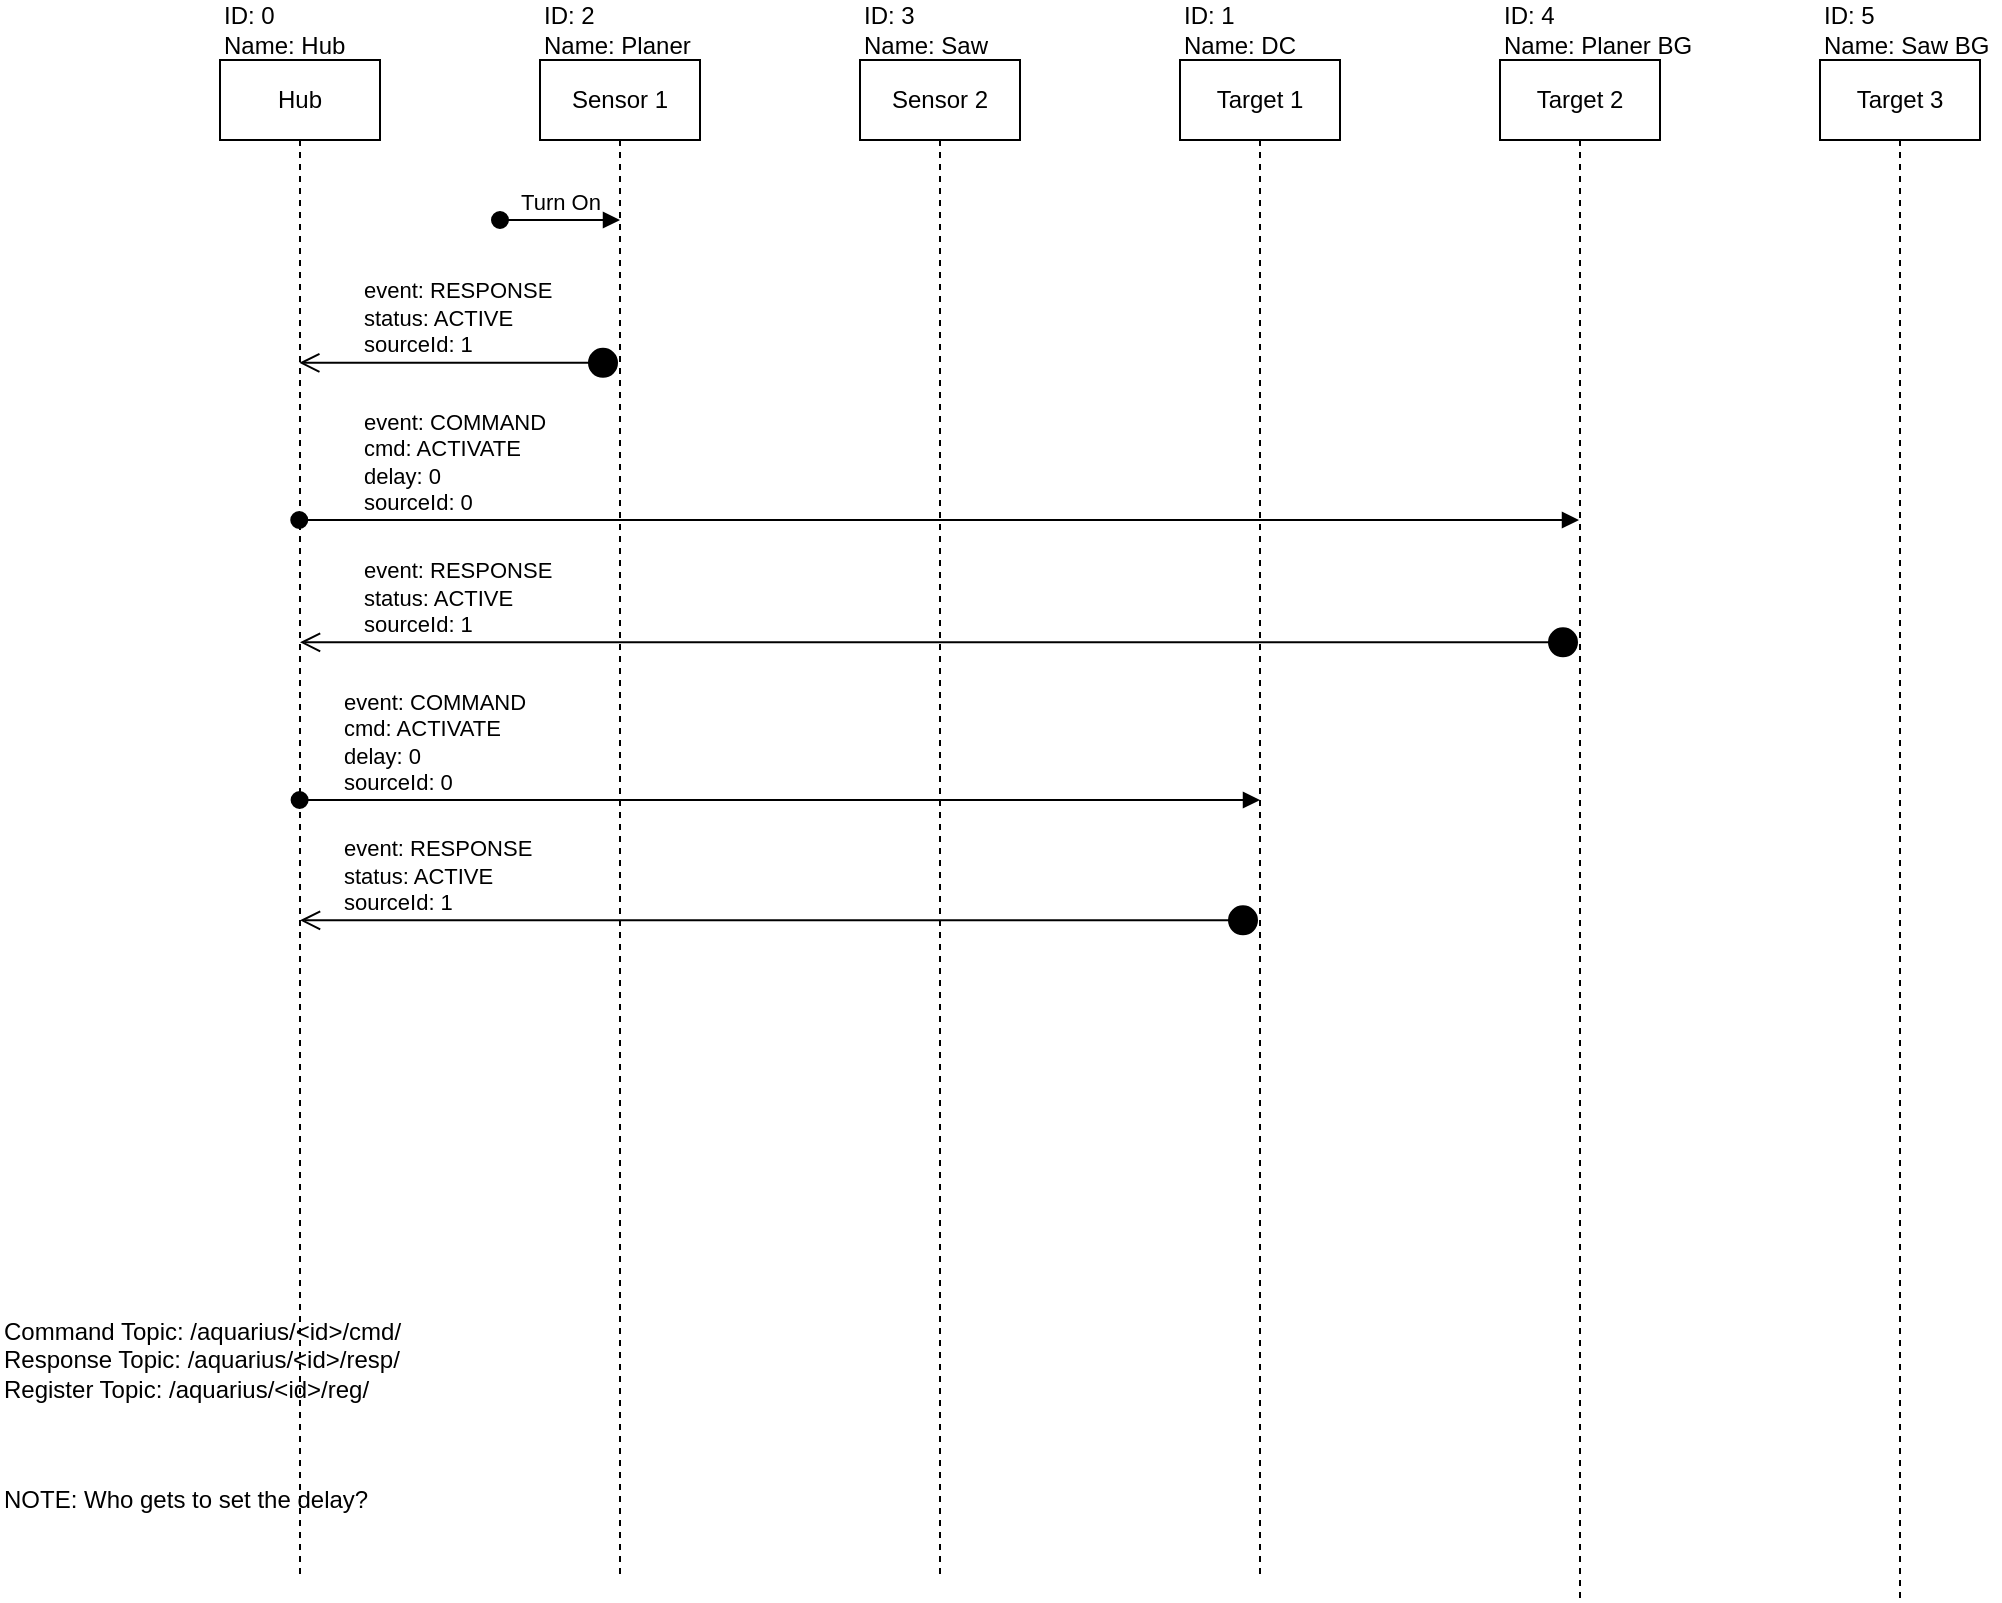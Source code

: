 <mxfile version="22.1.21" type="device" pages="7">
  <diagram name="Activity Diagram" id="RTFwf7E1RAXdcSx1h-v_">
    <mxGraphModel dx="1725" dy="1144" grid="1" gridSize="10" guides="1" tooltips="1" connect="1" arrows="1" fold="1" page="1" pageScale="1" pageWidth="1100" pageHeight="850" math="0" shadow="0">
      <root>
        <mxCell id="0" />
        <mxCell id="1" parent="0" />
        <mxCell id="K3mfSrQQHxc03Eo-CHQK-5" value="Sensor 1" style="shape=umlLifeline;perimeter=lifelinePerimeter;whiteSpace=wrap;html=1;container=1;dropTarget=0;collapsible=0;recursiveResize=0;outlineConnect=0;portConstraint=eastwest;newEdgeStyle={&quot;curved&quot;:0,&quot;rounded&quot;:0};" parent="1" vertex="1">
          <mxGeometry x="320" y="40" width="80" height="760" as="geometry" />
        </mxCell>
        <mxCell id="K3mfSrQQHxc03Eo-CHQK-6" value="Hub" style="shape=umlLifeline;perimeter=lifelinePerimeter;whiteSpace=wrap;html=1;container=1;dropTarget=0;collapsible=0;recursiveResize=0;outlineConnect=0;portConstraint=eastwest;newEdgeStyle={&quot;curved&quot;:0,&quot;rounded&quot;:0};" parent="1" vertex="1">
          <mxGeometry x="160" y="40" width="80" height="760" as="geometry" />
        </mxCell>
        <mxCell id="K3mfSrQQHxc03Eo-CHQK-7" value="Target 1" style="shape=umlLifeline;perimeter=lifelinePerimeter;whiteSpace=wrap;html=1;container=1;dropTarget=0;collapsible=0;recursiveResize=0;outlineConnect=0;portConstraint=eastwest;newEdgeStyle={&quot;curved&quot;:0,&quot;rounded&quot;:0};" parent="1" vertex="1">
          <mxGeometry x="640" y="40" width="80" height="760" as="geometry" />
        </mxCell>
        <mxCell id="K3mfSrQQHxc03Eo-CHQK-8" value="Target 2" style="shape=umlLifeline;perimeter=lifelinePerimeter;whiteSpace=wrap;html=1;container=1;dropTarget=0;collapsible=0;recursiveResize=0;outlineConnect=0;portConstraint=eastwest;newEdgeStyle={&quot;curved&quot;:0,&quot;rounded&quot;:0};" parent="1" vertex="1">
          <mxGeometry x="800" y="40" width="80" height="770" as="geometry" />
        </mxCell>
        <mxCell id="K3mfSrQQHxc03Eo-CHQK-9" value="Sensor 2" style="shape=umlLifeline;perimeter=lifelinePerimeter;whiteSpace=wrap;html=1;container=1;dropTarget=0;collapsible=0;recursiveResize=0;outlineConnect=0;portConstraint=eastwest;newEdgeStyle={&quot;curved&quot;:0,&quot;rounded&quot;:0};" parent="1" vertex="1">
          <mxGeometry x="480" y="40" width="80" height="760" as="geometry" />
        </mxCell>
        <mxCell id="K3mfSrQQHxc03Eo-CHQK-10" value="Turn On" style="html=1;verticalAlign=bottom;startArrow=oval;startFill=1;endArrow=block;startSize=8;curved=0;rounded=0;" parent="1" edge="1">
          <mxGeometry width="60" relative="1" as="geometry">
            <mxPoint x="300" y="120" as="sourcePoint" />
            <mxPoint x="360" y="120" as="targetPoint" />
          </mxGeometry>
        </mxCell>
        <mxCell id="K3mfSrQQHxc03Eo-CHQK-13" value="event: RESPONSE&lt;br&gt;status: ACTIVE&amp;nbsp;&lt;br&gt;sourceId: 1" style="html=1;verticalAlign=bottom;startArrow=circle;startFill=1;endArrow=open;startSize=6;endSize=8;curved=0;rounded=0;align=left;" parent="1" edge="1">
          <mxGeometry x="0.62" width="80" relative="1" as="geometry">
            <mxPoint x="359.5" y="191.41" as="sourcePoint" />
            <mxPoint x="199.63" y="191.41" as="targetPoint" />
            <mxPoint as="offset" />
          </mxGeometry>
        </mxCell>
        <mxCell id="FinxeGzo8Nr8ZpXYiyN9-8" value="event: COMMAND&lt;br&gt;cmd: ACTIVATE&lt;br&gt;delay: 0&lt;br&gt;sourceId: 0" style="html=1;verticalAlign=bottom;startArrow=oval;startFill=1;endArrow=block;startSize=8;curved=0;rounded=0;align=left;" parent="1" target="K3mfSrQQHxc03Eo-CHQK-8" edge="1">
          <mxGeometry x="-0.905" width="60" relative="1" as="geometry">
            <mxPoint x="199.63" y="270" as="sourcePoint" />
            <mxPoint x="679.5" y="270" as="targetPoint" />
            <mxPoint as="offset" />
          </mxGeometry>
        </mxCell>
        <mxCell id="ST6GdWsCr2gP460fdf3B-30" value="Command Topic: /aquarius/&amp;lt;id&amp;gt;/cmd/&lt;br&gt;Response Topic: /aquarius/&amp;lt;id&amp;gt;/resp/&lt;br&gt;Register Topic: /aquarius/&amp;lt;id&amp;gt;/reg/" style="text;html=1;strokeColor=none;fillColor=none;align=left;verticalAlign=middle;whiteSpace=wrap;rounded=0;" parent="1" vertex="1">
          <mxGeometry x="50" y="650" width="220" height="80" as="geometry" />
        </mxCell>
        <mxCell id="ILnxajpmIuoso9dxqvm_-31" value="ID: 0&lt;br&gt;Name: Hub" style="text;html=1;strokeColor=none;fillColor=none;align=left;verticalAlign=middle;whiteSpace=wrap;rounded=0;" parent="1" vertex="1">
          <mxGeometry x="160" y="10" width="80" height="30" as="geometry" />
        </mxCell>
        <mxCell id="ILnxajpmIuoso9dxqvm_-32" value="ID: 2&lt;br&gt;Name: Planer" style="text;html=1;strokeColor=none;fillColor=none;align=left;verticalAlign=middle;whiteSpace=wrap;rounded=0;" parent="1" vertex="1">
          <mxGeometry x="320" y="10" width="80" height="30" as="geometry" />
        </mxCell>
        <mxCell id="ILnxajpmIuoso9dxqvm_-33" value="ID: 1&lt;br&gt;Name: DC" style="text;html=1;strokeColor=none;fillColor=none;align=left;verticalAlign=middle;whiteSpace=wrap;rounded=0;" parent="1" vertex="1">
          <mxGeometry x="640" y="10" width="80" height="30" as="geometry" />
        </mxCell>
        <mxCell id="ILnxajpmIuoso9dxqvm_-34" value="ID: 3&lt;br&gt;Name: Saw" style="text;html=1;strokeColor=none;fillColor=none;align=left;verticalAlign=middle;whiteSpace=wrap;rounded=0;" parent="1" vertex="1">
          <mxGeometry x="480" y="10" width="80" height="30" as="geometry" />
        </mxCell>
        <mxCell id="ILnxajpmIuoso9dxqvm_-36" value="ID: 4&lt;br&gt;Name: Planer BG" style="text;html=1;strokeColor=none;fillColor=none;align=left;verticalAlign=middle;whiteSpace=wrap;rounded=0;" parent="1" vertex="1">
          <mxGeometry x="800" y="10" width="100" height="30" as="geometry" />
        </mxCell>
        <mxCell id="ILnxajpmIuoso9dxqvm_-44" value="NOTE: Who gets to set the delay?" style="text;html=1;strokeColor=none;fillColor=none;align=left;verticalAlign=middle;whiteSpace=wrap;rounded=0;" parent="1" vertex="1">
          <mxGeometry x="50" y="740" width="220" height="40" as="geometry" />
        </mxCell>
        <mxCell id="lPIAyORkrejxmSeUotW7-1" value="ID: 5&lt;br&gt;Name: Saw BG" style="text;html=1;strokeColor=none;fillColor=none;align=left;verticalAlign=middle;whiteSpace=wrap;rounded=0;" parent="1" vertex="1">
          <mxGeometry x="960" y="10" width="90" height="30" as="geometry" />
        </mxCell>
        <mxCell id="lPIAyORkrejxmSeUotW7-2" value="Target 3" style="shape=umlLifeline;perimeter=lifelinePerimeter;whiteSpace=wrap;html=1;container=1;dropTarget=0;collapsible=0;recursiveResize=0;outlineConnect=0;portConstraint=eastwest;newEdgeStyle={&quot;curved&quot;:0,&quot;rounded&quot;:0};" parent="1" vertex="1">
          <mxGeometry x="960" y="40" width="80" height="770" as="geometry" />
        </mxCell>
        <mxCell id="lPIAyORkrejxmSeUotW7-3" value="event: COMMAND&lt;br&gt;cmd: ACTIVATE&lt;br&gt;delay: 0&lt;br&gt;sourceId: 0" style="html=1;verticalAlign=bottom;startArrow=oval;startFill=1;endArrow=block;startSize=8;curved=0;rounded=0;align=left;" parent="1" edge="1">
          <mxGeometry x="-0.915" width="60" relative="1" as="geometry">
            <mxPoint x="199.81" y="410" as="sourcePoint" />
            <mxPoint x="680" y="410" as="targetPoint" />
            <mxPoint as="offset" />
          </mxGeometry>
        </mxCell>
        <mxCell id="lPIAyORkrejxmSeUotW7-7" value="event: RESPONSE&lt;br&gt;status: ACTIVE&amp;nbsp;&lt;br&gt;sourceId: 1" style="html=1;verticalAlign=bottom;startArrow=circle;startFill=1;endArrow=open;startSize=6;endSize=8;curved=0;rounded=0;align=left;" parent="1" source="K3mfSrQQHxc03Eo-CHQK-8" edge="1">
          <mxGeometry x="0.906" width="80" relative="1" as="geometry">
            <mxPoint x="359.87" y="331.17" as="sourcePoint" />
            <mxPoint x="200.0" y="331.17" as="targetPoint" />
            <mxPoint as="offset" />
          </mxGeometry>
        </mxCell>
        <mxCell id="lPIAyORkrejxmSeUotW7-8" value="event: RESPONSE&lt;br&gt;status: ACTIVE&amp;nbsp;&lt;br&gt;sourceId: 1" style="html=1;verticalAlign=bottom;startArrow=circle;startFill=1;endArrow=open;startSize=6;endSize=8;curved=0;rounded=0;align=left;" parent="1" source="K3mfSrQQHxc03Eo-CHQK-7" edge="1">
          <mxGeometry x="0.917" width="80" relative="1" as="geometry">
            <mxPoint x="690" y="470" as="sourcePoint" />
            <mxPoint x="200.0" y="470.17" as="targetPoint" />
            <mxPoint as="offset" />
          </mxGeometry>
        </mxCell>
      </root>
    </mxGraphModel>
  </diagram>
  <diagram name="Activity Diagram II" id="HesBcAXml5MdJe_P_ipe">
    <mxGraphModel dx="1725" dy="1144" grid="1" gridSize="10" guides="1" tooltips="1" connect="1" arrows="1" fold="1" page="1" pageScale="1" pageWidth="1100" pageHeight="850" math="0" shadow="0">
      <root>
        <mxCell id="W88lKu2polEUhOpHyb4h-0" />
        <mxCell id="W88lKu2polEUhOpHyb4h-1" parent="W88lKu2polEUhOpHyb4h-0" />
        <mxCell id="W88lKu2polEUhOpHyb4h-2" value="Sensor 1" style="shape=umlLifeline;perimeter=lifelinePerimeter;whiteSpace=wrap;html=1;container=1;dropTarget=0;collapsible=0;recursiveResize=0;outlineConnect=0;portConstraint=eastwest;newEdgeStyle={&quot;curved&quot;:0,&quot;rounded&quot;:0};" parent="W88lKu2polEUhOpHyb4h-1" vertex="1">
          <mxGeometry x="320" y="40" width="80" height="760" as="geometry" />
        </mxCell>
        <mxCell id="W88lKu2polEUhOpHyb4h-3" value="Hub" style="shape=umlLifeline;perimeter=lifelinePerimeter;whiteSpace=wrap;html=1;container=1;dropTarget=0;collapsible=0;recursiveResize=0;outlineConnect=0;portConstraint=eastwest;newEdgeStyle={&quot;curved&quot;:0,&quot;rounded&quot;:0};" parent="W88lKu2polEUhOpHyb4h-1" vertex="1">
          <mxGeometry x="66" y="40" width="80" height="760" as="geometry" />
        </mxCell>
        <mxCell id="W88lKu2polEUhOpHyb4h-4" value="Target 1" style="shape=umlLifeline;perimeter=lifelinePerimeter;whiteSpace=wrap;html=1;container=1;dropTarget=0;collapsible=0;recursiveResize=0;outlineConnect=0;portConstraint=eastwest;newEdgeStyle={&quot;curved&quot;:0,&quot;rounded&quot;:0};" parent="W88lKu2polEUhOpHyb4h-1" vertex="1">
          <mxGeometry x="640" y="40" width="80" height="760" as="geometry" />
        </mxCell>
        <mxCell id="W88lKu2polEUhOpHyb4h-5" value="Target 2" style="shape=umlLifeline;perimeter=lifelinePerimeter;whiteSpace=wrap;html=1;container=1;dropTarget=0;collapsible=0;recursiveResize=0;outlineConnect=0;portConstraint=eastwest;newEdgeStyle={&quot;curved&quot;:0,&quot;rounded&quot;:0};" parent="W88lKu2polEUhOpHyb4h-1" vertex="1">
          <mxGeometry x="800" y="40" width="80" height="770" as="geometry" />
        </mxCell>
        <mxCell id="W88lKu2polEUhOpHyb4h-6" value="Sensor 2" style="shape=umlLifeline;perimeter=lifelinePerimeter;whiteSpace=wrap;html=1;container=1;dropTarget=0;collapsible=0;recursiveResize=0;outlineConnect=0;portConstraint=eastwest;newEdgeStyle={&quot;curved&quot;:0,&quot;rounded&quot;:0};" parent="W88lKu2polEUhOpHyb4h-1" vertex="1">
          <mxGeometry x="480" y="40" width="80" height="760" as="geometry" />
        </mxCell>
        <mxCell id="W88lKu2polEUhOpHyb4h-7" value="Turn On" style="html=1;verticalAlign=bottom;startArrow=oval;startFill=1;endArrow=block;startSize=8;curved=0;rounded=0;" parent="W88lKu2polEUhOpHyb4h-1" edge="1">
          <mxGeometry width="60" relative="1" as="geometry">
            <mxPoint x="300" y="120" as="sourcePoint" />
            <mxPoint x="360" y="120" as="targetPoint" />
          </mxGeometry>
        </mxCell>
        <mxCell id="W88lKu2polEUhOpHyb4h-8" value="event: COMMAND&lt;br style=&quot;border-color: var(--border-color);&quot;&gt;cmd: ACTIVATE&lt;br style=&quot;border-color: var(--border-color);&quot;&gt;targets:&lt;br style=&quot;border-color: var(--border-color);&quot;&gt;[&lt;br style=&quot;border-color: var(--border-color);&quot;&gt;&#x9;&lt;span style=&quot;white-space: pre;&quot;&gt;&#x9;&lt;/span&gt;{target: 4,&amp;nbsp;source: 2, sd: 0, ed: 0},&lt;br style=&quot;border-color: var(--border-color);&quot;&gt;&lt;span style=&quot;white-space: pre;&quot;&gt;&#x9;&lt;/span&gt;{target: 1, source 2, sd: 0, ed: 0}&lt;br style=&quot;border-color: var(--border-color);&quot;&gt;]" style="html=1;verticalAlign=bottom;startArrow=circle;startFill=1;endArrow=open;startSize=6;endSize=8;curved=0;rounded=0;align=left;" parent="W88lKu2polEUhOpHyb4h-1" edge="1">
          <mxGeometry x="0.751" y="-10" width="80" relative="1" as="geometry">
            <mxPoint x="359.93" y="260" as="sourcePoint" />
            <mxPoint x="105.5" y="260" as="targetPoint" />
            <mxPoint as="offset" />
          </mxGeometry>
        </mxCell>
        <mxCell id="W88lKu2polEUhOpHyb4h-9" value="event: COMMAND&lt;br style=&quot;border-color: var(--border-color);&quot;&gt;cmd: ACTIVATE&lt;br style=&quot;border-color: var(--border-color);&quot;&gt;target: 4,&lt;br&gt;source: 2,&lt;br&gt;sd: 0,&lt;br&gt;ed: 0" style="html=1;verticalAlign=bottom;startArrow=oval;startFill=1;endArrow=block;startSize=8;curved=0;rounded=0;align=left;" parent="W88lKu2polEUhOpHyb4h-1" edge="1" source="W88lKu2polEUhOpHyb4h-3">
          <mxGeometry x="-0.906" width="60" relative="1" as="geometry">
            <mxPoint x="200.06" y="361.59" as="sourcePoint" />
            <mxPoint x="839.93" y="361.59" as="targetPoint" />
            <mxPoint as="offset" />
          </mxGeometry>
        </mxCell>
        <mxCell id="W88lKu2polEUhOpHyb4h-11" value="ID: 0&lt;br&gt;Name: Hub" style="text;html=1;strokeColor=none;fillColor=none;align=left;verticalAlign=middle;whiteSpace=wrap;rounded=0;" parent="W88lKu2polEUhOpHyb4h-1" vertex="1">
          <mxGeometry x="156" y="10" width="80" height="30" as="geometry" />
        </mxCell>
        <mxCell id="W88lKu2polEUhOpHyb4h-12" value="ID: 2&lt;br&gt;Name: Planer" style="text;html=1;strokeColor=none;fillColor=none;align=left;verticalAlign=middle;whiteSpace=wrap;rounded=0;" parent="W88lKu2polEUhOpHyb4h-1" vertex="1">
          <mxGeometry x="320" y="10" width="80" height="30" as="geometry" />
        </mxCell>
        <mxCell id="W88lKu2polEUhOpHyb4h-13" value="ID: 1&lt;br&gt;Name: DC" style="text;html=1;strokeColor=none;fillColor=none;align=left;verticalAlign=middle;whiteSpace=wrap;rounded=0;" parent="W88lKu2polEUhOpHyb4h-1" vertex="1">
          <mxGeometry x="640" y="10" width="80" height="30" as="geometry" />
        </mxCell>
        <mxCell id="W88lKu2polEUhOpHyb4h-14" value="ID: 3&lt;br&gt;Name: Saw" style="text;html=1;strokeColor=none;fillColor=none;align=left;verticalAlign=middle;whiteSpace=wrap;rounded=0;" parent="W88lKu2polEUhOpHyb4h-1" vertex="1">
          <mxGeometry x="480" y="10" width="80" height="30" as="geometry" />
        </mxCell>
        <mxCell id="W88lKu2polEUhOpHyb4h-15" value="ID: 4&lt;br&gt;Name: Planer BG" style="text;html=1;strokeColor=none;fillColor=none;align=left;verticalAlign=middle;whiteSpace=wrap;rounded=0;" parent="W88lKu2polEUhOpHyb4h-1" vertex="1">
          <mxGeometry x="800" y="10" width="100" height="30" as="geometry" />
        </mxCell>
        <mxCell id="W88lKu2polEUhOpHyb4h-17" value="ID: 5&lt;br&gt;Name: Saw BG" style="text;html=1;strokeColor=none;fillColor=none;align=left;verticalAlign=middle;whiteSpace=wrap;rounded=0;" parent="W88lKu2polEUhOpHyb4h-1" vertex="1">
          <mxGeometry x="960" y="10" width="90" height="30" as="geometry" />
        </mxCell>
        <mxCell id="W88lKu2polEUhOpHyb4h-18" value="Target 3" style="shape=umlLifeline;perimeter=lifelinePerimeter;whiteSpace=wrap;html=1;container=1;dropTarget=0;collapsible=0;recursiveResize=0;outlineConnect=0;portConstraint=eastwest;newEdgeStyle={&quot;curved&quot;:0,&quot;rounded&quot;:0};" parent="W88lKu2polEUhOpHyb4h-1" vertex="1">
          <mxGeometry x="960" y="40" width="80" height="770" as="geometry" />
        </mxCell>
        <mxCell id="W88lKu2polEUhOpHyb4h-19" value="event: COMMAND&lt;br&gt;cmd: ACTIVATE&lt;br&gt;target: 1&lt;br&gt;source: 2&lt;br&gt;sd: 0&lt;br&gt;ed: 0" style="html=1;verticalAlign=bottom;startArrow=oval;startFill=1;endArrow=block;startSize=8;curved=0;rounded=0;align=left;" parent="W88lKu2polEUhOpHyb4h-1" edge="1" source="W88lKu2polEUhOpHyb4h-3">
          <mxGeometry x="-0.918" y="-2" width="60" relative="1" as="geometry">
            <mxPoint x="200.24" y="618" as="sourcePoint" />
            <mxPoint x="680.43" y="618" as="targetPoint" />
            <mxPoint as="offset" />
          </mxGeometry>
        </mxCell>
        <mxCell id="W88lKu2polEUhOpHyb4h-20" value="event: RESPONSE&lt;br&gt;status: ACTIVE&amp;nbsp;&lt;br&gt;source: 4&lt;br&gt;target: 2" style="html=1;verticalAlign=bottom;startArrow=circle;startFill=1;endArrow=open;startSize=6;endSize=8;curved=0;rounded=0;align=left;" parent="W88lKu2polEUhOpHyb4h-1" edge="1" target="W88lKu2polEUhOpHyb4h-3">
          <mxGeometry x="0.908" width="80" relative="1" as="geometry">
            <mxPoint x="839.93" y="432.76" as="sourcePoint" />
            <mxPoint x="200.43" y="432.76" as="targetPoint" />
            <mxPoint as="offset" />
          </mxGeometry>
        </mxCell>
        <mxCell id="W88lKu2polEUhOpHyb4h-21" value="event: RESPONSE&lt;br&gt;status: ACTIVE&amp;nbsp;&lt;br&gt;source: 1&lt;br&gt;target: 2" style="html=1;verticalAlign=bottom;startArrow=circle;startFill=1;endArrow=open;startSize=6;endSize=8;curved=0;rounded=0;align=left;" parent="W88lKu2polEUhOpHyb4h-1" edge="1" target="W88lKu2polEUhOpHyb4h-3">
          <mxGeometry x="0.919" width="80" relative="1" as="geometry">
            <mxPoint x="679.93" y="700.17" as="sourcePoint" />
            <mxPoint x="200.43" y="700.17" as="targetPoint" />
            <mxPoint as="offset" />
          </mxGeometry>
        </mxCell>
        <mxCell id="TsEsGx8UsGh2EespnUWN-0" value="event: RESPONSE&lt;br style=&quot;border-color: var(--border-color);&quot;&gt;cmd: ACTIVE&lt;br style=&quot;border-color: var(--border-color);&quot;&gt;source: 4&lt;br&gt;target: 2" style="html=1;verticalAlign=bottom;startArrow=oval;startFill=1;endArrow=block;startSize=8;curved=0;rounded=0;align=left;fillColor=#f8cecc;strokeColor=#b85450;fontColor=#FF3333;" parent="W88lKu2polEUhOpHyb4h-1" edge="1" source="W88lKu2polEUhOpHyb4h-3">
          <mxGeometry x="-0.897" width="60" relative="1" as="geometry">
            <mxPoint x="200.06" y="513" as="sourcePoint" />
            <mxPoint x="359.5" y="513" as="targetPoint" />
            <mxPoint as="offset" />
          </mxGeometry>
        </mxCell>
        <mxCell id="15cfqTLODKvb82Th7kF4-0" value="event: RESPONSE&lt;br style=&quot;border-color: var(--border-color);&quot;&gt;cmd: ACTIVE&lt;br style=&quot;border-color: var(--border-color);&quot;&gt;source: 1&lt;br style=&quot;border-color: var(--border-color);&quot;&gt;target: 2" style="html=1;verticalAlign=bottom;startArrow=oval;startFill=1;endArrow=block;startSize=8;curved=0;rounded=0;align=left;fillColor=#f8cecc;strokeColor=#b85450;fontColor=#FF3333;" parent="W88lKu2polEUhOpHyb4h-1" edge="1" source="W88lKu2polEUhOpHyb4h-3">
          <mxGeometry x="-0.897" width="60" relative="1" as="geometry">
            <mxPoint x="199.324" y="773" as="sourcePoint" />
            <mxPoint x="359.5" y="773" as="targetPoint" />
            <mxPoint as="offset" />
          </mxGeometry>
        </mxCell>
        <mxCell id="W88lKu2polEUhOpHyb4h-10" value="Command Topic: /aquarius/cmd/&lt;br&gt;Response Topic: /aquarius/resp/&lt;br&gt;Register Topic: /aquarius/reg/" style="text;html=1;strokeColor=#666666;fillColor=#f5f5f5;align=left;verticalAlign=middle;whiteSpace=wrap;rounded=0;spacingLeft=6;fontColor=#333333;" parent="W88lKu2polEUhOpHyb4h-1" vertex="1">
          <mxGeometry x="890" y="740" width="200" height="80" as="geometry" />
        </mxCell>
      </root>
    </mxGraphModel>
  </diagram>
  <diagram id="v_kNf8dqUISeuotvsaXh" name="Data Model">
    <mxGraphModel dx="4275" dy="1144" grid="1" gridSize="10" guides="1" tooltips="1" connect="1" arrows="1" fold="1" page="1" pageScale="1" pageWidth="850" pageHeight="1100" math="0" shadow="0">
      <root>
        <mxCell id="0" />
        <mxCell id="1" parent="0" />
        <mxCell id="k5wyhJmN2qu0Jcwvp5fY-63" value="{&#xa; &quot;id&quot;:uint8,&#xa; &quot;delay&quot;:uint32,&#xa; &quot;initializeColor&quot;: uint32,&#xa; &quot;connectColor&quot;: uint32,&#xa; &quot;waitColor&quot;: uint32,&#xa; &quot;receiveColor: uint32,&#xa; &quot;processColor: uint32,&#xa; &quot;sendColor&quot;: uint32,&#xa; &quot;activeColor&quot;: uint32,&#xa; &quot;deactiveColor&quot;: uint32,&#xa; &quot;errorColor&quot;: uint32,&#xa; &quot;time&quot;, uint32&#xa;}" style="text;strokeColor=none;fillColor=none;align=left;verticalAlign=top;rounded=0;labelBorderColor=none;spacingRight=6;spacingLeft=6;" parent="1" vertex="1">
          <mxGeometry x="-2520" y="40" width="160" height="220" as="geometry" />
        </mxCell>
        <mxCell id="s3XOxGUdSsLoU6xruIpJ-1" value="ClientNode" style="swimlane;fontStyle=0;childLayout=stackLayout;horizontal=1;startSize=26;fillColor=none;horizontalStack=0;resizeParent=1;resizeParentMax=0;resizeLast=0;collapsible=1;marginBottom=0;whiteSpace=wrap;html=1;" parent="1" vertex="1">
          <mxGeometry x="-2270" y="40" width="170" height="364" as="geometry" />
        </mxCell>
        <mxCell id="s3XOxGUdSsLoU6xruIpJ-2" value="+ id: uint8" style="text;strokeColor=none;fillColor=none;align=left;verticalAlign=top;spacingLeft=4;spacingRight=4;overflow=hidden;rotatable=0;points=[[0,0.5],[1,0.5]];portConstraint=eastwest;whiteSpace=wrap;html=1;" parent="s3XOxGUdSsLoU6xruIpJ-1" vertex="1">
          <mxGeometry y="26" width="170" height="26" as="geometry" />
        </mxCell>
        <mxCell id="s3XOxGUdSsLoU6xruIpJ-3" value="+ name: uint8[32]" style="text;strokeColor=none;fillColor=none;align=left;verticalAlign=top;spacingLeft=4;spacingRight=4;overflow=hidden;rotatable=0;points=[[0,0.5],[1,0.5]];portConstraint=eastwest;whiteSpace=wrap;html=1;" parent="s3XOxGUdSsLoU6xruIpJ-1" vertex="1">
          <mxGeometry y="52" width="170" height="26" as="geometry" />
        </mxCell>
        <mxCell id="s3XOxGUdSsLoU6xruIpJ-4" value="+ initializeColor: uint32" style="text;strokeColor=none;fillColor=none;align=left;verticalAlign=top;spacingLeft=4;spacingRight=4;overflow=hidden;rotatable=0;points=[[0,0.5],[1,0.5]];portConstraint=eastwest;whiteSpace=wrap;html=1;" parent="s3XOxGUdSsLoU6xruIpJ-1" vertex="1">
          <mxGeometry y="78" width="170" height="26" as="geometry" />
        </mxCell>
        <mxCell id="6m9de8cU4HW5RHnZRggE-1" value="+ connectColor: uint32" style="text;strokeColor=none;fillColor=none;align=left;verticalAlign=top;spacingLeft=4;spacingRight=4;overflow=hidden;rotatable=0;points=[[0,0.5],[1,0.5]];portConstraint=eastwest;whiteSpace=wrap;html=1;" parent="s3XOxGUdSsLoU6xruIpJ-1" vertex="1">
          <mxGeometry y="104" width="170" height="26" as="geometry" />
        </mxCell>
        <mxCell id="6m9de8cU4HW5RHnZRggE-2" value="+ waitColor: uint32" style="text;strokeColor=none;fillColor=none;align=left;verticalAlign=top;spacingLeft=4;spacingRight=4;overflow=hidden;rotatable=0;points=[[0,0.5],[1,0.5]];portConstraint=eastwest;whiteSpace=wrap;html=1;" parent="s3XOxGUdSsLoU6xruIpJ-1" vertex="1">
          <mxGeometry y="130" width="170" height="26" as="geometry" />
        </mxCell>
        <mxCell id="6m9de8cU4HW5RHnZRggE-3" value="+ receiveColor: uint32" style="text;strokeColor=none;fillColor=none;align=left;verticalAlign=top;spacingLeft=4;spacingRight=4;overflow=hidden;rotatable=0;points=[[0,0.5],[1,0.5]];portConstraint=eastwest;whiteSpace=wrap;html=1;" parent="s3XOxGUdSsLoU6xruIpJ-1" vertex="1">
          <mxGeometry y="156" width="170" height="26" as="geometry" />
        </mxCell>
        <mxCell id="6m9de8cU4HW5RHnZRggE-4" value="+ processColor: uint32" style="text;strokeColor=none;fillColor=none;align=left;verticalAlign=top;spacingLeft=4;spacingRight=4;overflow=hidden;rotatable=0;points=[[0,0.5],[1,0.5]];portConstraint=eastwest;whiteSpace=wrap;html=1;" parent="s3XOxGUdSsLoU6xruIpJ-1" vertex="1">
          <mxGeometry y="182" width="170" height="26" as="geometry" />
        </mxCell>
        <mxCell id="6m9de8cU4HW5RHnZRggE-5" value="+ sendColor: uint32" style="text;strokeColor=none;fillColor=none;align=left;verticalAlign=top;spacingLeft=4;spacingRight=4;overflow=hidden;rotatable=0;points=[[0,0.5],[1,0.5]];portConstraint=eastwest;whiteSpace=wrap;html=1;" parent="s3XOxGUdSsLoU6xruIpJ-1" vertex="1">
          <mxGeometry y="208" width="170" height="26" as="geometry" />
        </mxCell>
        <mxCell id="6m9de8cU4HW5RHnZRggE-6" value="+ activeColor: uint32" style="text;strokeColor=none;fillColor=none;align=left;verticalAlign=top;spacingLeft=4;spacingRight=4;overflow=hidden;rotatable=0;points=[[0,0.5],[1,0.5]];portConstraint=eastwest;whiteSpace=wrap;html=1;" parent="s3XOxGUdSsLoU6xruIpJ-1" vertex="1">
          <mxGeometry y="234" width="170" height="26" as="geometry" />
        </mxCell>
        <mxCell id="6m9de8cU4HW5RHnZRggE-7" value="+ inactiveColor: uint32" style="text;strokeColor=none;fillColor=none;align=left;verticalAlign=top;spacingLeft=4;spacingRight=4;overflow=hidden;rotatable=0;points=[[0,0.5],[1,0.5]];portConstraint=eastwest;whiteSpace=wrap;html=1;" parent="s3XOxGUdSsLoU6xruIpJ-1" vertex="1">
          <mxGeometry y="260" width="170" height="26" as="geometry" />
        </mxCell>
        <mxCell id="6m9de8cU4HW5RHnZRggE-8" value="+ errorColor: uint32" style="text;strokeColor=none;fillColor=none;align=left;verticalAlign=top;spacingLeft=4;spacingRight=4;overflow=hidden;rotatable=0;points=[[0,0.5],[1,0.5]];portConstraint=eastwest;whiteSpace=wrap;html=1;" parent="s3XOxGUdSsLoU6xruIpJ-1" vertex="1">
          <mxGeometry y="286" width="170" height="26" as="geometry" />
        </mxCell>
        <mxCell id="6m9de8cU4HW5RHnZRggE-9" value="+ currentTime: uint32" style="text;strokeColor=none;fillColor=none;align=left;verticalAlign=top;spacingLeft=4;spacingRight=4;overflow=hidden;rotatable=0;points=[[0,0.5],[1,0.5]];portConstraint=eastwest;whiteSpace=wrap;html=1;" parent="s3XOxGUdSsLoU6xruIpJ-1" vertex="1">
          <mxGeometry y="312" width="170" height="26" as="geometry" />
        </mxCell>
        <mxCell id="Y5raW8_YgzocXi4UFodc-1" value="+ timeResolution: double" style="text;strokeColor=none;fillColor=none;align=left;verticalAlign=top;spacingLeft=4;spacingRight=4;overflow=hidden;rotatable=0;points=[[0,0.5],[1,0.5]];portConstraint=eastwest;whiteSpace=wrap;html=1;" parent="s3XOxGUdSsLoU6xruIpJ-1" vertex="1">
          <mxGeometry y="338" width="170" height="26" as="geometry" />
        </mxCell>
        <mxCell id="6m9de8cU4HW5RHnZRggE-26" value="SensorNode" style="swimlane;fontStyle=0;childLayout=stackLayout;horizontal=1;startSize=26;fillColor=none;horizontalStack=0;resizeParent=1;resizeParentMax=0;resizeLast=0;collapsible=1;marginBottom=0;whiteSpace=wrap;html=1;" parent="1" vertex="1">
          <mxGeometry x="-2360" y="484" width="160" height="78" as="geometry" />
        </mxCell>
        <mxCell id="6m9de8cU4HW5RHnZRggE-27" value="+ currentThreshold: uint8" style="text;strokeColor=none;fillColor=none;align=left;verticalAlign=top;spacingLeft=4;spacingRight=4;overflow=hidden;rotatable=0;points=[[0,0.5],[1,0.5]];portConstraint=eastwest;whiteSpace=wrap;html=1;" parent="6m9de8cU4HW5RHnZRggE-26" vertex="1">
          <mxGeometry y="26" width="160" height="26" as="geometry" />
        </mxCell>
        <mxCell id="6m9de8cU4HW5RHnZRggE-38" value="+ target: List&amp;lt;Target&amp;gt;" style="text;strokeColor=none;fillColor=none;align=left;verticalAlign=top;spacingLeft=4;spacingRight=4;overflow=hidden;rotatable=0;points=[[0,0.5],[1,0.5]];portConstraint=eastwest;whiteSpace=wrap;html=1;" parent="6m9de8cU4HW5RHnZRggE-26" vertex="1">
          <mxGeometry y="52" width="160" height="26" as="geometry" />
        </mxCell>
        <mxCell id="6m9de8cU4HW5RHnZRggE-39" value="TargetNode" style="swimlane;fontStyle=0;childLayout=stackLayout;horizontal=1;startSize=26;fillColor=none;horizontalStack=0;resizeParent=1;resizeParentMax=0;resizeLast=0;collapsible=1;marginBottom=0;whiteSpace=wrap;html=1;" parent="1" vertex="1">
          <mxGeometry x="-2140" y="484" width="160" height="78" as="geometry" />
        </mxCell>
        <mxCell id="6m9de8cU4HW5RHnZRggE-41" value="+ onDelay: uint32" style="text;strokeColor=none;fillColor=none;align=left;verticalAlign=top;spacingLeft=4;spacingRight=4;overflow=hidden;rotatable=0;points=[[0,0.5],[1,0.5]];portConstraint=eastwest;whiteSpace=wrap;html=1;" parent="6m9de8cU4HW5RHnZRggE-39" vertex="1">
          <mxGeometry y="26" width="160" height="26" as="geometry" />
        </mxCell>
        <mxCell id="6m9de8cU4HW5RHnZRggE-42" value="+ offDelay: uint32" style="text;strokeColor=none;fillColor=none;align=left;verticalAlign=top;spacingLeft=4;spacingRight=4;overflow=hidden;rotatable=0;points=[[0,0.5],[1,0.5]];portConstraint=eastwest;whiteSpace=wrap;html=1;" parent="6m9de8cU4HW5RHnZRggE-39" vertex="1">
          <mxGeometry y="52" width="160" height="26" as="geometry" />
        </mxCell>
        <mxCell id="6m9de8cU4HW5RHnZRggE-53" value="SwitchNode" style="swimlane;fontStyle=0;childLayout=stackLayout;horizontal=1;startSize=26;fillColor=none;horizontalStack=0;resizeParent=1;resizeParentMax=0;resizeLast=0;collapsible=1;marginBottom=0;whiteSpace=wrap;html=1;" parent="1" vertex="1">
          <mxGeometry x="-2230" y="680" width="160" height="78" as="geometry" />
        </mxCell>
        <mxCell id="6m9de8cU4HW5RHnZRggE-54" value="+ minOnTime: uint32" style="text;strokeColor=none;fillColor=none;align=left;verticalAlign=top;spacingLeft=4;spacingRight=4;overflow=hidden;rotatable=0;points=[[0,0.5],[1,0.5]];portConstraint=eastwest;whiteSpace=wrap;html=1;" parent="6m9de8cU4HW5RHnZRggE-53" vertex="1">
          <mxGeometry y="26" width="160" height="26" as="geometry" />
        </mxCell>
        <mxCell id="6m9de8cU4HW5RHnZRggE-55" value="+ minOffTime: uint32" style="text;strokeColor=none;fillColor=none;align=left;verticalAlign=top;spacingLeft=4;spacingRight=4;overflow=hidden;rotatable=0;points=[[0,0.5],[1,0.5]];portConstraint=eastwest;whiteSpace=wrap;html=1;" parent="6m9de8cU4HW5RHnZRggE-53" vertex="1">
          <mxGeometry y="52" width="160" height="26" as="geometry" />
        </mxCell>
        <mxCell id="6m9de8cU4HW5RHnZRggE-60" value="Extends" style="endArrow=block;endSize=16;endFill=0;html=1;rounded=0;edgeStyle=orthogonalEdgeStyle;" parent="1" source="6m9de8cU4HW5RHnZRggE-53" target="6m9de8cU4HW5RHnZRggE-39" edge="1">
          <mxGeometry width="160" relative="1" as="geometry">
            <mxPoint x="-2350" y="560" as="sourcePoint" />
            <mxPoint x="-2190" y="560" as="targetPoint" />
          </mxGeometry>
        </mxCell>
        <mxCell id="6m9de8cU4HW5RHnZRggE-62" value="Extends" style="endArrow=block;endSize=16;endFill=0;html=1;rounded=0;edgeStyle=orthogonalEdgeStyle;" parent="1" source="6m9de8cU4HW5RHnZRggE-26" target="s3XOxGUdSsLoU6xruIpJ-1" edge="1">
          <mxGeometry width="160" relative="1" as="geometry">
            <mxPoint x="-2350" y="466" as="sourcePoint" />
            <mxPoint x="-2300" y="552" as="targetPoint" />
          </mxGeometry>
        </mxCell>
        <mxCell id="6m9de8cU4HW5RHnZRggE-58" value="" style="endArrow=block;endFill=1;html=1;edgeStyle=orthogonalEdgeStyle;align=left;verticalAlign=top;rounded=0;" parent="1" source="6m9de8cU4HW5RHnZRggE-26" target="6m9de8cU4HW5RHnZRggE-39" edge="1">
          <mxGeometry x="-0.346" y="-5" relative="1" as="geometry">
            <mxPoint x="-2275.2" y="708" as="sourcePoint" />
            <mxPoint x="-2275.2" y="812" as="targetPoint" />
            <mxPoint as="offset" />
          </mxGeometry>
        </mxCell>
        <mxCell id="6m9de8cU4HW5RHnZRggE-59" value="1:n" style="edgeLabel;resizable=0;html=1;align=left;verticalAlign=bottom;" parent="6m9de8cU4HW5RHnZRggE-58" connectable="0" vertex="1">
          <mxGeometry x="-1" relative="1" as="geometry">
            <mxPoint y="32" as="offset" />
          </mxGeometry>
        </mxCell>
        <mxCell id="2BpvP6KtFpafpgimBgDw-1" value="Use" style="endArrow=open;endSize=12;dashed=1;html=1;rounded=0;" parent="1" source="2BpvP6KtFpafpgimBgDw-55" target="2BpvP6KtFpafpgimBgDw-62" edge="1">
          <mxGeometry width="160" relative="1" as="geometry">
            <mxPoint x="-550" y="541" as="sourcePoint" />
            <mxPoint x="-390" y="541" as="targetPoint" />
          </mxGeometry>
        </mxCell>
        <mxCell id="2BpvP6KtFpafpgimBgDw-6" value="DHCP" style="swimlane;fontStyle=0;childLayout=stackLayout;horizontal=1;startSize=26;fillColor=none;horizontalStack=0;resizeParent=1;resizeParentMax=0;resizeLast=0;collapsible=1;marginBottom=0;whiteSpace=wrap;html=1;" parent="1" vertex="1">
          <mxGeometry x="440" y="40" width="120" height="78" as="geometry">
            <mxRectangle x="600" y="120" width="80" height="30" as="alternateBounds" />
          </mxGeometry>
        </mxCell>
        <mxCell id="2BpvP6KtFpafpgimBgDw-7" value="+ startIp" style="text;strokeColor=none;fillColor=none;align=left;verticalAlign=top;spacingLeft=4;spacingRight=4;overflow=hidden;rotatable=0;points=[[0,0.5],[1,0.5]];portConstraint=eastwest;whiteSpace=wrap;html=1;" parent="2BpvP6KtFpafpgimBgDw-6" vertex="1">
          <mxGeometry y="26" width="120" height="26" as="geometry" />
        </mxCell>
        <mxCell id="2BpvP6KtFpafpgimBgDw-8" value="+ endIp" style="text;strokeColor=none;fillColor=none;align=left;verticalAlign=top;spacingLeft=4;spacingRight=4;overflow=hidden;rotatable=0;points=[[0,0.5],[1,0.5]];portConstraint=eastwest;whiteSpace=wrap;html=1;" parent="2BpvP6KtFpafpgimBgDw-6" vertex="1">
          <mxGeometry y="52" width="120" height="26" as="geometry" />
        </mxCell>
        <mxCell id="2BpvP6KtFpafpgimBgDw-9" value="MessageBroker" style="swimlane;fontStyle=1;align=center;verticalAlign=top;childLayout=stackLayout;horizontal=1;startSize=26;horizontalStack=0;resizeParent=1;resizeParentMax=0;resizeLast=0;collapsible=1;marginBottom=0;whiteSpace=wrap;html=1;" parent="1" vertex="1">
          <mxGeometry x="-830" y="41" width="200" height="476" as="geometry" />
        </mxCell>
        <mxCell id="2BpvP6KtFpafpgimBgDw-10" value="+ client: MQTTClient" style="text;strokeColor=none;fillColor=none;align=left;verticalAlign=top;spacingLeft=4;spacingRight=4;overflow=hidden;rotatable=0;points=[[0,0.5],[1,0.5]];portConstraint=eastwest;whiteSpace=wrap;html=1;" parent="2BpvP6KtFpafpgimBgDw-9" vertex="1">
          <mxGeometry y="26" width="200" height="26" as="geometry" />
        </mxCell>
        <mxCell id="2BpvP6KtFpafpgimBgDw-11" value="+ username&amp;nbsp;: String = mqtt" style="text;strokeColor=none;fillColor=none;align=left;verticalAlign=top;spacingLeft=4;spacingRight=4;overflow=hidden;rotatable=0;points=[[0,0.5],[1,0.5]];portConstraint=eastwest;whiteSpace=wrap;html=1;" parent="2BpvP6KtFpafpgimBgDw-9" vertex="1">
          <mxGeometry y="52" width="200" height="26" as="geometry" />
        </mxCell>
        <mxCell id="2BpvP6KtFpafpgimBgDw-12" value="+ password&amp;nbsp;: String = &#39;imsecure&#39;" style="text;strokeColor=none;fillColor=none;align=left;verticalAlign=top;spacingLeft=4;spacingRight=4;overflow=hidden;rotatable=0;points=[[0,0.5],[1,0.5]];portConstraint=eastwest;whiteSpace=wrap;html=1;" parent="2BpvP6KtFpafpgimBgDw-9" vertex="1">
          <mxGeometry y="78" width="200" height="26" as="geometry" />
        </mxCell>
        <mxCell id="2BpvP6KtFpafpgimBgDw-13" value="+ port : uint16=1883" style="text;strokeColor=none;fillColor=none;align=left;verticalAlign=top;spacingLeft=4;spacingRight=4;overflow=hidden;rotatable=0;points=[[0,0.5],[1,0.5]];portConstraint=eastwest;whiteSpace=wrap;html=1;" parent="2BpvP6KtFpafpgimBgDw-9" vertex="1">
          <mxGeometry y="104" width="200" height="26" as="geometry" />
        </mxCell>
        <mxCell id="2BpvP6KtFpafpgimBgDw-14" value="+ maxRetry : uint8=10" style="text;strokeColor=none;fillColor=none;align=left;verticalAlign=top;spacingLeft=4;spacingRight=4;overflow=hidden;rotatable=0;points=[[0,0.5],[1,0.5]];portConstraint=eastwest;whiteSpace=wrap;html=1;" parent="2BpvP6KtFpafpgimBgDw-9" vertex="1">
          <mxGeometry y="130" width="200" height="26" as="geometry" />
        </mxCell>
        <mxCell id="2BpvP6KtFpafpgimBgDw-15" value="+ retryPause : uint32=500" style="text;strokeColor=none;fillColor=none;align=left;verticalAlign=top;spacingLeft=4;spacingRight=4;overflow=hidden;rotatable=0;points=[[0,0.5],[1,0.5]];portConstraint=eastwest;whiteSpace=wrap;html=1;" parent="2BpvP6KtFpafpgimBgDw-9" vertex="1">
          <mxGeometry y="156" width="200" height="26" as="geometry" />
        </mxCell>
        <mxCell id="2BpvP6KtFpafpgimBgDw-16" value="+ retryTimeout : uint32=0" style="text;strokeColor=none;fillColor=none;align=left;verticalAlign=top;spacingLeft=4;spacingRight=4;overflow=hidden;rotatable=0;points=[[0,0.5],[1,0.5]];portConstraint=eastwest;whiteSpace=wrap;html=1;" parent="2BpvP6KtFpafpgimBgDw-9" vertex="1">
          <mxGeometry y="182" width="200" height="26" as="geometry" />
        </mxCell>
        <mxCell id="2BpvP6KtFpafpgimBgDw-17" value="+ hub : IPAddress=10.10.5.1" style="text;strokeColor=none;fillColor=none;align=left;verticalAlign=top;spacingLeft=4;spacingRight=4;overflow=hidden;rotatable=0;points=[[0,0.5],[1,0.5]];portConstraint=eastwest;whiteSpace=wrap;html=1;" parent="2BpvP6KtFpafpgimBgDw-9" vertex="1">
          <mxGeometry y="208" width="200" height="26" as="geometry" />
        </mxCell>
        <mxCell id="2BpvP6KtFpafpgimBgDw-18" value="+ commandTopic : String" style="text;strokeColor=none;fillColor=none;align=left;verticalAlign=top;spacingLeft=4;spacingRight=4;overflow=hidden;rotatable=0;points=[[0,0.5],[1,0.5]];portConstraint=eastwest;whiteSpace=wrap;html=1;" parent="2BpvP6KtFpafpgimBgDw-9" vertex="1">
          <mxGeometry y="234" width="200" height="26" as="geometry" />
        </mxCell>
        <mxCell id="2BpvP6KtFpafpgimBgDw-19" value="+ registerTopic&amp;nbsp;: String" style="text;strokeColor=none;fillColor=none;align=left;verticalAlign=top;spacingLeft=4;spacingRight=4;overflow=hidden;rotatable=0;points=[[0,0.5],[1,0.5]];portConstraint=eastwest;whiteSpace=wrap;html=1;" parent="2BpvP6KtFpafpgimBgDw-9" vertex="1">
          <mxGeometry y="260" width="200" height="26" as="geometry" />
        </mxCell>
        <mxCell id="2BpvP6KtFpafpgimBgDw-20" value="+ responseTopic&amp;nbsp;: String" style="text;strokeColor=none;fillColor=none;align=left;verticalAlign=top;spacingLeft=4;spacingRight=4;overflow=hidden;rotatable=0;points=[[0,0.5],[1,0.5]];portConstraint=eastwest;whiteSpace=wrap;html=1;" parent="2BpvP6KtFpafpgimBgDw-9" vertex="1">
          <mxGeometry y="286" width="200" height="26" as="geometry" />
        </mxCell>
        <mxCell id="2BpvP6KtFpafpgimBgDw-21" value="" style="line;strokeWidth=1;fillColor=none;align=left;verticalAlign=middle;spacingTop=-1;spacingLeft=3;spacingRight=3;rotatable=0;labelPosition=right;points=[];portConstraint=eastwest;strokeColor=inherit;" parent="2BpvP6KtFpafpgimBgDw-9" vertex="1">
          <mxGeometry y="312" width="200" height="8" as="geometry" />
        </mxCell>
        <mxCell id="2BpvP6KtFpafpgimBgDw-22" value="+ initialize" style="text;strokeColor=none;fillColor=none;align=left;verticalAlign=top;spacingLeft=4;spacingRight=4;overflow=hidden;rotatable=0;points=[[0,0.5],[1,0.5]];portConstraint=eastwest;whiteSpace=wrap;html=1;" parent="2BpvP6KtFpafpgimBgDw-9" vertex="1">
          <mxGeometry y="320" width="200" height="26" as="geometry" />
        </mxCell>
        <mxCell id="2BpvP6KtFpafpgimBgDw-23" value="+ connect" style="text;strokeColor=none;fillColor=none;align=left;verticalAlign=top;spacingLeft=4;spacingRight=4;overflow=hidden;rotatable=0;points=[[0,0.5],[1,0.5]];portConstraint=eastwest;whiteSpace=wrap;html=1;" parent="2BpvP6KtFpafpgimBgDw-9" vertex="1">
          <mxGeometry y="346" width="200" height="26" as="geometry" />
        </mxCell>
        <mxCell id="2BpvP6KtFpafpgimBgDw-24" value="+ disconnect" style="text;strokeColor=none;fillColor=none;align=left;verticalAlign=top;spacingLeft=4;spacingRight=4;overflow=hidden;rotatable=0;points=[[0,0.5],[1,0.5]];portConstraint=eastwest;whiteSpace=wrap;html=1;" parent="2BpvP6KtFpafpgimBgDw-9" vertex="1">
          <mxGeometry y="372" width="200" height="26" as="geometry" />
        </mxCell>
        <mxCell id="2BpvP6KtFpafpgimBgDw-25" value="+ publish" style="text;strokeColor=none;fillColor=none;align=left;verticalAlign=top;spacingLeft=4;spacingRight=4;overflow=hidden;rotatable=0;points=[[0,0.5],[1,0.5]];portConstraint=eastwest;whiteSpace=wrap;html=1;" parent="2BpvP6KtFpafpgimBgDw-9" vertex="1">
          <mxGeometry y="398" width="200" height="26" as="geometry" />
        </mxCell>
        <mxCell id="2BpvP6KtFpafpgimBgDw-26" value="+ receiveCallback" style="text;strokeColor=none;fillColor=none;align=left;verticalAlign=top;spacingLeft=4;spacingRight=4;overflow=hidden;rotatable=0;points=[[0,0.5],[1,0.5]];portConstraint=eastwest;whiteSpace=wrap;html=1;" parent="2BpvP6KtFpafpgimBgDw-9" vertex="1">
          <mxGeometry y="424" width="200" height="26" as="geometry" />
        </mxCell>
        <mxCell id="2BpvP6KtFpafpgimBgDw-27" value="+ connected" style="text;strokeColor=none;fillColor=none;align=left;verticalAlign=top;spacingLeft=4;spacingRight=4;overflow=hidden;rotatable=0;points=[[0,0.5],[1,0.5]];portConstraint=eastwest;whiteSpace=wrap;html=1;" parent="2BpvP6KtFpafpgimBgDw-9" vertex="1">
          <mxGeometry y="450" width="200" height="26" as="geometry" />
        </mxCell>
        <mxCell id="2BpvP6KtFpafpgimBgDw-28" value="Preferences" style="swimlane;fontStyle=1;align=center;verticalAlign=top;childLayout=stackLayout;horizontal=1;startSize=26;horizontalStack=0;resizeParent=1;resizeParentMax=0;resizeLast=0;collapsible=1;marginBottom=0;whiteSpace=wrap;html=1;" parent="1" vertex="1">
          <mxGeometry x="40" y="280" width="240" height="684" as="geometry" />
        </mxCell>
        <mxCell id="2BpvP6KtFpafpgimBgDw-29" value="+ id: uint8_t=1" style="text;strokeColor=none;fillColor=none;align=left;verticalAlign=top;spacingLeft=4;spacingRight=4;overflow=hidden;rotatable=0;points=[[0,0.5],[1,0.5]];portConstraint=eastwest;whiteSpace=wrap;html=1;" parent="2BpvP6KtFpafpgimBgDw-28" vertex="1">
          <mxGeometry y="26" width="240" height="26" as="geometry" />
        </mxCell>
        <mxCell id="2BpvP6KtFpafpgimBgDw-30" value="+ delay: uint32_t=0" style="text;strokeColor=none;fillColor=none;align=left;verticalAlign=top;spacingLeft=4;spacingRight=4;overflow=hidden;rotatable=0;points=[[0,0.5],[1,0.5]];portConstraint=eastwest;whiteSpace=wrap;html=1;" parent="2BpvP6KtFpafpgimBgDw-28" vertex="1">
          <mxGeometry y="52" width="240" height="26" as="geometry" />
        </mxCell>
        <mxCell id="2BpvP6KtFpafpgimBgDw-31" value="+ ssid: String=&#39;Aquarius&#39;" style="text;strokeColor=none;fillColor=none;align=left;verticalAlign=top;spacingLeft=4;spacingRight=4;overflow=hidden;rotatable=0;points=[[0,0.5],[1,0.5]];portConstraint=eastwest;whiteSpace=wrap;html=1;" parent="2BpvP6KtFpafpgimBgDw-28" vertex="1">
          <mxGeometry y="78" width="240" height="26" as="geometry" />
        </mxCell>
        <mxCell id="2BpvP6KtFpafpgimBgDw-32" value="+ password: String=&#39;imsecure&#39;" style="text;strokeColor=none;fillColor=none;align=left;verticalAlign=top;spacingLeft=4;spacingRight=4;overflow=hidden;rotatable=0;points=[[0,0.5],[1,0.5]];portConstraint=eastwest;whiteSpace=wrap;html=1;" parent="2BpvP6KtFpafpgimBgDw-28" vertex="1">
          <mxGeometry y="104" width="240" height="26" as="geometry" />
        </mxCell>
        <mxCell id="2BpvP6KtFpafpgimBgDw-33" value="+ wifiRetry: uint8=10" style="text;strokeColor=none;fillColor=none;align=left;verticalAlign=top;spacingLeft=4;spacingRight=4;overflow=hidden;rotatable=0;points=[[0,0.5],[1,0.5]];portConstraint=eastwest;whiteSpace=wrap;html=1;" parent="2BpvP6KtFpafpgimBgDw-28" vertex="1">
          <mxGeometry y="130" width="240" height="26" as="geometry" />
        </mxCell>
        <mxCell id="2BpvP6KtFpafpgimBgDw-34" value="+ wifiPause: uint32=500" style="text;strokeColor=none;fillColor=none;align=left;verticalAlign=top;spacingLeft=4;spacingRight=4;overflow=hidden;rotatable=0;points=[[0,0.5],[1,0.5]];portConstraint=eastwest;whiteSpace=wrap;html=1;" parent="2BpvP6KtFpafpgimBgDw-28" vertex="1">
          <mxGeometry y="156" width="240" height="26" as="geometry" />
        </mxCell>
        <mxCell id="2BpvP6KtFpafpgimBgDw-35" value="+ wifiTimeout: uint32=10*1000" style="text;strokeColor=none;fillColor=none;align=left;verticalAlign=top;spacingLeft=4;spacingRight=4;overflow=hidden;rotatable=0;points=[[0,0.5],[1,0.5]];portConstraint=eastwest;whiteSpace=wrap;html=1;" parent="2BpvP6KtFpafpgimBgDw-28" vertex="1">
          <mxGeometry y="182" width="240" height="26" as="geometry" />
        </mxCell>
        <mxCell id="2BpvP6KtFpafpgimBgDw-36" value="+ mqttRetry: uint8=10" style="text;strokeColor=none;fillColor=none;align=left;verticalAlign=top;spacingLeft=4;spacingRight=4;overflow=hidden;rotatable=0;points=[[0,0.5],[1,0.5]];portConstraint=eastwest;whiteSpace=wrap;html=1;" parent="2BpvP6KtFpafpgimBgDw-28" vertex="1">
          <mxGeometry y="208" width="240" height="26" as="geometry" />
        </mxCell>
        <mxCell id="2BpvP6KtFpafpgimBgDw-37" value="+ mqttPause: uint32=500" style="text;strokeColor=none;fillColor=none;align=left;verticalAlign=top;spacingLeft=4;spacingRight=4;overflow=hidden;rotatable=0;points=[[0,0.5],[1,0.5]];portConstraint=eastwest;whiteSpace=wrap;html=1;" parent="2BpvP6KtFpafpgimBgDw-28" vertex="1">
          <mxGeometry y="234" width="240" height="26" as="geometry" />
        </mxCell>
        <mxCell id="2BpvP6KtFpafpgimBgDw-38" value="+ mqttTimeout: uint32=10*1000" style="text;strokeColor=none;fillColor=none;align=left;verticalAlign=top;spacingLeft=4;spacingRight=4;overflow=hidden;rotatable=0;points=[[0,0.5],[1,0.5]];portConstraint=eastwest;whiteSpace=wrap;html=1;" parent="2BpvP6KtFpafpgimBgDw-28" vertex="1">
          <mxGeometry y="260" width="240" height="26" as="geometry" />
        </mxCell>
        <mxCell id="2BpvP6KtFpafpgimBgDw-39" value="+ initializeColor: uint32=0x0000F700" style="text;strokeColor=none;fillColor=none;align=left;verticalAlign=top;spacingLeft=4;spacingRight=4;overflow=hidden;rotatable=0;points=[[0,0.5],[1,0.5]];portConstraint=eastwest;whiteSpace=wrap;html=1;" parent="2BpvP6KtFpafpgimBgDw-28" vertex="1">
          <mxGeometry y="286" width="240" height="26" as="geometry" />
        </mxCell>
        <mxCell id="2BpvP6KtFpafpgimBgDw-40" value="+ deactiveColor: uint32=0x00000000" style="text;strokeColor=none;fillColor=none;align=left;verticalAlign=top;spacingLeft=4;spacingRight=4;overflow=hidden;rotatable=0;points=[[0,0.5],[1,0.5]];portConstraint=eastwest;whiteSpace=wrap;html=1;" parent="2BpvP6KtFpafpgimBgDw-28" vertex="1">
          <mxGeometry y="312" width="240" height="26" as="geometry" />
        </mxCell>
        <mxCell id="2BpvP6KtFpafpgimBgDw-41" value="+ activeColor: uint32=0x00C800C8" style="text;strokeColor=none;fillColor=none;align=left;verticalAlign=top;spacingLeft=4;spacingRight=4;overflow=hidden;rotatable=0;points=[[0,0.5],[1,0.5]];portConstraint=eastwest;whiteSpace=wrap;html=1;" parent="2BpvP6KtFpafpgimBgDw-28" vertex="1">
          <mxGeometry y="338" width="240" height="26" as="geometry" />
        </mxCell>
        <mxCell id="2BpvP6KtFpafpgimBgDw-42" value="+ sendColor: uint32=0x0000FFFF" style="text;strokeColor=none;fillColor=none;align=left;verticalAlign=top;spacingLeft=4;spacingRight=4;overflow=hidden;rotatable=0;points=[[0,0.5],[1,0.5]];portConstraint=eastwest;whiteSpace=wrap;html=1;" parent="2BpvP6KtFpafpgimBgDw-28" vertex="1">
          <mxGeometry y="364" width="240" height="26" as="geometry" />
        </mxCell>
        <mxCell id="2BpvP6KtFpafpgimBgDw-43" value="+ processColor: uint32=0x0000FFFF" style="text;strokeColor=none;fillColor=none;align=left;verticalAlign=top;spacingLeft=4;spacingRight=4;overflow=hidden;rotatable=0;points=[[0,0.5],[1,0.5]];portConstraint=eastwest;whiteSpace=wrap;html=1;" parent="2BpvP6KtFpafpgimBgDw-28" vertex="1">
          <mxGeometry y="390" width="240" height="26" as="geometry" />
        </mxCell>
        <mxCell id="2BpvP6KtFpafpgimBgDw-44" value="+ receiveColor: uint32=0x0000FFFF" style="text;strokeColor=none;fillColor=none;align=left;verticalAlign=top;spacingLeft=4;spacingRight=4;overflow=hidden;rotatable=0;points=[[0,0.5],[1,0.5]];portConstraint=eastwest;whiteSpace=wrap;html=1;" parent="2BpvP6KtFpafpgimBgDw-28" vertex="1">
          <mxGeometry y="416" width="240" height="26" as="geometry" />
        </mxCell>
        <mxCell id="2BpvP6KtFpafpgimBgDw-45" value="+ waitColor: uint32=0x000000FF" style="text;strokeColor=none;fillColor=none;align=left;verticalAlign=top;spacingLeft=4;spacingRight=4;overflow=hidden;rotatable=0;points=[[0,0.5],[1,0.5]];portConstraint=eastwest;whiteSpace=wrap;html=1;" parent="2BpvP6KtFpafpgimBgDw-28" vertex="1">
          <mxGeometry y="442" width="240" height="26" as="geometry" />
        </mxCell>
        <mxCell id="2BpvP6KtFpafpgimBgDw-46" value="+ connectColor: uint32=0x000000FF" style="text;strokeColor=none;fillColor=none;align=left;verticalAlign=top;spacingLeft=4;spacingRight=4;overflow=hidden;rotatable=0;points=[[0,0.5],[1,0.5]];portConstraint=eastwest;whiteSpace=wrap;html=1;" parent="2BpvP6KtFpafpgimBgDw-28" vertex="1">
          <mxGeometry y="468" width="240" height="26" as="geometry" />
        </mxCell>
        <mxCell id="2BpvP6KtFpafpgimBgDw-47" value="+ errorColor: uint32=0x00FF0000" style="text;strokeColor=none;fillColor=none;align=left;verticalAlign=top;spacingLeft=4;spacingRight=4;overflow=hidden;rotatable=0;points=[[0,0.5],[1,0.5]];portConstraint=eastwest;whiteSpace=wrap;html=1;" parent="2BpvP6KtFpafpgimBgDw-28" vertex="1">
          <mxGeometry y="494" width="240" height="26" as="geometry" />
        </mxCell>
        <mxCell id="2BpvP6KtFpafpgimBgDw-48" value="+ servoStart: uint8_t=0" style="text;strokeColor=none;fillColor=none;align=left;verticalAlign=top;spacingLeft=4;spacingRight=4;overflow=hidden;rotatable=0;points=[[0,0.5],[1,0.5]];portConstraint=eastwest;whiteSpace=wrap;html=1;" parent="2BpvP6KtFpafpgimBgDw-28" vertex="1">
          <mxGeometry y="520" width="240" height="26" as="geometry" />
        </mxCell>
        <mxCell id="2BpvP6KtFpafpgimBgDw-49" value="+ servoStop: uint8_t=180" style="text;strokeColor=none;fillColor=none;align=left;verticalAlign=top;spacingLeft=4;spacingRight=4;overflow=hidden;rotatable=0;points=[[0,0.5],[1,0.5]];portConstraint=eastwest;whiteSpace=wrap;html=1;" parent="2BpvP6KtFpafpgimBgDw-28" vertex="1">
          <mxGeometry y="546" width="240" height="26" as="geometry" />
        </mxCell>
        <mxCell id="2BpvP6KtFpafpgimBgDw-50" value="+ sensorThreshold: uint8_t=128" style="text;strokeColor=none;fillColor=none;align=left;verticalAlign=top;spacingLeft=4;spacingRight=4;overflow=hidden;rotatable=0;points=[[0,0.5],[1,0.5]];portConstraint=eastwest;whiteSpace=wrap;html=1;" parent="2BpvP6KtFpafpgimBgDw-28" vertex="1">
          <mxGeometry y="572" width="240" height="26" as="geometry" />
        </mxCell>
        <mxCell id="2BpvP6KtFpafpgimBgDw-51" value="" style="line;strokeWidth=1;fillColor=none;align=left;verticalAlign=middle;spacingTop=-1;spacingLeft=3;spacingRight=3;rotatable=0;labelPosition=right;points=[];portConstraint=eastwest;strokeColor=inherit;" parent="2BpvP6KtFpafpgimBgDw-28" vertex="1">
          <mxGeometry y="598" width="240" height="8" as="geometry" />
        </mxCell>
        <mxCell id="2BpvP6KtFpafpgimBgDw-52" value="+ getAttribute" style="text;strokeColor=none;fillColor=none;align=left;verticalAlign=top;spacingLeft=4;spacingRight=4;overflow=hidden;rotatable=0;points=[[0,0.5],[1,0.5]];portConstraint=eastwest;whiteSpace=wrap;html=1;" parent="2BpvP6KtFpafpgimBgDw-28" vertex="1">
          <mxGeometry y="606" width="240" height="26" as="geometry" />
        </mxCell>
        <mxCell id="2BpvP6KtFpafpgimBgDw-53" value="+ setAttribute" style="text;strokeColor=none;fillColor=none;align=left;verticalAlign=top;spacingLeft=4;spacingRight=4;overflow=hidden;rotatable=0;points=[[0,0.5],[1,0.5]];portConstraint=eastwest;whiteSpace=wrap;html=1;" parent="2BpvP6KtFpafpgimBgDw-28" vertex="1">
          <mxGeometry y="632" width="240" height="26" as="geometry" />
        </mxCell>
        <mxCell id="2BpvP6KtFpafpgimBgDw-54" value="+ changed" style="text;strokeColor=none;fillColor=none;align=left;verticalAlign=top;spacingLeft=4;spacingRight=4;overflow=hidden;rotatable=0;points=[[0,0.5],[1,0.5]];portConstraint=eastwest;whiteSpace=wrap;html=1;" parent="2BpvP6KtFpafpgimBgDw-28" vertex="1">
          <mxGeometry y="658" width="240" height="26" as="geometry" />
        </mxCell>
        <mxCell id="2BpvP6KtFpafpgimBgDw-55" value="DisplayManager" style="swimlane;fontStyle=1;align=center;verticalAlign=top;childLayout=stackLayout;horizontal=1;startSize=26;horizontalStack=0;resizeParent=1;resizeParentMax=0;resizeLast=0;collapsible=1;marginBottom=0;whiteSpace=wrap;html=1;" parent="1" vertex="1">
          <mxGeometry x="-600" y="40" width="200" height="164" as="geometry" />
        </mxCell>
        <mxCell id="2BpvP6KtFpafpgimBgDw-56" value="+ field: type" style="text;strokeColor=none;fillColor=none;align=left;verticalAlign=top;spacingLeft=4;spacingRight=4;overflow=hidden;rotatable=0;points=[[0,0.5],[1,0.5]];portConstraint=eastwest;whiteSpace=wrap;html=1;" parent="2BpvP6KtFpafpgimBgDw-55" vertex="1">
          <mxGeometry y="26" width="200" height="26" as="geometry" />
        </mxCell>
        <mxCell id="2BpvP6KtFpafpgimBgDw-57" value="" style="line;strokeWidth=1;fillColor=none;align=left;verticalAlign=middle;spacingTop=-1;spacingLeft=3;spacingRight=3;rotatable=0;labelPosition=right;points=[];portConstraint=eastwest;strokeColor=inherit;" parent="2BpvP6KtFpafpgimBgDw-55" vertex="1">
          <mxGeometry y="52" width="200" height="8" as="geometry" />
        </mxCell>
        <mxCell id="2BpvP6KtFpafpgimBgDw-58" value="+ initialize" style="text;strokeColor=none;fillColor=none;align=left;verticalAlign=top;spacingLeft=4;spacingRight=4;overflow=hidden;rotatable=0;points=[[0,0.5],[1,0.5]];portConstraint=eastwest;whiteSpace=wrap;html=1;" parent="2BpvP6KtFpafpgimBgDw-55" vertex="1">
          <mxGeometry y="60" width="200" height="26" as="geometry" />
        </mxCell>
        <mxCell id="2BpvP6KtFpafpgimBgDw-59" value="+ set" style="text;strokeColor=none;fillColor=none;align=left;verticalAlign=top;spacingLeft=4;spacingRight=4;overflow=hidden;rotatable=0;points=[[0,0.5],[1,0.5]];portConstraint=eastwest;whiteSpace=wrap;html=1;" parent="2BpvP6KtFpafpgimBgDw-55" vertex="1">
          <mxGeometry y="86" width="200" height="26" as="geometry" />
        </mxCell>
        <mxCell id="2BpvP6KtFpafpgimBgDw-60" value="+ clear" style="text;strokeColor=none;fillColor=none;align=left;verticalAlign=top;spacingLeft=4;spacingRight=4;overflow=hidden;rotatable=0;points=[[0,0.5],[1,0.5]];portConstraint=eastwest;whiteSpace=wrap;html=1;" parent="2BpvP6KtFpafpgimBgDw-55" vertex="1">
          <mxGeometry y="112" width="200" height="26" as="geometry" />
        </mxCell>
        <mxCell id="2BpvP6KtFpafpgimBgDw-61" value="+ show" style="text;strokeColor=none;fillColor=none;align=left;verticalAlign=top;spacingLeft=4;spacingRight=4;overflow=hidden;rotatable=0;points=[[0,0.5],[1,0.5]];portConstraint=eastwest;whiteSpace=wrap;html=1;" parent="2BpvP6KtFpafpgimBgDw-55" vertex="1">
          <mxGeometry y="138" width="200" height="26" as="geometry" />
        </mxCell>
        <mxCell id="2BpvP6KtFpafpgimBgDw-62" value="SSD1306" style="swimlane;fontStyle=1;align=center;verticalAlign=top;childLayout=stackLayout;horizontal=1;startSize=26;horizontalStack=0;resizeParent=1;resizeParentMax=0;resizeLast=0;collapsible=1;marginBottom=0;whiteSpace=wrap;html=1;" parent="1" vertex="1">
          <mxGeometry x="-600" y="240" width="200" height="190" as="geometry" />
        </mxCell>
        <mxCell id="2BpvP6KtFpafpgimBgDw-63" value="+ height" style="text;strokeColor=none;fillColor=none;align=left;verticalAlign=top;spacingLeft=4;spacingRight=4;overflow=hidden;rotatable=0;points=[[0,0.5],[1,0.5]];portConstraint=eastwest;whiteSpace=wrap;html=1;" parent="2BpvP6KtFpafpgimBgDw-62" vertex="1">
          <mxGeometry y="26" width="200" height="26" as="geometry" />
        </mxCell>
        <mxCell id="2BpvP6KtFpafpgimBgDw-64" value="+ width" style="text;strokeColor=none;fillColor=none;align=left;verticalAlign=top;spacingLeft=4;spacingRight=4;overflow=hidden;rotatable=0;points=[[0,0.5],[1,0.5]];portConstraint=eastwest;whiteSpace=wrap;html=1;" parent="2BpvP6KtFpafpgimBgDw-62" vertex="1">
          <mxGeometry y="52" width="200" height="26" as="geometry" />
        </mxCell>
        <mxCell id="2BpvP6KtFpafpgimBgDw-65" value="" style="line;strokeWidth=1;fillColor=none;align=left;verticalAlign=middle;spacingTop=-1;spacingLeft=3;spacingRight=3;rotatable=0;labelPosition=right;points=[];portConstraint=eastwest;strokeColor=inherit;" parent="2BpvP6KtFpafpgimBgDw-62" vertex="1">
          <mxGeometry y="78" width="200" height="8" as="geometry" />
        </mxCell>
        <mxCell id="2BpvP6KtFpafpgimBgDw-66" value="+ init" style="text;strokeColor=none;fillColor=none;align=left;verticalAlign=top;spacingLeft=4;spacingRight=4;overflow=hidden;rotatable=0;points=[[0,0.5],[1,0.5]];portConstraint=eastwest;whiteSpace=wrap;html=1;" parent="2BpvP6KtFpafpgimBgDw-62" vertex="1">
          <mxGeometry y="86" width="200" height="26" as="geometry" />
        </mxCell>
        <mxCell id="2BpvP6KtFpafpgimBgDw-67" value="+ end" style="text;strokeColor=none;fillColor=none;align=left;verticalAlign=top;spacingLeft=4;spacingRight=4;overflow=hidden;rotatable=0;points=[[0,0.5],[1,0.5]];portConstraint=eastwest;whiteSpace=wrap;html=1;" parent="2BpvP6KtFpafpgimBgDw-62" vertex="1">
          <mxGeometry y="112" width="200" height="26" as="geometry" />
        </mxCell>
        <mxCell id="2BpvP6KtFpafpgimBgDw-68" value="+ display" style="text;strokeColor=none;fillColor=none;align=left;verticalAlign=top;spacingLeft=4;spacingRight=4;overflow=hidden;rotatable=0;points=[[0,0.5],[1,0.5]];portConstraint=eastwest;whiteSpace=wrap;html=1;" parent="2BpvP6KtFpafpgimBgDw-62" vertex="1">
          <mxGeometry y="138" width="200" height="26" as="geometry" />
        </mxCell>
        <mxCell id="2BpvP6KtFpafpgimBgDw-69" value="+ clear" style="text;strokeColor=none;fillColor=none;align=left;verticalAlign=top;spacingLeft=4;spacingRight=4;overflow=hidden;rotatable=0;points=[[0,0.5],[1,0.5]];portConstraint=eastwest;whiteSpace=wrap;html=1;" parent="2BpvP6KtFpafpgimBgDw-62" vertex="1">
          <mxGeometry y="164" width="200" height="26" as="geometry" />
        </mxCell>
        <mxCell id="2BpvP6KtFpafpgimBgDw-70" value="Sensor" style="swimlane;fontStyle=1;align=center;verticalAlign=top;childLayout=stackLayout;horizontal=1;startSize=26;horizontalStack=0;resizeParent=1;resizeParentMax=0;resizeLast=0;collapsible=1;marginBottom=0;whiteSpace=wrap;html=1;" parent="1" vertex="1">
          <mxGeometry x="-200" y="480" width="160" height="268" as="geometry" />
        </mxCell>
        <mxCell id="2BpvP6KtFpafpgimBgDw-71" value="+ pin : uint8 = 0" style="text;strokeColor=none;fillColor=none;align=left;verticalAlign=top;spacingLeft=4;spacingRight=4;overflow=hidden;rotatable=0;points=[[0,0.5],[1,0.5]];portConstraint=eastwest;whiteSpace=wrap;html=1;" parent="2BpvP6KtFpafpgimBgDw-70" vertex="1">
          <mxGeometry y="26" width="160" height="26" as="geometry" />
        </mxCell>
        <mxCell id="2BpvP6KtFpafpgimBgDw-72" value="+ threshold" style="text;strokeColor=none;fillColor=none;align=left;verticalAlign=top;spacingLeft=4;spacingRight=4;overflow=hidden;rotatable=0;points=[[0,0.5],[1,0.5]];portConstraint=eastwest;whiteSpace=wrap;html=1;" parent="2BpvP6KtFpafpgimBgDw-70" vertex="1">
          <mxGeometry y="52" width="160" height="26" as="geometry" />
        </mxCell>
        <mxCell id="2BpvP6KtFpafpgimBgDw-73" value="+ status : StatusEnum" style="text;strokeColor=none;fillColor=none;align=left;verticalAlign=top;spacingLeft=4;spacingRight=4;overflow=hidden;rotatable=0;points=[[0,0.5],[1,0.5]];portConstraint=eastwest;whiteSpace=wrap;html=1;" parent="2BpvP6KtFpafpgimBgDw-70" vertex="1">
          <mxGeometry y="78" width="160" height="26" as="geometry" />
        </mxCell>
        <mxCell id="2BpvP6KtFpafpgimBgDw-74" value="+ callback : void *" style="text;strokeColor=none;fillColor=none;align=left;verticalAlign=top;spacingLeft=4;spacingRight=4;overflow=hidden;rotatable=0;points=[[0,0.5],[1,0.5]];portConstraint=eastwest;whiteSpace=wrap;html=1;" parent="2BpvP6KtFpafpgimBgDw-70" vertex="1">
          <mxGeometry y="104" width="160" height="26" as="geometry" />
        </mxCell>
        <mxCell id="2BpvP6KtFpafpgimBgDw-75" value="" style="line;strokeWidth=1;fillColor=none;align=left;verticalAlign=middle;spacingTop=-1;spacingLeft=3;spacingRight=3;rotatable=0;labelPosition=right;points=[];portConstraint=eastwest;strokeColor=inherit;" parent="2BpvP6KtFpafpgimBgDw-70" vertex="1">
          <mxGeometry y="130" width="160" height="8" as="geometry" />
        </mxCell>
        <mxCell id="2BpvP6KtFpafpgimBgDw-76" value="+ initialize" style="text;strokeColor=none;fillColor=none;align=left;verticalAlign=top;spacingLeft=4;spacingRight=4;overflow=hidden;rotatable=0;points=[[0,0.5],[1,0.5]];portConstraint=eastwest;whiteSpace=wrap;html=1;" parent="2BpvP6KtFpafpgimBgDw-70" vertex="1">
          <mxGeometry y="138" width="160" height="26" as="geometry" />
        </mxCell>
        <mxCell id="2BpvP6KtFpafpgimBgDw-77" value="+ status" style="text;strokeColor=none;fillColor=none;align=left;verticalAlign=top;spacingLeft=4;spacingRight=4;overflow=hidden;rotatable=0;points=[[0,0.5],[1,0.5]];portConstraint=eastwest;whiteSpace=wrap;html=1;" parent="2BpvP6KtFpafpgimBgDw-70" vertex="1">
          <mxGeometry y="164" width="160" height="26" as="geometry" />
        </mxCell>
        <mxCell id="2BpvP6KtFpafpgimBgDw-78" value="+ setCallback" style="text;strokeColor=none;fillColor=none;align=left;verticalAlign=top;spacingLeft=4;spacingRight=4;overflow=hidden;rotatable=0;points=[[0,0.5],[1,0.5]];portConstraint=eastwest;whiteSpace=wrap;html=1;" parent="2BpvP6KtFpafpgimBgDw-70" vertex="1">
          <mxGeometry y="190" width="160" height="26" as="geometry" />
        </mxCell>
        <mxCell id="2BpvP6KtFpafpgimBgDw-79" value="+ getThreshold" style="text;strokeColor=none;fillColor=none;align=left;verticalAlign=top;spacingLeft=4;spacingRight=4;overflow=hidden;rotatable=0;points=[[0,0.5],[1,0.5]];portConstraint=eastwest;whiteSpace=wrap;html=1;" parent="2BpvP6KtFpafpgimBgDw-70" vertex="1">
          <mxGeometry y="216" width="160" height="26" as="geometry" />
        </mxCell>
        <mxCell id="2BpvP6KtFpafpgimBgDw-80" value="+ setThreshold" style="text;strokeColor=none;fillColor=none;align=left;verticalAlign=top;spacingLeft=4;spacingRight=4;overflow=hidden;rotatable=0;points=[[0,0.5],[1,0.5]];portConstraint=eastwest;whiteSpace=wrap;html=1;" parent="2BpvP6KtFpafpgimBgDw-70" vertex="1">
          <mxGeometry y="242" width="160" height="26" as="geometry" />
        </mxCell>
        <mxCell id="2BpvP6KtFpafpgimBgDw-81" value="Servo" style="swimlane;fontStyle=1;align=center;verticalAlign=top;childLayout=stackLayout;horizontal=1;startSize=26;horizontalStack=0;resizeParent=1;resizeParentMax=0;resizeLast=0;collapsible=1;marginBottom=0;whiteSpace=wrap;html=1;" parent="1" vertex="1">
          <mxGeometry x="-380" y="480" width="160" height="268" as="geometry" />
        </mxCell>
        <mxCell id="2BpvP6KtFpafpgimBgDw-82" value="+ pin : uint8 = 0" style="text;strokeColor=none;fillColor=none;align=left;verticalAlign=top;spacingLeft=4;spacingRight=4;overflow=hidden;rotatable=0;points=[[0,0.5],[1,0.5]];portConstraint=eastwest;whiteSpace=wrap;html=1;" parent="2BpvP6KtFpafpgimBgDw-81" vertex="1">
          <mxGeometry y="26" width="160" height="26" as="geometry" />
        </mxCell>
        <mxCell id="2BpvP6KtFpafpgimBgDw-83" value="+ open : uint8 = 0" style="text;strokeColor=none;fillColor=none;align=left;verticalAlign=top;spacingLeft=4;spacingRight=4;overflow=hidden;rotatable=0;points=[[0,0.5],[1,0.5]];portConstraint=eastwest;whiteSpace=wrap;html=1;" parent="2BpvP6KtFpafpgimBgDw-81" vertex="1">
          <mxGeometry y="52" width="160" height="26" as="geometry" />
        </mxCell>
        <mxCell id="2BpvP6KtFpafpgimBgDw-84" value="+ close: uint8 = 180" style="text;strokeColor=none;fillColor=none;align=left;verticalAlign=top;spacingLeft=4;spacingRight=4;overflow=hidden;rotatable=0;points=[[0,0.5],[1,0.5]];portConstraint=eastwest;whiteSpace=wrap;html=1;" parent="2BpvP6KtFpafpgimBgDw-81" vertex="1">
          <mxGeometry y="78" width="160" height="26" as="geometry" />
        </mxCell>
        <mxCell id="2BpvP6KtFpafpgimBgDw-85" value="" style="line;strokeWidth=1;fillColor=none;align=left;verticalAlign=middle;spacingTop=-1;spacingLeft=3;spacingRight=3;rotatable=0;labelPosition=right;points=[];portConstraint=eastwest;strokeColor=inherit;" parent="2BpvP6KtFpafpgimBgDw-81" vertex="1">
          <mxGeometry y="104" width="160" height="8" as="geometry" />
        </mxCell>
        <mxCell id="2BpvP6KtFpafpgimBgDw-86" value="+ initialize" style="text;strokeColor=none;fillColor=none;align=left;verticalAlign=top;spacingLeft=4;spacingRight=4;overflow=hidden;rotatable=0;points=[[0,0.5],[1,0.5]];portConstraint=eastwest;whiteSpace=wrap;html=1;" parent="2BpvP6KtFpafpgimBgDw-81" vertex="1">
          <mxGeometry y="112" width="160" height="26" as="geometry" />
        </mxCell>
        <mxCell id="2BpvP6KtFpafpgimBgDw-87" value="+ set" style="text;strokeColor=none;fillColor=none;align=left;verticalAlign=top;spacingLeft=4;spacingRight=4;overflow=hidden;rotatable=0;points=[[0,0.5],[1,0.5]];portConstraint=eastwest;whiteSpace=wrap;html=1;" parent="2BpvP6KtFpafpgimBgDw-81" vertex="1">
          <mxGeometry y="138" width="160" height="26" as="geometry" />
        </mxCell>
        <mxCell id="2BpvP6KtFpafpgimBgDw-88" value="+ isOpen" style="text;strokeColor=none;fillColor=none;align=left;verticalAlign=top;spacingLeft=4;spacingRight=4;overflow=hidden;rotatable=0;points=[[0,0.5],[1,0.5]];portConstraint=eastwest;whiteSpace=wrap;html=1;" parent="2BpvP6KtFpafpgimBgDw-81" vertex="1">
          <mxGeometry y="164" width="160" height="26" as="geometry" />
        </mxCell>
        <mxCell id="2BpvP6KtFpafpgimBgDw-89" value="+ isClosed" style="text;strokeColor=none;fillColor=none;align=left;verticalAlign=top;spacingLeft=4;spacingRight=4;overflow=hidden;rotatable=0;points=[[0,0.5],[1,0.5]];portConstraint=eastwest;whiteSpace=wrap;html=1;" parent="2BpvP6KtFpafpgimBgDw-81" vertex="1">
          <mxGeometry y="190" width="160" height="26" as="geometry" />
        </mxCell>
        <mxCell id="2BpvP6KtFpafpgimBgDw-90" value="+ open" style="text;strokeColor=none;fillColor=none;align=left;verticalAlign=top;spacingLeft=4;spacingRight=4;overflow=hidden;rotatable=0;points=[[0,0.5],[1,0.5]];portConstraint=eastwest;whiteSpace=wrap;html=1;" parent="2BpvP6KtFpafpgimBgDw-81" vertex="1">
          <mxGeometry y="216" width="160" height="26" as="geometry" />
        </mxCell>
        <mxCell id="2BpvP6KtFpafpgimBgDw-91" value="+ close" style="text;strokeColor=none;fillColor=none;align=left;verticalAlign=top;spacingLeft=4;spacingRight=4;overflow=hidden;rotatable=0;points=[[0,0.5],[1,0.5]];portConstraint=eastwest;whiteSpace=wrap;html=1;" parent="2BpvP6KtFpafpgimBgDw-81" vertex="1">
          <mxGeometry y="242" width="160" height="26" as="geometry" />
        </mxCell>
        <mxCell id="2BpvP6KtFpafpgimBgDw-92" value="Indicator" style="swimlane;fontStyle=1;align=center;verticalAlign=top;childLayout=stackLayout;horizontal=1;startSize=26;horizontalStack=0;resizeParent=1;resizeParentMax=0;resizeLast=0;collapsible=1;marginBottom=0;whiteSpace=wrap;html=1;" parent="1" vertex="1">
          <mxGeometry x="-830" y="789" width="200" height="216" as="geometry" />
        </mxCell>
        <mxCell id="2BpvP6KtFpafpgimBgDw-93" value="+ color: uint32=0x00FF0000" style="text;strokeColor=none;fillColor=none;align=left;verticalAlign=top;spacingLeft=4;spacingRight=4;overflow=hidden;rotatable=0;points=[[0,0.5],[1,0.5]];portConstraint=eastwest;whiteSpace=wrap;html=1;" parent="2BpvP6KtFpafpgimBgDw-92" vertex="1">
          <mxGeometry y="26" width="200" height="26" as="geometry" />
        </mxCell>
        <mxCell id="2BpvP6KtFpafpgimBgDw-94" value="+ brightness: uint8=255" style="text;strokeColor=none;fillColor=none;align=left;verticalAlign=top;spacingLeft=4;spacingRight=4;overflow=hidden;rotatable=0;points=[[0,0.5],[1,0.5]];portConstraint=eastwest;whiteSpace=wrap;html=1;" parent="2BpvP6KtFpafpgimBgDw-92" vertex="1">
          <mxGeometry y="52" width="200" height="26" as="geometry" />
        </mxCell>
        <mxCell id="2BpvP6KtFpafpgimBgDw-95" value="" style="line;strokeWidth=1;fillColor=none;align=left;verticalAlign=middle;spacingTop=-1;spacingLeft=3;spacingRight=3;rotatable=0;labelPosition=right;points=[];portConstraint=eastwest;strokeColor=inherit;" parent="2BpvP6KtFpafpgimBgDw-92" vertex="1">
          <mxGeometry y="78" width="200" height="8" as="geometry" />
        </mxCell>
        <mxCell id="2BpvP6KtFpafpgimBgDw-96" value="+ initialize" style="text;strokeColor=none;fillColor=none;align=left;verticalAlign=top;spacingLeft=4;spacingRight=4;overflow=hidden;rotatable=0;points=[[0,0.5],[1,0.5]];portConstraint=eastwest;whiteSpace=wrap;html=1;" parent="2BpvP6KtFpafpgimBgDw-92" vertex="1">
          <mxGeometry y="86" width="200" height="26" as="geometry" />
        </mxCell>
        <mxCell id="2BpvP6KtFpafpgimBgDw-97" value="+ setColor(uint32)" style="text;strokeColor=none;fillColor=none;align=left;verticalAlign=top;spacingLeft=4;spacingRight=4;overflow=hidden;rotatable=0;points=[[0,0.5],[1,0.5]];portConstraint=eastwest;whiteSpace=wrap;html=1;" parent="2BpvP6KtFpafpgimBgDw-92" vertex="1">
          <mxGeometry y="112" width="200" height="26" as="geometry" />
        </mxCell>
        <mxCell id="2BpvP6KtFpafpgimBgDw-98" value="+ getColor()" style="text;strokeColor=none;fillColor=none;align=left;verticalAlign=top;spacingLeft=4;spacingRight=4;overflow=hidden;rotatable=0;points=[[0,0.5],[1,0.5]];portConstraint=eastwest;whiteSpace=wrap;html=1;" parent="2BpvP6KtFpafpgimBgDw-92" vertex="1">
          <mxGeometry y="138" width="200" height="26" as="geometry" />
        </mxCell>
        <mxCell id="2BpvP6KtFpafpgimBgDw-99" value="+ setBrightness(uint8)" style="text;strokeColor=none;fillColor=none;align=left;verticalAlign=top;spacingLeft=4;spacingRight=4;overflow=hidden;rotatable=0;points=[[0,0.5],[1,0.5]];portConstraint=eastwest;whiteSpace=wrap;html=1;" parent="2BpvP6KtFpafpgimBgDw-92" vertex="1">
          <mxGeometry y="164" width="200" height="26" as="geometry" />
        </mxCell>
        <mxCell id="2BpvP6KtFpafpgimBgDw-100" value="+ getBrightness()" style="text;strokeColor=none;fillColor=none;align=left;verticalAlign=top;spacingLeft=4;spacingRight=4;overflow=hidden;rotatable=0;points=[[0,0.5],[1,0.5]];portConstraint=eastwest;whiteSpace=wrap;html=1;" parent="2BpvP6KtFpafpgimBgDw-92" vertex="1">
          <mxGeometry y="190" width="200" height="26" as="geometry" />
        </mxCell>
        <mxCell id="2BpvP6KtFpafpgimBgDw-101" value="Wire" style="swimlane;fontStyle=0;childLayout=stackLayout;horizontal=1;startSize=26;fillColor=none;horizontalStack=0;resizeParent=1;resizeParentMax=0;resizeLast=0;collapsible=1;marginBottom=0;whiteSpace=wrap;html=1;" parent="1" vertex="1">
          <mxGeometry x="260" y="110" width="120" height="104" as="geometry">
            <mxRectangle x="600" y="120" width="80" height="30" as="alternateBounds" />
          </mxGeometry>
        </mxCell>
        <mxCell id="2BpvP6KtFpafpgimBgDw-102" value="+ sda" style="text;strokeColor=none;fillColor=none;align=left;verticalAlign=top;spacingLeft=4;spacingRight=4;overflow=hidden;rotatable=0;points=[[0,0.5],[1,0.5]];portConstraint=eastwest;whiteSpace=wrap;html=1;" parent="2BpvP6KtFpafpgimBgDw-101" vertex="1">
          <mxGeometry y="26" width="120" height="26" as="geometry" />
        </mxCell>
        <mxCell id="2BpvP6KtFpafpgimBgDw-103" value="+ scl" style="text;strokeColor=none;fillColor=none;align=left;verticalAlign=top;spacingLeft=4;spacingRight=4;overflow=hidden;rotatable=0;points=[[0,0.5],[1,0.5]];portConstraint=eastwest;whiteSpace=wrap;html=1;" parent="2BpvP6KtFpafpgimBgDw-101" vertex="1">
          <mxGeometry y="52" width="120" height="26" as="geometry" />
        </mxCell>
        <mxCell id="2BpvP6KtFpafpgimBgDw-104" value="+ addr" style="text;strokeColor=none;fillColor=none;align=left;verticalAlign=top;spacingLeft=4;spacingRight=4;overflow=hidden;rotatable=0;points=[[0,0.5],[1,0.5]];portConstraint=eastwest;whiteSpace=wrap;html=1;" parent="2BpvP6KtFpafpgimBgDw-101" vertex="1">
          <mxGeometry y="78" width="120" height="26" as="geometry" />
        </mxCell>
        <mxCell id="2BpvP6KtFpafpgimBgDw-105" value="WifiAP" style="swimlane;fontStyle=0;childLayout=stackLayout;horizontal=1;startSize=26;fillColor=none;horizontalStack=0;resizeParent=1;resizeParentMax=0;resizeLast=0;collapsible=1;marginBottom=0;whiteSpace=wrap;html=1;" parent="1" vertex="1">
          <mxGeometry x="120" y="40" width="120" height="182" as="geometry">
            <mxRectangle x="600" y="120" width="80" height="30" as="alternateBounds" />
          </mxGeometry>
        </mxCell>
        <mxCell id="2BpvP6KtFpafpgimBgDw-106" value="+ ipAddress" style="text;strokeColor=none;fillColor=none;align=left;verticalAlign=top;spacingLeft=4;spacingRight=4;overflow=hidden;rotatable=0;points=[[0,0.5],[1,0.5]];portConstraint=eastwest;whiteSpace=wrap;html=1;" parent="2BpvP6KtFpafpgimBgDw-105" vertex="1">
          <mxGeometry y="26" width="120" height="26" as="geometry" />
        </mxCell>
        <mxCell id="2BpvP6KtFpafpgimBgDw-107" value="+ gateway" style="text;strokeColor=none;fillColor=none;align=left;verticalAlign=top;spacingLeft=4;spacingRight=4;overflow=hidden;rotatable=0;points=[[0,0.5],[1,0.5]];portConstraint=eastwest;whiteSpace=wrap;html=1;" parent="2BpvP6KtFpafpgimBgDw-105" vertex="1">
          <mxGeometry y="52" width="120" height="26" as="geometry" />
        </mxCell>
        <mxCell id="2BpvP6KtFpafpgimBgDw-108" value="+ netmask" style="text;strokeColor=none;fillColor=none;align=left;verticalAlign=top;spacingLeft=4;spacingRight=4;overflow=hidden;rotatable=0;points=[[0,0.5],[1,0.5]];portConstraint=eastwest;whiteSpace=wrap;html=1;" parent="2BpvP6KtFpafpgimBgDw-105" vertex="1">
          <mxGeometry y="78" width="120" height="26" as="geometry" />
        </mxCell>
        <mxCell id="2BpvP6KtFpafpgimBgDw-109" value="+ hostname" style="text;strokeColor=none;fillColor=none;align=left;verticalAlign=top;spacingLeft=4;spacingRight=4;overflow=hidden;rotatable=0;points=[[0,0.5],[1,0.5]];portConstraint=eastwest;whiteSpace=wrap;html=1;" parent="2BpvP6KtFpafpgimBgDw-105" vertex="1">
          <mxGeometry y="104" width="120" height="26" as="geometry" />
        </mxCell>
        <mxCell id="2BpvP6KtFpafpgimBgDw-110" value="+ ssid" style="text;strokeColor=none;fillColor=none;align=left;verticalAlign=top;spacingLeft=4;spacingRight=4;overflow=hidden;rotatable=0;points=[[0,0.5],[1,0.5]];portConstraint=eastwest;whiteSpace=wrap;html=1;" parent="2BpvP6KtFpafpgimBgDw-105" vertex="1">
          <mxGeometry y="130" width="120" height="26" as="geometry" />
        </mxCell>
        <mxCell id="2BpvP6KtFpafpgimBgDw-111" value="+ password" style="text;strokeColor=none;fillColor=none;align=left;verticalAlign=top;spacingLeft=4;spacingRight=4;overflow=hidden;rotatable=0;points=[[0,0.5],[1,0.5]];portConstraint=eastwest;whiteSpace=wrap;html=1;" parent="2BpvP6KtFpafpgimBgDw-105" vertex="1">
          <mxGeometry y="156" width="120" height="26" as="geometry" />
        </mxCell>
        <mxCell id="2BpvP6KtFpafpgimBgDw-112" value="Wifi" style="swimlane;fontStyle=0;childLayout=stackLayout;horizontal=1;startSize=26;fillColor=none;horizontalStack=0;resizeParent=1;resizeParentMax=0;resizeLast=0;collapsible=1;marginBottom=0;whiteSpace=wrap;html=1;" parent="1" vertex="1">
          <mxGeometry x="260" y="40" width="140" height="52" as="geometry" />
        </mxCell>
        <mxCell id="2BpvP6KtFpafpgimBgDw-113" value="PortManager" style="swimlane;fontStyle=1;align=center;verticalAlign=top;childLayout=stackLayout;horizontal=1;startSize=26;horizontalStack=0;resizeParent=1;resizeParentMax=0;resizeLast=0;collapsible=1;marginBottom=0;whiteSpace=wrap;html=1;" parent="1" vertex="1">
          <mxGeometry x="-600" y="480" width="200" height="268" as="geometry" />
        </mxCell>
        <mxCell id="2BpvP6KtFpafpgimBgDw-114" value="+ config : uint16=0" style="text;strokeColor=none;fillColor=none;align=left;verticalAlign=top;spacingLeft=4;spacingRight=4;overflow=hidden;rotatable=0;points=[[0,0.5],[1,0.5]];portConstraint=eastwest;whiteSpace=wrap;html=1;" parent="2BpvP6KtFpafpgimBgDw-113" vertex="1">
          <mxGeometry y="26" width="200" height="26" as="geometry" />
        </mxCell>
        <mxCell id="2BpvP6KtFpafpgimBgDw-115" value="+ value : uint16=0" style="text;strokeColor=none;fillColor=none;align=left;verticalAlign=top;spacingLeft=4;spacingRight=4;overflow=hidden;rotatable=0;points=[[0,0.5],[1,0.5]];portConstraint=eastwest;whiteSpace=wrap;html=1;" parent="2BpvP6KtFpafpgimBgDw-113" vertex="1">
          <mxGeometry y="52" width="200" height="26" as="geometry" />
        </mxCell>
        <mxCell id="2BpvP6KtFpafpgimBgDw-116" value="" style="line;strokeWidth=1;fillColor=none;align=left;verticalAlign=middle;spacingTop=-1;spacingLeft=3;spacingRight=3;rotatable=0;labelPosition=right;points=[];portConstraint=eastwest;strokeColor=inherit;" parent="2BpvP6KtFpafpgimBgDw-113" vertex="1">
          <mxGeometry y="78" width="200" height="8" as="geometry" />
        </mxCell>
        <mxCell id="2BpvP6KtFpafpgimBgDw-117" value="+ initialize" style="text;strokeColor=none;fillColor=none;align=left;verticalAlign=top;spacingLeft=4;spacingRight=4;overflow=hidden;rotatable=0;points=[[0,0.5],[1,0.5]];portConstraint=eastwest;whiteSpace=wrap;html=1;" parent="2BpvP6KtFpafpgimBgDw-113" vertex="1">
          <mxGeometry y="86" width="200" height="26" as="geometry" />
        </mxCell>
        <mxCell id="2BpvP6KtFpafpgimBgDw-118" value="+ get" style="text;strokeColor=none;fillColor=none;align=left;verticalAlign=top;spacingLeft=4;spacingRight=4;overflow=hidden;rotatable=0;points=[[0,0.5],[1,0.5]];portConstraint=eastwest;whiteSpace=wrap;html=1;" parent="2BpvP6KtFpafpgimBgDw-113" vertex="1">
          <mxGeometry y="112" width="200" height="26" as="geometry" />
        </mxCell>
        <mxCell id="2BpvP6KtFpafpgimBgDw-119" value="+ get(pin)" style="text;strokeColor=none;fillColor=none;align=left;verticalAlign=top;spacingLeft=4;spacingRight=4;overflow=hidden;rotatable=0;points=[[0,0.5],[1,0.5]];portConstraint=eastwest;whiteSpace=wrap;html=1;" parent="2BpvP6KtFpafpgimBgDw-113" vertex="1">
          <mxGeometry y="138" width="200" height="26" as="geometry" />
        </mxCell>
        <mxCell id="2BpvP6KtFpafpgimBgDw-120" value="+ set" style="text;strokeColor=none;fillColor=none;align=left;verticalAlign=top;spacingLeft=4;spacingRight=4;overflow=hidden;rotatable=0;points=[[0,0.5],[1,0.5]];portConstraint=eastwest;whiteSpace=wrap;html=1;" parent="2BpvP6KtFpafpgimBgDw-113" vertex="1">
          <mxGeometry y="164" width="200" height="26" as="geometry" />
        </mxCell>
        <mxCell id="2BpvP6KtFpafpgimBgDw-121" value="+ set(pin)" style="text;strokeColor=none;fillColor=none;align=left;verticalAlign=top;spacingLeft=4;spacingRight=4;overflow=hidden;rotatable=0;points=[[0,0.5],[1,0.5]];portConstraint=eastwest;whiteSpace=wrap;html=1;" parent="2BpvP6KtFpafpgimBgDw-113" vertex="1">
          <mxGeometry y="190" width="200" height="26" as="geometry" />
        </mxCell>
        <mxCell id="2BpvP6KtFpafpgimBgDw-122" value="+ isLow(pin)" style="text;strokeColor=none;fillColor=none;align=left;verticalAlign=top;spacingLeft=4;spacingRight=4;overflow=hidden;rotatable=0;points=[[0,0.5],[1,0.5]];portConstraint=eastwest;whiteSpace=wrap;html=1;" parent="2BpvP6KtFpafpgimBgDw-113" vertex="1">
          <mxGeometry y="216" width="200" height="26" as="geometry" />
        </mxCell>
        <mxCell id="2BpvP6KtFpafpgimBgDw-123" value="+ isHigh(pin)" style="text;strokeColor=none;fillColor=none;align=left;verticalAlign=top;spacingLeft=4;spacingRight=4;overflow=hidden;rotatable=0;points=[[0,0.5],[1,0.5]];portConstraint=eastwest;whiteSpace=wrap;html=1;" parent="2BpvP6KtFpafpgimBgDw-113" vertex="1">
          <mxGeometry y="242" width="200" height="26" as="geometry" />
        </mxCell>
        <mxCell id="2BpvP6KtFpafpgimBgDw-124" value="IndicatorManager" style="swimlane;fontStyle=1;align=center;verticalAlign=top;childLayout=stackLayout;horizontal=1;startSize=26;horizontalStack=0;resizeParent=1;resizeParentMax=0;resizeLast=0;collapsible=1;marginBottom=0;whiteSpace=wrap;html=1;" parent="1" vertex="1">
          <mxGeometry x="-830" y="549" width="200" height="190" as="geometry" />
        </mxCell>
        <mxCell id="2BpvP6KtFpafpgimBgDw-125" value="+ indicators: Indicator[4]" style="text;strokeColor=none;fillColor=none;align=left;verticalAlign=top;spacingLeft=4;spacingRight=4;overflow=hidden;rotatable=0;points=[[0,0.5],[1,0.5]];portConstraint=eastwest;whiteSpace=wrap;html=1;" parent="2BpvP6KtFpafpgimBgDw-124" vertex="1">
          <mxGeometry y="26" width="200" height="26" as="geometry" />
        </mxCell>
        <mxCell id="2BpvP6KtFpafpgimBgDw-126" value="" style="line;strokeWidth=1;fillColor=none;align=left;verticalAlign=middle;spacingTop=-1;spacingLeft=3;spacingRight=3;rotatable=0;labelPosition=right;points=[];portConstraint=eastwest;strokeColor=inherit;" parent="2BpvP6KtFpafpgimBgDw-124" vertex="1">
          <mxGeometry y="52" width="200" height="8" as="geometry" />
        </mxCell>
        <mxCell id="2BpvP6KtFpafpgimBgDw-127" value="+ initialize" style="text;strokeColor=none;fillColor=none;align=left;verticalAlign=top;spacingLeft=4;spacingRight=4;overflow=hidden;rotatable=0;points=[[0,0.5],[1,0.5]];portConstraint=eastwest;whiteSpace=wrap;html=1;" parent="2BpvP6KtFpafpgimBgDw-124" vertex="1">
          <mxGeometry y="60" width="200" height="26" as="geometry" />
        </mxCell>
        <mxCell id="2BpvP6KtFpafpgimBgDw-128" value="+ set(index, brightness=255)" style="text;strokeColor=none;fillColor=none;align=left;verticalAlign=top;spacingLeft=4;spacingRight=4;overflow=hidden;rotatable=0;points=[[0,0.5],[1,0.5]];portConstraint=eastwest;whiteSpace=wrap;html=1;" parent="2BpvP6KtFpafpgimBgDw-124" vertex="1">
          <mxGeometry y="86" width="200" height="26" as="geometry" />
        </mxCell>
        <mxCell id="2BpvP6KtFpafpgimBgDw-129" value="+ get(index) : Indicator" style="text;strokeColor=none;fillColor=none;align=left;verticalAlign=top;spacingLeft=4;spacingRight=4;overflow=hidden;rotatable=0;points=[[0,0.5],[1,0.5]];portConstraint=eastwest;whiteSpace=wrap;html=1;" parent="2BpvP6KtFpafpgimBgDw-124" vertex="1">
          <mxGeometry y="112" width="200" height="26" as="geometry" />
        </mxCell>
        <mxCell id="2BpvP6KtFpafpgimBgDw-130" value="+ show" style="text;strokeColor=none;fillColor=none;align=left;verticalAlign=top;spacingLeft=4;spacingRight=4;overflow=hidden;rotatable=0;points=[[0,0.5],[1,0.5]];portConstraint=eastwest;whiteSpace=wrap;html=1;" parent="2BpvP6KtFpafpgimBgDw-124" vertex="1">
          <mxGeometry y="138" width="200" height="26" as="geometry" />
        </mxCell>
        <mxCell id="2BpvP6KtFpafpgimBgDw-131" value="+ clear" style="text;strokeColor=none;fillColor=none;align=left;verticalAlign=top;spacingLeft=4;spacingRight=4;overflow=hidden;rotatable=0;points=[[0,0.5],[1,0.5]];portConstraint=eastwest;whiteSpace=wrap;html=1;" parent="2BpvP6KtFpafpgimBgDw-124" vertex="1">
          <mxGeometry y="164" width="200" height="26" as="geometry" />
        </mxCell>
        <mxCell id="2BpvP6KtFpafpgimBgDw-132" value="Use" style="endArrow=open;endSize=12;dashed=1;html=1;rounded=0;" parent="1" source="2BpvP6KtFpafpgimBgDw-124" target="2BpvP6KtFpafpgimBgDw-92" edge="1">
          <mxGeometry width="160" relative="1" as="geometry">
            <mxPoint x="-500" y="791" as="sourcePoint" />
            <mxPoint x="-340" y="791" as="targetPoint" />
          </mxGeometry>
        </mxCell>
        <mxCell id="2BpvP6KtFpafpgimBgDw-133" value="PreferenceManager" style="swimlane;fontStyle=1;align=center;verticalAlign=top;childLayout=stackLayout;horizontal=1;startSize=26;horizontalStack=0;resizeParent=1;resizeParentMax=0;resizeLast=0;collapsible=1;marginBottom=0;whiteSpace=wrap;html=1;" parent="1" vertex="1">
          <mxGeometry x="320" y="280" width="200" height="86" as="geometry" />
        </mxCell>
        <mxCell id="2BpvP6KtFpafpgimBgDw-134" value="" style="line;strokeWidth=1;fillColor=none;align=left;verticalAlign=middle;spacingTop=-1;spacingLeft=3;spacingRight=3;rotatable=0;labelPosition=right;points=[];portConstraint=eastwest;strokeColor=inherit;" parent="2BpvP6KtFpafpgimBgDw-133" vertex="1">
          <mxGeometry y="26" width="200" height="8" as="geometry" />
        </mxCell>
        <mxCell id="2BpvP6KtFpafpgimBgDw-135" value="+ load" style="text;strokeColor=none;fillColor=none;align=left;verticalAlign=top;spacingLeft=4;spacingRight=4;overflow=hidden;rotatable=0;points=[[0,0.5],[1,0.5]];portConstraint=eastwest;whiteSpace=wrap;html=1;" parent="2BpvP6KtFpafpgimBgDw-133" vertex="1">
          <mxGeometry y="34" width="200" height="26" as="geometry" />
        </mxCell>
        <mxCell id="2BpvP6KtFpafpgimBgDw-136" value="+ save" style="text;strokeColor=none;fillColor=none;align=left;verticalAlign=top;spacingLeft=4;spacingRight=4;overflow=hidden;rotatable=0;points=[[0,0.5],[1,0.5]];portConstraint=eastwest;whiteSpace=wrap;html=1;" parent="2BpvP6KtFpafpgimBgDw-133" vertex="1">
          <mxGeometry y="60" width="200" height="26" as="geometry" />
        </mxCell>
        <mxCell id="2BpvP6KtFpafpgimBgDw-137" value="Button" style="swimlane;fontStyle=1;align=center;verticalAlign=top;childLayout=stackLayout;horizontal=1;startSize=26;horizontalStack=0;resizeParent=1;resizeParentMax=0;resizeLast=0;collapsible=1;marginBottom=0;whiteSpace=wrap;html=1;" parent="1" vertex="1">
          <mxGeometry x="-380" y="773" width="200" height="138" as="geometry" />
        </mxCell>
        <mxCell id="2BpvP6KtFpafpgimBgDw-138" value="+ pin: uint8_t=0" style="text;strokeColor=none;fillColor=none;align=left;verticalAlign=top;spacingLeft=4;spacingRight=4;overflow=hidden;rotatable=0;points=[[0,0.5],[1,0.5]];portConstraint=eastwest;whiteSpace=wrap;html=1;" parent="2BpvP6KtFpafpgimBgDw-137" vertex="1">
          <mxGeometry y="26" width="200" height="26" as="geometry" />
        </mxCell>
        <mxCell id="2BpvP6KtFpafpgimBgDw-139" value="+ value: bool" style="text;strokeColor=none;fillColor=none;align=left;verticalAlign=top;spacingLeft=4;spacingRight=4;overflow=hidden;rotatable=0;points=[[0,0.5],[1,0.5]];portConstraint=eastwest;whiteSpace=wrap;html=1;" parent="2BpvP6KtFpafpgimBgDw-137" vertex="1">
          <mxGeometry y="52" width="200" height="26" as="geometry" />
        </mxCell>
        <mxCell id="2BpvP6KtFpafpgimBgDw-140" value="" style="line;strokeWidth=1;fillColor=none;align=left;verticalAlign=middle;spacingTop=-1;spacingLeft=3;spacingRight=3;rotatable=0;labelPosition=right;points=[];portConstraint=eastwest;strokeColor=inherit;" parent="2BpvP6KtFpafpgimBgDw-137" vertex="1">
          <mxGeometry y="78" width="200" height="8" as="geometry" />
        </mxCell>
        <mxCell id="2BpvP6KtFpafpgimBgDw-141" value="+ initialize" style="text;strokeColor=none;fillColor=none;align=left;verticalAlign=top;spacingLeft=4;spacingRight=4;overflow=hidden;rotatable=0;points=[[0,0.5],[1,0.5]];portConstraint=eastwest;whiteSpace=wrap;html=1;" parent="2BpvP6KtFpafpgimBgDw-137" vertex="1">
          <mxGeometry y="86" width="200" height="26" as="geometry" />
        </mxCell>
        <mxCell id="2BpvP6KtFpafpgimBgDw-142" value="+ get" style="text;strokeColor=none;fillColor=none;align=left;verticalAlign=top;spacingLeft=4;spacingRight=4;overflow=hidden;rotatable=0;points=[[0,0.5],[1,0.5]];portConstraint=eastwest;whiteSpace=wrap;html=1;" parent="2BpvP6KtFpafpgimBgDw-137" vertex="1">
          <mxGeometry y="112" width="200" height="26" as="geometry" />
        </mxCell>
        <mxCell id="2BpvP6KtFpafpgimBgDw-143" value="Inputs" style="swimlane;fontStyle=1;align=center;verticalAlign=top;childLayout=stackLayout;horizontal=1;startSize=26;horizontalStack=0;resizeParent=1;resizeParentMax=0;resizeLast=0;collapsible=1;marginBottom=0;whiteSpace=wrap;html=1;" parent="1" vertex="1">
          <mxGeometry x="-600" y="799" width="200" height="112" as="geometry" />
        </mxCell>
        <mxCell id="2BpvP6KtFpafpgimBgDw-144" value="+ inputs: Button[4]" style="text;strokeColor=none;fillColor=none;align=left;verticalAlign=top;spacingLeft=4;spacingRight=4;overflow=hidden;rotatable=0;points=[[0,0.5],[1,0.5]];portConstraint=eastwest;whiteSpace=wrap;html=1;" parent="2BpvP6KtFpafpgimBgDw-143" vertex="1">
          <mxGeometry y="26" width="200" height="26" as="geometry" />
        </mxCell>
        <mxCell id="2BpvP6KtFpafpgimBgDw-145" value="" style="line;strokeWidth=1;fillColor=none;align=left;verticalAlign=middle;spacingTop=-1;spacingLeft=3;spacingRight=3;rotatable=0;labelPosition=right;points=[];portConstraint=eastwest;strokeColor=inherit;" parent="2BpvP6KtFpafpgimBgDw-143" vertex="1">
          <mxGeometry y="52" width="200" height="8" as="geometry" />
        </mxCell>
        <mxCell id="2BpvP6KtFpafpgimBgDw-146" value="+ initialize" style="text;strokeColor=none;fillColor=none;align=left;verticalAlign=top;spacingLeft=4;spacingRight=4;overflow=hidden;rotatable=0;points=[[0,0.5],[1,0.5]];portConstraint=eastwest;whiteSpace=wrap;html=1;" parent="2BpvP6KtFpafpgimBgDw-143" vertex="1">
          <mxGeometry y="60" width="200" height="26" as="geometry" />
        </mxCell>
        <mxCell id="2BpvP6KtFpafpgimBgDw-147" value="+ get(index)" style="text;strokeColor=none;fillColor=none;align=left;verticalAlign=top;spacingLeft=4;spacingRight=4;overflow=hidden;rotatable=0;points=[[0,0.5],[1,0.5]];portConstraint=eastwest;whiteSpace=wrap;html=1;" parent="2BpvP6KtFpafpgimBgDw-143" vertex="1">
          <mxGeometry y="86" width="200" height="26" as="geometry" />
        </mxCell>
        <mxCell id="mEiEp_KO0f_Og4W2_RIv-3" value="ActionType" style="swimlane;fontStyle=0;childLayout=stackLayout;horizontal=1;startSize=26;fillColor=none;horizontalStack=0;resizeParent=1;resizeParentMax=0;resizeLast=0;collapsible=1;marginBottom=0;whiteSpace=wrap;html=1;" parent="1" vertex="1">
          <mxGeometry x="-1120" y="146" width="160" height="182" as="geometry" />
        </mxCell>
        <mxCell id="mEiEp_KO0f_Og4W2_RIv-4" value="+ ACTIVATE" style="text;strokeColor=none;fillColor=none;align=left;verticalAlign=top;spacingLeft=4;spacingRight=4;overflow=hidden;rotatable=0;points=[[0,0.5],[1,0.5]];portConstraint=eastwest;whiteSpace=wrap;html=1;" parent="mEiEp_KO0f_Og4W2_RIv-3" vertex="1">
          <mxGeometry y="26" width="160" height="26" as="geometry" />
        </mxCell>
        <mxCell id="mEiEp_KO0f_Og4W2_RIv-5" value="+ DEACTIVATE" style="text;strokeColor=none;fillColor=none;align=left;verticalAlign=top;spacingLeft=4;spacingRight=4;overflow=hidden;rotatable=0;points=[[0,0.5],[1,0.5]];portConstraint=eastwest;whiteSpace=wrap;html=1;" parent="mEiEp_KO0f_Og4W2_RIv-3" vertex="1">
          <mxGeometry y="52" width="160" height="26" as="geometry" />
        </mxCell>
        <mxCell id="mEiEp_KO0f_Og4W2_RIv-6" value="+ GET_STATUS" style="text;strokeColor=none;fillColor=none;align=left;verticalAlign=top;spacingLeft=4;spacingRight=4;overflow=hidden;rotatable=0;points=[[0,0.5],[1,0.5]];portConstraint=eastwest;whiteSpace=wrap;html=1;" parent="mEiEp_KO0f_Og4W2_RIv-3" vertex="1">
          <mxGeometry y="78" width="160" height="26" as="geometry" />
        </mxCell>
        <mxCell id="mEiEp_KO0f_Og4W2_RIv-7" value="+ GET_PARAM" style="text;strokeColor=none;fillColor=none;align=left;verticalAlign=top;spacingLeft=4;spacingRight=4;overflow=hidden;rotatable=0;points=[[0,0.5],[1,0.5]];portConstraint=eastwest;whiteSpace=wrap;html=1;" parent="mEiEp_KO0f_Og4W2_RIv-3" vertex="1">
          <mxGeometry y="104" width="160" height="26" as="geometry" />
        </mxCell>
        <mxCell id="mEiEp_KO0f_Og4W2_RIv-8" value="+ SET_PARAM" style="text;strokeColor=none;fillColor=none;align=left;verticalAlign=top;spacingLeft=4;spacingRight=4;overflow=hidden;rotatable=0;points=[[0,0.5],[1,0.5]];portConstraint=eastwest;whiteSpace=wrap;html=1;" parent="mEiEp_KO0f_Og4W2_RIv-3" vertex="1">
          <mxGeometry y="130" width="160" height="26" as="geometry" />
        </mxCell>
        <mxCell id="m3yggxHnYX0auFaO9EyF-16" value="+ REGISTER" style="text;strokeColor=none;fillColor=none;align=left;verticalAlign=top;spacingLeft=4;spacingRight=4;overflow=hidden;rotatable=0;points=[[0,0.5],[1,0.5]];portConstraint=eastwest;whiteSpace=wrap;html=1;" parent="mEiEp_KO0f_Og4W2_RIv-3" vertex="1">
          <mxGeometry y="156" width="160" height="26" as="geometry" />
        </mxCell>
        <mxCell id="mEiEp_KO0f_Og4W2_RIv-14" value="Response" style="swimlane;fontStyle=0;childLayout=stackLayout;horizontal=1;startSize=26;fillColor=none;horizontalStack=0;resizeParent=1;resizeParentMax=0;resizeLast=0;collapsible=1;marginBottom=0;whiteSpace=wrap;html=1;" parent="1" vertex="1">
          <mxGeometry x="-1490" y="395" width="160" height="52" as="geometry" />
        </mxCell>
        <mxCell id="mEiEp_KO0f_Og4W2_RIv-16" value="+ status: StatusEnum" style="text;strokeColor=none;fillColor=none;align=left;verticalAlign=top;spacingLeft=4;spacingRight=4;overflow=hidden;rotatable=0;points=[[0,0.5],[1,0.5]];portConstraint=eastwest;whiteSpace=wrap;html=1;" parent="mEiEp_KO0f_Og4W2_RIv-14" vertex="1">
          <mxGeometry y="26" width="160" height="26" as="geometry" />
        </mxCell>
        <mxCell id="mEiEp_KO0f_Og4W2_RIv-18" value="Status" style="swimlane;fontStyle=0;childLayout=stackLayout;horizontal=1;startSize=26;fillColor=none;horizontalStack=0;resizeParent=1;resizeParentMax=0;resizeLast=0;collapsible=1;marginBottom=0;whiteSpace=wrap;html=1;" parent="1" vertex="1">
          <mxGeometry x="-1490.0" y="518" width="160" height="78" as="geometry" />
        </mxCell>
        <mxCell id="mEiEp_KO0f_Og4W2_RIv-19" value="+ OK" style="text;strokeColor=none;fillColor=none;align=left;verticalAlign=top;spacingLeft=4;spacingRight=4;overflow=hidden;rotatable=0;points=[[0,0.5],[1,0.5]];portConstraint=eastwest;whiteSpace=wrap;html=1;" parent="mEiEp_KO0f_Og4W2_RIv-18" vertex="1">
          <mxGeometry y="26" width="160" height="26" as="geometry" />
        </mxCell>
        <mxCell id="mEiEp_KO0f_Og4W2_RIv-20" value="+ ERROR" style="text;strokeColor=none;fillColor=none;align=left;verticalAlign=top;spacingLeft=4;spacingRight=4;overflow=hidden;rotatable=0;points=[[0,0.5],[1,0.5]];portConstraint=eastwest;whiteSpace=wrap;html=1;" parent="mEiEp_KO0f_Og4W2_RIv-18" vertex="1">
          <mxGeometry y="52" width="160" height="26" as="geometry" />
        </mxCell>
        <mxCell id="mEiEp_KO0f_Og4W2_RIv-21" value="Log" style="swimlane;fontStyle=0;childLayout=stackLayout;horizontal=1;startSize=26;fillColor=none;horizontalStack=0;resizeParent=1;resizeParentMax=0;resizeLast=0;collapsible=1;marginBottom=0;whiteSpace=wrap;html=1;" parent="1" vertex="1">
          <mxGeometry x="-1300" y="395" width="160" height="78" as="geometry" />
        </mxCell>
        <mxCell id="mEiEp_KO0f_Og4W2_RIv-22" value="+ level: LogLevelEnum" style="text;strokeColor=none;fillColor=none;align=left;verticalAlign=top;spacingLeft=4;spacingRight=4;overflow=hidden;rotatable=0;points=[[0,0.5],[1,0.5]];portConstraint=eastwest;whiteSpace=wrap;html=1;" parent="mEiEp_KO0f_Og4W2_RIv-21" vertex="1">
          <mxGeometry y="26" width="160" height="26" as="geometry" />
        </mxCell>
        <mxCell id="m3yggxHnYX0auFaO9EyF-6" value="+ msg: String" style="text;strokeColor=none;fillColor=none;align=left;verticalAlign=top;spacingLeft=4;spacingRight=4;overflow=hidden;rotatable=0;points=[[0,0.5],[1,0.5]];portConstraint=eastwest;whiteSpace=wrap;html=1;" parent="mEiEp_KO0f_Og4W2_RIv-21" vertex="1">
          <mxGeometry y="52" width="160" height="26" as="geometry" />
        </mxCell>
        <mxCell id="mEiEp_KO0f_Og4W2_RIv-26" value="LogLevel" style="swimlane;fontStyle=0;childLayout=stackLayout;horizontal=1;startSize=26;fillColor=none;horizontalStack=0;resizeParent=1;resizeParentMax=0;resizeLast=0;collapsible=1;marginBottom=0;whiteSpace=wrap;html=1;" parent="1" vertex="1">
          <mxGeometry x="-1300.0" y="540" width="160" height="182" as="geometry" />
        </mxCell>
        <mxCell id="mEiEp_KO0f_Og4W2_RIv-27" value="+ TRACE" style="text;strokeColor=none;fillColor=none;align=left;verticalAlign=top;spacingLeft=4;spacingRight=4;overflow=hidden;rotatable=0;points=[[0,0.5],[1,0.5]];portConstraint=eastwest;whiteSpace=wrap;html=1;" parent="mEiEp_KO0f_Og4W2_RIv-26" vertex="1">
          <mxGeometry y="26" width="160" height="26" as="geometry" />
        </mxCell>
        <mxCell id="mEiEp_KO0f_Og4W2_RIv-28" value="+ DEBUG" style="text;strokeColor=none;fillColor=none;align=left;verticalAlign=top;spacingLeft=4;spacingRight=4;overflow=hidden;rotatable=0;points=[[0,0.5],[1,0.5]];portConstraint=eastwest;whiteSpace=wrap;html=1;" parent="mEiEp_KO0f_Og4W2_RIv-26" vertex="1">
          <mxGeometry y="52" width="160" height="26" as="geometry" />
        </mxCell>
        <mxCell id="mEiEp_KO0f_Og4W2_RIv-29" value="+ INFO" style="text;strokeColor=none;fillColor=none;align=left;verticalAlign=top;spacingLeft=4;spacingRight=4;overflow=hidden;rotatable=0;points=[[0,0.5],[1,0.5]];portConstraint=eastwest;whiteSpace=wrap;html=1;" parent="mEiEp_KO0f_Og4W2_RIv-26" vertex="1">
          <mxGeometry y="78" width="160" height="26" as="geometry" />
        </mxCell>
        <mxCell id="mEiEp_KO0f_Og4W2_RIv-30" value="+ WARN" style="text;strokeColor=none;fillColor=none;align=left;verticalAlign=top;spacingLeft=4;spacingRight=4;overflow=hidden;rotatable=0;points=[[0,0.5],[1,0.5]];portConstraint=eastwest;whiteSpace=wrap;html=1;" parent="mEiEp_KO0f_Og4W2_RIv-26" vertex="1">
          <mxGeometry y="104" width="160" height="26" as="geometry" />
        </mxCell>
        <mxCell id="mEiEp_KO0f_Og4W2_RIv-31" value="+ ERROR" style="text;strokeColor=none;fillColor=none;align=left;verticalAlign=top;spacingLeft=4;spacingRight=4;overflow=hidden;rotatable=0;points=[[0,0.5],[1,0.5]];portConstraint=eastwest;whiteSpace=wrap;html=1;" parent="mEiEp_KO0f_Og4W2_RIv-26" vertex="1">
          <mxGeometry y="130" width="160" height="26" as="geometry" />
        </mxCell>
        <mxCell id="m3yggxHnYX0auFaO9EyF-30" value="+ ERROR" style="text;strokeColor=none;fillColor=none;align=left;verticalAlign=top;spacingLeft=4;spacingRight=4;overflow=hidden;rotatable=0;points=[[0,0.5],[1,0.5]];portConstraint=eastwest;whiteSpace=wrap;html=1;" parent="mEiEp_KO0f_Og4W2_RIv-26" vertex="1">
          <mxGeometry y="156" width="160" height="26" as="geometry" />
        </mxCell>
        <mxCell id="mEiEp_KO0f_Og4W2_RIv-48" value="CommandType" style="swimlane;fontStyle=0;childLayout=stackLayout;horizontal=1;startSize=26;fillColor=none;horizontalStack=0;resizeParent=1;resizeParentMax=0;resizeLast=0;collapsible=1;marginBottom=0;whiteSpace=wrap;html=1;" parent="1" vertex="1">
          <mxGeometry x="-1120.0" y="20" width="160" height="104" as="geometry" />
        </mxCell>
        <mxCell id="mEiEp_KO0f_Og4W2_RIv-49" value="+ ACTION" style="text;strokeColor=none;fillColor=none;align=left;verticalAlign=top;spacingLeft=4;spacingRight=4;overflow=hidden;rotatable=0;points=[[0,0.5],[1,0.5]];portConstraint=eastwest;whiteSpace=wrap;html=1;" parent="mEiEp_KO0f_Og4W2_RIv-48" vertex="1">
          <mxGeometry y="26" width="160" height="26" as="geometry" />
        </mxCell>
        <mxCell id="mEiEp_KO0f_Og4W2_RIv-50" value="+ RESPONSE" style="text;strokeColor=none;fillColor=none;align=left;verticalAlign=top;spacingLeft=4;spacingRight=4;overflow=hidden;rotatable=0;points=[[0,0.5],[1,0.5]];portConstraint=eastwest;whiteSpace=wrap;html=1;" parent="mEiEp_KO0f_Og4W2_RIv-48" vertex="1">
          <mxGeometry y="52" width="160" height="26" as="geometry" />
        </mxCell>
        <mxCell id="mEiEp_KO0f_Og4W2_RIv-53" value="+ LOG" style="text;strokeColor=none;fillColor=none;align=left;verticalAlign=top;spacingLeft=4;spacingRight=4;overflow=hidden;rotatable=0;points=[[0,0.5],[1,0.5]];portConstraint=eastwest;whiteSpace=wrap;html=1;" parent="mEiEp_KO0f_Og4W2_RIv-48" vertex="1">
          <mxGeometry y="78" width="160" height="26" as="geometry" />
        </mxCell>
        <mxCell id="mEiEp_KO0f_Og4W2_RIv-54" value="ActionEvent" style="swimlane;fontStyle=0;childLayout=stackLayout;horizontal=1;startSize=26;fillColor=none;horizontalStack=0;resizeParent=1;resizeParentMax=0;resizeLast=0;collapsible=1;marginBottom=0;whiteSpace=wrap;html=1;" parent="1" vertex="1">
          <mxGeometry x="-1680" y="40" width="160" height="312" as="geometry" />
        </mxCell>
        <mxCell id="mEiEp_KO0f_Og4W2_RIv-56" value="+ INITIALIZING" style="text;strokeColor=none;fillColor=none;align=left;verticalAlign=top;spacingLeft=4;spacingRight=4;overflow=hidden;rotatable=0;points=[[0,0.5],[1,0.5]];portConstraint=eastwest;whiteSpace=wrap;html=1;" parent="mEiEp_KO0f_Og4W2_RIv-54" vertex="1">
          <mxGeometry y="26" width="160" height="26" as="geometry" />
        </mxCell>
        <mxCell id="mEiEp_KO0f_Og4W2_RIv-57" value="+ WAITING" style="text;strokeColor=none;fillColor=none;align=left;verticalAlign=top;spacingLeft=4;spacingRight=4;overflow=hidden;rotatable=0;points=[[0,0.5],[1,0.5]];portConstraint=eastwest;whiteSpace=wrap;html=1;" parent="mEiEp_KO0f_Og4W2_RIv-54" vertex="1">
          <mxGeometry y="52" width="160" height="26" as="geometry" />
        </mxCell>
        <mxCell id="mEiEp_KO0f_Og4W2_RIv-55" value="+ MSG_RCVD" style="text;strokeColor=none;fillColor=none;align=left;verticalAlign=top;spacingLeft=4;spacingRight=4;overflow=hidden;rotatable=0;points=[[0,0.5],[1,0.5]];portConstraint=eastwest;whiteSpace=wrap;html=1;" parent="mEiEp_KO0f_Og4W2_RIv-54" vertex="1">
          <mxGeometry y="78" width="160" height="26" as="geometry" />
        </mxCell>
        <mxCell id="mEiEp_KO0f_Og4W2_RIv-59" value="+ PROCESSING" style="text;strokeColor=none;fillColor=none;align=left;verticalAlign=top;spacingLeft=4;spacingRight=4;overflow=hidden;rotatable=0;points=[[0,0.5],[1,0.5]];portConstraint=eastwest;whiteSpace=wrap;html=1;" parent="mEiEp_KO0f_Og4W2_RIv-54" vertex="1">
          <mxGeometry y="104" width="160" height="26" as="geometry" />
        </mxCell>
        <mxCell id="m3yggxHnYX0auFaO9EyF-26" value="+ WIFI_DOWN" style="text;strokeColor=none;fillColor=none;align=left;verticalAlign=top;spacingLeft=4;spacingRight=4;overflow=hidden;rotatable=0;points=[[0,0.5],[1,0.5]];portConstraint=eastwest;whiteSpace=wrap;html=1;" parent="mEiEp_KO0f_Og4W2_RIv-54" vertex="1">
          <mxGeometry y="130" width="160" height="26" as="geometry" />
        </mxCell>
        <mxCell id="m3yggxHnYX0auFaO9EyF-27" value="+ WIFI_UP" style="text;strokeColor=none;fillColor=none;align=left;verticalAlign=top;spacingLeft=4;spacingRight=4;overflow=hidden;rotatable=0;points=[[0,0.5],[1,0.5]];portConstraint=eastwest;whiteSpace=wrap;html=1;" parent="mEiEp_KO0f_Og4W2_RIv-54" vertex="1">
          <mxGeometry y="156" width="160" height="26" as="geometry" />
        </mxCell>
        <mxCell id="m3yggxHnYX0auFaO9EyF-28" value="+ MQTT_DOWN" style="text;strokeColor=none;fillColor=none;align=left;verticalAlign=top;spacingLeft=4;spacingRight=4;overflow=hidden;rotatable=0;points=[[0,0.5],[1,0.5]];portConstraint=eastwest;whiteSpace=wrap;html=1;" parent="mEiEp_KO0f_Og4W2_RIv-54" vertex="1">
          <mxGeometry y="182" width="160" height="26" as="geometry" />
        </mxCell>
        <mxCell id="m3yggxHnYX0auFaO9EyF-29" value="+ MQTT_UP" style="text;strokeColor=none;fillColor=none;align=left;verticalAlign=top;spacingLeft=4;spacingRight=4;overflow=hidden;rotatable=0;points=[[0,0.5],[1,0.5]];portConstraint=eastwest;whiteSpace=wrap;html=1;" parent="mEiEp_KO0f_Og4W2_RIv-54" vertex="1">
          <mxGeometry y="208" width="160" height="26" as="geometry" />
        </mxCell>
        <mxCell id="mEiEp_KO0f_Og4W2_RIv-61" value="+ ACTIVE" style="text;strokeColor=none;fillColor=none;align=left;verticalAlign=top;spacingLeft=4;spacingRight=4;overflow=hidden;rotatable=0;points=[[0,0.5],[1,0.5]];portConstraint=eastwest;whiteSpace=wrap;html=1;" parent="mEiEp_KO0f_Og4W2_RIv-54" vertex="1">
          <mxGeometry y="234" width="160" height="26" as="geometry" />
        </mxCell>
        <mxCell id="mEiEp_KO0f_Og4W2_RIv-62" value="+ DEACTIVE" style="text;strokeColor=none;fillColor=none;align=left;verticalAlign=top;spacingLeft=4;spacingRight=4;overflow=hidden;rotatable=0;points=[[0,0.5],[1,0.5]];portConstraint=eastwest;whiteSpace=wrap;html=1;" parent="mEiEp_KO0f_Og4W2_RIv-54" vertex="1">
          <mxGeometry y="260" width="160" height="26" as="geometry" />
        </mxCell>
        <mxCell id="mEiEp_KO0f_Og4W2_RIv-63" value="+ ERROR" style="text;strokeColor=none;fillColor=none;align=left;verticalAlign=top;spacingLeft=4;spacingRight=4;overflow=hidden;rotatable=0;points=[[0,0.5],[1,0.5]];portConstraint=eastwest;whiteSpace=wrap;html=1;" parent="mEiEp_KO0f_Og4W2_RIv-54" vertex="1">
          <mxGeometry y="286" width="160" height="26" as="geometry" />
        </mxCell>
        <mxCell id="m3yggxHnYX0auFaO9EyF-1" value="Command" style="swimlane;fontStyle=0;childLayout=stackLayout;horizontal=1;startSize=26;fillColor=none;horizontalStack=0;resizeParent=1;resizeParentMax=0;resizeLast=0;collapsible=1;marginBottom=0;whiteSpace=wrap;html=1;" parent="1" vertex="1">
          <mxGeometry x="-1400" y="40" width="160" height="182" as="geometry" />
        </mxCell>
        <mxCell id="m3yggxHnYX0auFaO9EyF-2" value="+ type: CommandType" style="text;strokeColor=none;fillColor=none;align=left;verticalAlign=top;spacingLeft=4;spacingRight=4;overflow=hidden;rotatable=0;points=[[0,0.5],[1,0.5]];portConstraint=eastwest;whiteSpace=wrap;html=1;" parent="m3yggxHnYX0auFaO9EyF-1" vertex="1">
          <mxGeometry y="26" width="160" height="26" as="geometry" />
        </mxCell>
        <mxCell id="m3yggxHnYX0auFaO9EyF-15" value="+ action: ActionType" style="text;strokeColor=none;fillColor=none;align=left;verticalAlign=top;spacingLeft=4;spacingRight=4;overflow=hidden;rotatable=0;points=[[0,0.5],[1,0.5]];portConstraint=eastwest;whiteSpace=wrap;html=1;" parent="m3yggxHnYX0auFaO9EyF-1" vertex="1">
          <mxGeometry y="52" width="160" height="26" as="geometry" />
        </mxCell>
        <mxCell id="m3yggxHnYX0auFaO9EyF-4" value="+ sourceId: uint8_t" style="text;strokeColor=none;fillColor=none;align=left;verticalAlign=top;spacingLeft=4;spacingRight=4;overflow=hidden;rotatable=0;points=[[0,0.5],[1,0.5]];portConstraint=eastwest;whiteSpace=wrap;html=1;" parent="m3yggxHnYX0auFaO9EyF-1" vertex="1">
          <mxGeometry y="78" width="160" height="26" as="geometry" />
        </mxCell>
        <mxCell id="m3yggxHnYX0auFaO9EyF-5" value="+ targetId: uint8_t" style="text;strokeColor=none;fillColor=none;align=left;verticalAlign=top;spacingLeft=4;spacingRight=4;overflow=hidden;rotatable=0;points=[[0,0.5],[1,0.5]];portConstraint=eastwest;whiteSpace=wrap;html=1;" parent="m3yggxHnYX0auFaO9EyF-1" vertex="1">
          <mxGeometry y="104" width="160" height="26" as="geometry" />
        </mxCell>
        <mxCell id="m3yggxHnYX0auFaO9EyF-24" value="+ time: uint32_t" style="text;strokeColor=none;fillColor=none;align=left;verticalAlign=top;spacingLeft=4;spacingRight=4;overflow=hidden;rotatable=0;points=[[0,0.5],[1,0.5]];portConstraint=eastwest;whiteSpace=wrap;html=1;" parent="m3yggxHnYX0auFaO9EyF-1" vertex="1">
          <mxGeometry y="130" width="160" height="26" as="geometry" />
        </mxCell>
        <mxCell id="m3yggxHnYX0auFaO9EyF-25" value="+ parameters: String" style="text;strokeColor=none;fillColor=none;align=left;verticalAlign=top;spacingLeft=4;spacingRight=4;overflow=hidden;rotatable=0;points=[[0,0.5],[1,0.5]];portConstraint=eastwest;whiteSpace=wrap;html=1;" parent="m3yggxHnYX0auFaO9EyF-1" vertex="1">
          <mxGeometry y="156" width="160" height="26" as="geometry" />
        </mxCell>
        <mxCell id="m3yggxHnYX0auFaO9EyF-18" value="Extends" style="endArrow=block;endSize=16;endFill=0;html=1;rounded=0;edgeStyle=orthogonalEdgeStyle;" parent="1" source="mEiEp_KO0f_Og4W2_RIv-14" target="m3yggxHnYX0auFaO9EyF-1" edge="1">
          <mxGeometry width="160" relative="1" as="geometry">
            <mxPoint x="-1360" y="400" as="sourcePoint" />
            <mxPoint x="-1200" y="400" as="targetPoint" />
          </mxGeometry>
        </mxCell>
        <mxCell id="m3yggxHnYX0auFaO9EyF-19" value="Extends" style="endArrow=block;endSize=16;endFill=0;html=1;rounded=0;edgeStyle=orthogonalEdgeStyle;" parent="1" source="mEiEp_KO0f_Og4W2_RIv-21" target="m3yggxHnYX0auFaO9EyF-1" edge="1">
          <mxGeometry width="160" relative="1" as="geometry">
            <mxPoint x="-1390" y="247" as="sourcePoint" />
            <mxPoint x="-1310" y="180" as="targetPoint" />
          </mxGeometry>
        </mxCell>
        <mxCell id="m3yggxHnYX0auFaO9EyF-20" value="Use" style="endArrow=open;endSize=12;dashed=1;html=1;rounded=0;" parent="1" source="mEiEp_KO0f_Og4W2_RIv-14" target="mEiEp_KO0f_Og4W2_RIv-18" edge="1">
          <mxGeometry width="160" relative="1" as="geometry">
            <mxPoint x="-1360" y="558" as="sourcePoint" />
            <mxPoint x="-1200" y="558" as="targetPoint" />
          </mxGeometry>
        </mxCell>
        <mxCell id="m3yggxHnYX0auFaO9EyF-21" value="Use" style="endArrow=open;endSize=12;dashed=1;html=1;rounded=0;edgeStyle=orthogonalEdgeStyle;" parent="1" source="mEiEp_KO0f_Og4W2_RIv-21" target="mEiEp_KO0f_Og4W2_RIv-26" edge="1">
          <mxGeometry width="160" relative="1" as="geometry">
            <mxPoint x="-1400" y="483" as="sourcePoint" />
            <mxPoint x="-1400" y="528" as="targetPoint" />
          </mxGeometry>
        </mxCell>
        <mxCell id="m3yggxHnYX0auFaO9EyF-22" value="Use" style="endArrow=open;endSize=12;dashed=1;html=1;rounded=0;edgeStyle=orthogonalEdgeStyle;" parent="1" source="m3yggxHnYX0auFaO9EyF-1" target="mEiEp_KO0f_Og4W2_RIv-48" edge="1">
          <mxGeometry width="160" relative="1" as="geometry">
            <mxPoint x="-1130" y="300" as="sourcePoint" />
            <mxPoint x="-1070" y="311" as="targetPoint" />
          </mxGeometry>
        </mxCell>
        <mxCell id="m3yggxHnYX0auFaO9EyF-23" value="Use" style="endArrow=open;endSize=12;dashed=1;html=1;rounded=0;edgeStyle=orthogonalEdgeStyle;" parent="1" source="m3yggxHnYX0auFaO9EyF-1" target="mEiEp_KO0f_Og4W2_RIv-3" edge="1">
          <mxGeometry width="160" relative="1" as="geometry">
            <mxPoint x="-1230" y="110" as="sourcePoint" />
            <mxPoint x="-1190" y="107" as="targetPoint" />
          </mxGeometry>
        </mxCell>
        <mxCell id="1arJe8Shx60wBz7-a8Je-1" value="Extends" style="endArrow=block;endSize=16;endFill=0;html=1;rounded=0;edgeStyle=orthogonalEdgeStyle;" parent="1" source="6m9de8cU4HW5RHnZRggE-39" target="s3XOxGUdSsLoU6xruIpJ-1" edge="1">
          <mxGeometry width="160" relative="1" as="geometry">
            <mxPoint x="-2310" y="535" as="sourcePoint" />
            <mxPoint x="-2175" y="414" as="targetPoint" />
          </mxGeometry>
        </mxCell>
        <mxCell id="1arJe8Shx60wBz7-a8Je-2" value="GateNode" style="swimlane;fontStyle=0;childLayout=stackLayout;horizontal=1;startSize=26;fillColor=none;horizontalStack=0;resizeParent=1;resizeParentMax=0;resizeLast=0;collapsible=1;marginBottom=0;whiteSpace=wrap;html=1;" parent="1" vertex="1">
          <mxGeometry x="-2040" y="680" width="160" height="78" as="geometry" />
        </mxCell>
        <mxCell id="1arJe8Shx60wBz7-a8Je-3" value="+ minOnTime: uint32" style="text;strokeColor=none;fillColor=none;align=left;verticalAlign=top;spacingLeft=4;spacingRight=4;overflow=hidden;rotatable=0;points=[[0,0.5],[1,0.5]];portConstraint=eastwest;whiteSpace=wrap;html=1;" parent="1arJe8Shx60wBz7-a8Je-2" vertex="1">
          <mxGeometry y="26" width="160" height="26" as="geometry" />
        </mxCell>
        <mxCell id="1arJe8Shx60wBz7-a8Je-4" value="+ minOffTime: uint32" style="text;strokeColor=none;fillColor=none;align=left;verticalAlign=top;spacingLeft=4;spacingRight=4;overflow=hidden;rotatable=0;points=[[0,0.5],[1,0.5]];portConstraint=eastwest;whiteSpace=wrap;html=1;" parent="1arJe8Shx60wBz7-a8Je-2" vertex="1">
          <mxGeometry y="52" width="160" height="26" as="geometry" />
        </mxCell>
        <mxCell id="1arJe8Shx60wBz7-a8Je-5" value="Extends" style="endArrow=block;endSize=16;endFill=0;html=1;rounded=0;edgeStyle=orthogonalEdgeStyle;" parent="1" source="1arJe8Shx60wBz7-a8Je-2" target="6m9de8cU4HW5RHnZRggE-39" edge="1">
          <mxGeometry width="160" relative="1" as="geometry">
            <mxPoint x="-2050" y="675" as="sourcePoint" />
            <mxPoint x="-2050" y="598" as="targetPoint" />
          </mxGeometry>
        </mxCell>
        <mxCell id="1arJe8Shx60wBz7-a8Je-6" value="ButtonEvent" style="swimlane;fontStyle=0;childLayout=stackLayout;horizontal=1;startSize=26;fillColor=none;horizontalStack=0;resizeParent=1;resizeParentMax=0;resizeLast=0;collapsible=1;marginBottom=0;whiteSpace=wrap;html=1;" parent="1" vertex="1">
          <mxGeometry x="-1680" y="380" width="160" height="156" as="geometry" />
        </mxCell>
        <mxCell id="1arJe8Shx60wBz7-a8Je-7" value="+ UP" style="text;strokeColor=none;fillColor=none;align=left;verticalAlign=top;spacingLeft=4;spacingRight=4;overflow=hidden;rotatable=0;points=[[0,0.5],[1,0.5]];portConstraint=eastwest;whiteSpace=wrap;html=1;" parent="1arJe8Shx60wBz7-a8Je-6" vertex="1">
          <mxGeometry y="26" width="160" height="26" as="geometry" />
        </mxCell>
        <mxCell id="1arJe8Shx60wBz7-a8Je-8" value="+ DOWN" style="text;strokeColor=none;fillColor=none;align=left;verticalAlign=top;spacingLeft=4;spacingRight=4;overflow=hidden;rotatable=0;points=[[0,0.5],[1,0.5]];portConstraint=eastwest;whiteSpace=wrap;html=1;" parent="1arJe8Shx60wBz7-a8Je-6" vertex="1">
          <mxGeometry y="52" width="160" height="26" as="geometry" />
        </mxCell>
        <mxCell id="1arJe8Shx60wBz7-a8Je-9" value="+ LEFT" style="text;strokeColor=none;fillColor=none;align=left;verticalAlign=top;spacingLeft=4;spacingRight=4;overflow=hidden;rotatable=0;points=[[0,0.5],[1,0.5]];portConstraint=eastwest;whiteSpace=wrap;html=1;" parent="1arJe8Shx60wBz7-a8Je-6" vertex="1">
          <mxGeometry y="78" width="160" height="26" as="geometry" />
        </mxCell>
        <mxCell id="1arJe8Shx60wBz7-a8Je-10" value="+ RIGHT" style="text;strokeColor=none;fillColor=none;align=left;verticalAlign=top;spacingLeft=4;spacingRight=4;overflow=hidden;rotatable=0;points=[[0,0.5],[1,0.5]];portConstraint=eastwest;whiteSpace=wrap;html=1;" parent="1arJe8Shx60wBz7-a8Je-6" vertex="1">
          <mxGeometry y="104" width="160" height="26" as="geometry" />
        </mxCell>
        <mxCell id="1arJe8Shx60wBz7-a8Je-11" value="+ PUSH" style="text;strokeColor=none;fillColor=none;align=left;verticalAlign=top;spacingLeft=4;spacingRight=4;overflow=hidden;rotatable=0;points=[[0,0.5],[1,0.5]];portConstraint=eastwest;whiteSpace=wrap;html=1;" parent="1arJe8Shx60wBz7-a8Je-6" vertex="1">
          <mxGeometry y="130" width="160" height="26" as="geometry" />
        </mxCell>
        <mxCell id="1arJe8Shx60wBz7-a8Je-18" value="ButtonAction" style="swimlane;fontStyle=0;childLayout=stackLayout;horizontal=1;startSize=26;fillColor=none;horizontalStack=0;resizeParent=1;resizeParentMax=0;resizeLast=0;collapsible=1;marginBottom=0;whiteSpace=wrap;html=1;" parent="1" vertex="1">
          <mxGeometry x="-1680" y="558" width="160" height="78" as="geometry" />
        </mxCell>
        <mxCell id="1arJe8Shx60wBz7-a8Je-19" value="+ PRESS" style="text;strokeColor=none;fillColor=none;align=left;verticalAlign=top;spacingLeft=4;spacingRight=4;overflow=hidden;rotatable=0;points=[[0,0.5],[1,0.5]];portConstraint=eastwest;whiteSpace=wrap;html=1;" parent="1arJe8Shx60wBz7-a8Je-18" vertex="1">
          <mxGeometry y="26" width="160" height="26" as="geometry" />
        </mxCell>
        <mxCell id="1arJe8Shx60wBz7-a8Je-20" value="+ RELEASE" style="text;strokeColor=none;fillColor=none;align=left;verticalAlign=top;spacingLeft=4;spacingRight=4;overflow=hidden;rotatable=0;points=[[0,0.5],[1,0.5]];portConstraint=eastwest;whiteSpace=wrap;html=1;" parent="1arJe8Shx60wBz7-a8Je-18" vertex="1">
          <mxGeometry y="52" width="160" height="26" as="geometry" />
        </mxCell>
        <mxCell id="loXFpEUz3rvQj7hk3lvx-1" value="Menu" style="swimlane;fontStyle=1;align=center;verticalAlign=top;childLayout=stackLayout;horizontal=1;startSize=26;horizontalStack=0;resizeParent=1;resizeParentMax=0;resizeLast=0;collapsible=1;marginBottom=0;whiteSpace=wrap;html=1;" parent="1" vertex="1">
          <mxGeometry x="-1640" y="1160" width="200" height="164" as="geometry" />
        </mxCell>
        <mxCell id="loXFpEUz3rvQj7hk3lvx-2" value="+ root: MenuNode" style="text;strokeColor=none;fillColor=none;align=left;verticalAlign=top;spacingLeft=4;spacingRight=4;overflow=hidden;rotatable=0;points=[[0,0.5],[1,0.5]];portConstraint=eastwest;whiteSpace=wrap;html=1;" parent="loXFpEUz3rvQj7hk3lvx-1" vertex="1">
          <mxGeometry y="26" width="200" height="26" as="geometry" />
        </mxCell>
        <mxCell id="loXFpEUz3rvQj7hk3lvx-3" value="" style="line;strokeWidth=1;fillColor=none;align=left;verticalAlign=middle;spacingTop=-1;spacingLeft=3;spacingRight=3;rotatable=0;labelPosition=right;points=[];portConstraint=eastwest;strokeColor=inherit;" parent="loXFpEUz3rvQj7hk3lvx-1" vertex="1">
          <mxGeometry y="52" width="200" height="8" as="geometry" />
        </mxCell>
        <mxCell id="loXFpEUz3rvQj7hk3lvx-4" value="+ initialize" style="text;strokeColor=none;fillColor=none;align=left;verticalAlign=top;spacingLeft=4;spacingRight=4;overflow=hidden;rotatable=0;points=[[0,0.5],[1,0.5]];portConstraint=eastwest;whiteSpace=wrap;html=1;" parent="loXFpEUz3rvQj7hk3lvx-1" vertex="1">
          <mxGeometry y="60" width="200" height="26" as="geometry" />
        </mxCell>
        <mxCell id="loXFpEUz3rvQj7hk3lvx-7" value="+ display&lt;br&gt;" style="text;strokeColor=none;fillColor=none;align=left;verticalAlign=top;spacingLeft=4;spacingRight=4;overflow=hidden;rotatable=0;points=[[0,0.5],[1,0.5]];portConstraint=eastwest;whiteSpace=wrap;html=1;" parent="loXFpEUz3rvQj7hk3lvx-1" vertex="1">
          <mxGeometry y="86" width="200" height="26" as="geometry" />
        </mxCell>
        <mxCell id="loXFpEUz3rvQj7hk3lvx-17" value="+ push" style="text;strokeColor=none;fillColor=none;align=left;verticalAlign=top;spacingLeft=4;spacingRight=4;overflow=hidden;rotatable=0;points=[[0,0.5],[1,0.5]];portConstraint=eastwest;whiteSpace=wrap;html=1;" parent="loXFpEUz3rvQj7hk3lvx-1" vertex="1">
          <mxGeometry y="112" width="200" height="26" as="geometry" />
        </mxCell>
        <mxCell id="loXFpEUz3rvQj7hk3lvx-18" value="+ pop" style="text;strokeColor=none;fillColor=none;align=left;verticalAlign=top;spacingLeft=4;spacingRight=4;overflow=hidden;rotatable=0;points=[[0,0.5],[1,0.5]];portConstraint=eastwest;whiteSpace=wrap;html=1;" parent="loXFpEUz3rvQj7hk3lvx-1" vertex="1">
          <mxGeometry y="138" width="200" height="26" as="geometry" />
        </mxCell>
        <mxCell id="loXFpEUz3rvQj7hk3lvx-9" value="MenuItem" style="swimlane;fontStyle=1;align=center;verticalAlign=top;childLayout=stackLayout;horizontal=1;startSize=26;horizontalStack=0;resizeParent=1;resizeParentMax=0;resizeLast=0;collapsible=1;marginBottom=0;whiteSpace=wrap;html=1;" parent="1" vertex="1">
          <mxGeometry x="-2160" y="1120" width="200" height="216" as="geometry" />
        </mxCell>
        <mxCell id="loXFpEUz3rvQj7hk3lvx-10" value="+ nodes: List&amp;lt;MenuNode&amp;gt;" style="text;strokeColor=none;fillColor=none;align=left;verticalAlign=top;spacingLeft=4;spacingRight=4;overflow=hidden;rotatable=0;points=[[0,0.5],[1,0.5]];portConstraint=eastwest;whiteSpace=wrap;html=1;" parent="loXFpEUz3rvQj7hk3lvx-9" vertex="1">
          <mxGeometry y="26" width="200" height="26" as="geometry" />
        </mxCell>
        <mxCell id="loXFpEUz3rvQj7hk3lvx-37" value="+ active: bool" style="text;strokeColor=none;fillColor=none;align=left;verticalAlign=top;spacingLeft=4;spacingRight=4;overflow=hidden;rotatable=0;points=[[0,0.5],[1,0.5]];portConstraint=eastwest;whiteSpace=wrap;html=1;" parent="loXFpEUz3rvQj7hk3lvx-9" vertex="1">
          <mxGeometry y="52" width="200" height="26" as="geometry" />
        </mxCell>
        <mxCell id="loXFpEUz3rvQj7hk3lvx-38" value="+ title: String" style="text;strokeColor=none;fillColor=none;align=left;verticalAlign=top;spacingLeft=4;spacingRight=4;overflow=hidden;rotatable=0;points=[[0,0.5],[1,0.5]];portConstraint=eastwest;whiteSpace=wrap;html=1;" parent="loXFpEUz3rvQj7hk3lvx-9" vertex="1">
          <mxGeometry y="78" width="200" height="26" as="geometry" />
        </mxCell>
        <mxCell id="loXFpEUz3rvQj7hk3lvx-11" value="" style="line;strokeWidth=1;fillColor=none;align=left;verticalAlign=middle;spacingTop=-1;spacingLeft=3;spacingRight=3;rotatable=0;labelPosition=right;points=[];portConstraint=eastwest;strokeColor=inherit;" parent="loXFpEUz3rvQj7hk3lvx-9" vertex="1">
          <mxGeometry y="104" width="200" height="8" as="geometry" />
        </mxCell>
        <mxCell id="loXFpEUz3rvQj7hk3lvx-12" value="+ initialize" style="text;strokeColor=none;fillColor=none;align=left;verticalAlign=top;spacingLeft=4;spacingRight=4;overflow=hidden;rotatable=0;points=[[0,0.5],[1,0.5]];portConstraint=eastwest;whiteSpace=wrap;html=1;" parent="loXFpEUz3rvQj7hk3lvx-9" vertex="1">
          <mxGeometry y="112" width="200" height="26" as="geometry" />
        </mxCell>
        <mxCell id="loXFpEUz3rvQj7hk3lvx-15" value="+ display" style="text;strokeColor=none;fillColor=none;align=left;verticalAlign=top;spacingLeft=4;spacingRight=4;overflow=hidden;rotatable=0;points=[[0,0.5],[1,0.5]];portConstraint=eastwest;whiteSpace=wrap;html=1;" parent="loXFpEUz3rvQj7hk3lvx-9" vertex="1">
          <mxGeometry y="138" width="200" height="26" as="geometry" />
        </mxCell>
        <mxCell id="loXFpEUz3rvQj7hk3lvx-34" value="+ onEvent(ButtonEvent)" style="text;strokeColor=none;fillColor=none;align=left;verticalAlign=top;spacingLeft=4;spacingRight=4;overflow=hidden;rotatable=0;points=[[0,0.5],[1,0.5]];portConstraint=eastwest;whiteSpace=wrap;html=1;" parent="loXFpEUz3rvQj7hk3lvx-9" vertex="1">
          <mxGeometry y="164" width="200" height="26" as="geometry" />
        </mxCell>
        <mxCell id="loXFpEUz3rvQj7hk3lvx-35" value="+ activate(bool)" style="text;strokeColor=none;fillColor=none;align=left;verticalAlign=top;spacingLeft=4;spacingRight=4;overflow=hidden;rotatable=0;points=[[0,0.5],[1,0.5]];portConstraint=eastwest;whiteSpace=wrap;html=1;" parent="loXFpEUz3rvQj7hk3lvx-9" vertex="1">
          <mxGeometry y="190" width="200" height="26" as="geometry" />
        </mxCell>
        <mxCell id="loXFpEUz3rvQj7hk3lvx-19" value="MenuManager" style="swimlane;fontStyle=1;align=center;verticalAlign=top;childLayout=stackLayout;horizontal=1;startSize=26;horizontalStack=0;resizeParent=1;resizeParentMax=0;resizeLast=0;collapsible=1;marginBottom=0;whiteSpace=wrap;html=1;" parent="1" vertex="1">
          <mxGeometry x="-2520" y="1120" width="200" height="190" as="geometry" />
        </mxCell>
        <mxCell id="loXFpEUz3rvQj7hk3lvx-20" value="+ root: MenuNode" style="text;strokeColor=none;fillColor=none;align=left;verticalAlign=top;spacingLeft=4;spacingRight=4;overflow=hidden;rotatable=0;points=[[0,0.5],[1,0.5]];portConstraint=eastwest;whiteSpace=wrap;html=1;" parent="loXFpEUz3rvQj7hk3lvx-19" vertex="1">
          <mxGeometry y="26" width="200" height="26" as="geometry" />
        </mxCell>
        <mxCell id="loXFpEUz3rvQj7hk3lvx-36" value="+ currentNode: MenuNode" style="text;strokeColor=none;fillColor=none;align=left;verticalAlign=top;spacingLeft=4;spacingRight=4;overflow=hidden;rotatable=0;points=[[0,0.5],[1,0.5]];portConstraint=eastwest;whiteSpace=wrap;html=1;" parent="loXFpEUz3rvQj7hk3lvx-19" vertex="1">
          <mxGeometry y="52" width="200" height="26" as="geometry" />
        </mxCell>
        <mxCell id="loXFpEUz3rvQj7hk3lvx-21" value="" style="line;strokeWidth=1;fillColor=none;align=left;verticalAlign=middle;spacingTop=-1;spacingLeft=3;spacingRight=3;rotatable=0;labelPosition=right;points=[];portConstraint=eastwest;strokeColor=inherit;" parent="loXFpEUz3rvQj7hk3lvx-19" vertex="1">
          <mxGeometry y="78" width="200" height="8" as="geometry" />
        </mxCell>
        <mxCell id="loXFpEUz3rvQj7hk3lvx-22" value="+ initialize" style="text;strokeColor=none;fillColor=none;align=left;verticalAlign=top;spacingLeft=4;spacingRight=4;overflow=hidden;rotatable=0;points=[[0,0.5],[1,0.5]];portConstraint=eastwest;whiteSpace=wrap;html=1;" parent="loXFpEUz3rvQj7hk3lvx-19" vertex="1">
          <mxGeometry y="86" width="200" height="26" as="geometry" />
        </mxCell>
        <mxCell id="loXFpEUz3rvQj7hk3lvx-23" value="+ push(MenuNode)" style="text;strokeColor=none;fillColor=none;align=left;verticalAlign=top;spacingLeft=4;spacingRight=4;overflow=hidden;rotatable=0;points=[[0,0.5],[1,0.5]];portConstraint=eastwest;whiteSpace=wrap;html=1;" parent="loXFpEUz3rvQj7hk3lvx-19" vertex="1">
          <mxGeometry y="112" width="200" height="26" as="geometry" />
        </mxCell>
        <mxCell id="loXFpEUz3rvQj7hk3lvx-24" value="+ pop()" style="text;strokeColor=none;fillColor=none;align=left;verticalAlign=top;spacingLeft=4;spacingRight=4;overflow=hidden;rotatable=0;points=[[0,0.5],[1,0.5]];portConstraint=eastwest;whiteSpace=wrap;html=1;" parent="loXFpEUz3rvQj7hk3lvx-19" vertex="1">
          <mxGeometry y="138" width="200" height="26" as="geometry" />
        </mxCell>
        <mxCell id="loXFpEUz3rvQj7hk3lvx-25" value="+ display" style="text;strokeColor=none;fillColor=none;align=left;verticalAlign=top;spacingLeft=4;spacingRight=4;overflow=hidden;rotatable=0;points=[[0,0.5],[1,0.5]];portConstraint=eastwest;whiteSpace=wrap;html=1;" parent="loXFpEUz3rvQj7hk3lvx-19" vertex="1">
          <mxGeometry y="164" width="200" height="26" as="geometry" />
        </mxCell>
        <mxCell id="loXFpEUz3rvQj7hk3lvx-26" value="MenuItem" style="swimlane;fontStyle=1;align=center;verticalAlign=top;childLayout=stackLayout;horizontal=1;startSize=26;horizontalStack=0;resizeParent=1;resizeParentMax=0;resizeLast=0;collapsible=1;marginBottom=0;whiteSpace=wrap;html=1;" parent="1" vertex="1">
          <mxGeometry x="-1640" y="1340" width="200" height="112" as="geometry" />
        </mxCell>
        <mxCell id="loXFpEUz3rvQj7hk3lvx-27" value="+ nodes: List&amp;lt;MenuNode&amp;gt;" style="text;strokeColor=none;fillColor=none;align=left;verticalAlign=top;spacingLeft=4;spacingRight=4;overflow=hidden;rotatable=0;points=[[0,0.5],[1,0.5]];portConstraint=eastwest;whiteSpace=wrap;html=1;" parent="loXFpEUz3rvQj7hk3lvx-26" vertex="1">
          <mxGeometry y="26" width="200" height="26" as="geometry" />
        </mxCell>
        <mxCell id="loXFpEUz3rvQj7hk3lvx-28" value="" style="line;strokeWidth=1;fillColor=none;align=left;verticalAlign=middle;spacingTop=-1;spacingLeft=3;spacingRight=3;rotatable=0;labelPosition=right;points=[];portConstraint=eastwest;strokeColor=inherit;" parent="loXFpEUz3rvQj7hk3lvx-26" vertex="1">
          <mxGeometry y="52" width="200" height="8" as="geometry" />
        </mxCell>
        <mxCell id="loXFpEUz3rvQj7hk3lvx-29" value="+ initialize" style="text;strokeColor=none;fillColor=none;align=left;verticalAlign=top;spacingLeft=4;spacingRight=4;overflow=hidden;rotatable=0;points=[[0,0.5],[1,0.5]];portConstraint=eastwest;whiteSpace=wrap;html=1;" parent="loXFpEUz3rvQj7hk3lvx-26" vertex="1">
          <mxGeometry y="60" width="200" height="26" as="geometry" />
        </mxCell>
        <mxCell id="loXFpEUz3rvQj7hk3lvx-32" value="+ display" style="text;strokeColor=none;fillColor=none;align=left;verticalAlign=top;spacingLeft=4;spacingRight=4;overflow=hidden;rotatable=0;points=[[0,0.5],[1,0.5]];portConstraint=eastwest;whiteSpace=wrap;html=1;" parent="loXFpEUz3rvQj7hk3lvx-26" vertex="1">
          <mxGeometry y="86" width="200" height="26" as="geometry" />
        </mxCell>
      </root>
    </mxGraphModel>
  </diagram>
  <diagram id="skkCv0_BFNJJ-YDJ9fPY" name="Task Layout">
    <mxGraphModel dx="1725" dy="1144" grid="1" gridSize="10" guides="1" tooltips="1" connect="1" arrows="1" fold="1" page="1" pageScale="1" pageWidth="850" pageHeight="1100" math="0" shadow="0">
      <root>
        <mxCell id="0" />
        <mxCell id="1" parent="0" />
        <mxCell id="ukWqF8_k6cRlev_xFE20-1" value="Input Event Loop" style="rounded=0;whiteSpace=wrap;html=1;" parent="1" vertex="1">
          <mxGeometry x="200" y="560" width="120" height="60" as="geometry" />
        </mxCell>
        <mxCell id="ukWqF8_k6cRlev_xFE20-2" value="Indicator Thread" style="rounded=0;whiteSpace=wrap;html=1;" parent="1" vertex="1">
          <mxGeometry x="200" y="40" width="120" height="60" as="geometry" />
        </mxCell>
        <mxCell id="ukWqF8_k6cRlev_xFE20-3" value="Command Thread" style="rounded=0;whiteSpace=wrap;html=1;" parent="1" vertex="1">
          <mxGeometry x="880" y="40" width="120" height="60" as="geometry" />
        </mxCell>
        <mxCell id="ukWqF8_k6cRlev_xFE20-4" value="Command Event Handler" style="rounded=0;whiteSpace=wrap;html=1;" parent="1" vertex="1">
          <mxGeometry x="1040" y="40" width="120" height="60" as="geometry" />
        </mxCell>
        <mxCell id="ukWqF8_k6cRlev_xFE20-5" value="Wait for Message" style="rounded=1;whiteSpace=wrap;html=1;" parent="1" vertex="1">
          <mxGeometry x="1040" y="120" width="120" height="60" as="geometry" />
        </mxCell>
        <mxCell id="ukWqF8_k6cRlev_xFE20-6" value="Place Command Object on Queue" style="rounded=1;whiteSpace=wrap;html=1;" parent="1" vertex="1">
          <mxGeometry x="1040" y="200" width="120" height="60" as="geometry" />
        </mxCell>
        <mxCell id="ukWqF8_k6cRlev_xFE20-7" value="Ack Command Received or Return Error" style="rounded=1;whiteSpace=wrap;html=1;" parent="1" vertex="1">
          <mxGeometry x="1040" y="280" width="120" height="60" as="geometry" />
        </mxCell>
        <mxCell id="ukWqF8_k6cRlev_xFE20-8" value="Wait for Command" style="rounded=1;whiteSpace=wrap;html=1;" parent="1" vertex="1">
          <mxGeometry x="880" y="120" width="120" height="60" as="geometry" />
        </mxCell>
        <mxCell id="ukWqF8_k6cRlev_xFE20-9" value="Parse Command" style="rounded=1;whiteSpace=wrap;html=1;" parent="1" vertex="1">
          <mxGeometry x="880" y="360" width="120" height="60" as="geometry" />
        </mxCell>
        <mxCell id="ukWqF8_k6cRlev_xFE20-10" value="Remove Command Object from Queue" style="rounded=1;whiteSpace=wrap;html=1;" parent="1" vertex="1">
          <mxGeometry x="880" y="280" width="120" height="60" as="geometry" />
        </mxCell>
        <mxCell id="ukWqF8_k6cRlev_xFE20-11" value="Execute Command" style="rounded=1;whiteSpace=wrap;html=1;" parent="1" vertex="1">
          <mxGeometry x="880" y="440" width="120" height="60" as="geometry" />
        </mxCell>
        <mxCell id="ukWqF8_k6cRlev_xFE20-14" value="Send Command Status" style="rounded=1;whiteSpace=wrap;html=1;" parent="1" vertex="1">
          <mxGeometry x="880" y="520" width="120" height="60" as="geometry" />
        </mxCell>
        <mxCell id="ukWqF8_k6cRlev_xFE20-15" value="Update LEDs" style="rounded=1;whiteSpace=wrap;html=1;" parent="1" vertex="1">
          <mxGeometry x="200" y="120" width="120" height="60" as="geometry" />
        </mxCell>
        <mxCell id="ukWqF8_k6cRlev_xFE20-16" value="Update Display" style="rounded=1;whiteSpace=wrap;html=1;" parent="1" vertex="1">
          <mxGeometry x="360" y="120" width="120" height="60" as="geometry" />
        </mxCell>
        <mxCell id="ukWqF8_k6cRlev_xFE20-18" value="Action Event Loop" style="rounded=0;whiteSpace=wrap;html=1;" parent="1" vertex="1">
          <mxGeometry x="360" y="560" width="120" height="60" as="geometry" />
        </mxCell>
        <mxCell id="ukWqF8_k6cRlev_xFE20-23" value="Input ISR" style="rounded=0;whiteSpace=wrap;html=1;" parent="1" vertex="1">
          <mxGeometry x="40" y="560" width="120" height="60" as="geometry" />
        </mxCell>
        <mxCell id="ukWqF8_k6cRlev_xFE20-24" value="Update Input Status" style="rounded=1;whiteSpace=wrap;html=1;" parent="1" vertex="1">
          <mxGeometry x="40" y="640" width="120" height="60" as="geometry" />
        </mxCell>
        <mxCell id="ukWqF8_k6cRlev_xFE20-25" value="Notify Thread" style="rounded=1;whiteSpace=wrap;html=1;" parent="1" vertex="1">
          <mxGeometry x="40" y="720" width="120" height="60" as="geometry" />
        </mxCell>
        <mxCell id="ukWqF8_k6cRlev_xFE20-26" value="Fire Event" style="rounded=1;whiteSpace=wrap;html=1;" parent="1" vertex="1">
          <mxGeometry x="200" y="640" width="120" height="60" as="geometry" />
        </mxCell>
        <mxCell id="-aj67MBNy-Slco31-P-V-1" value="Display Thread" style="rounded=0;whiteSpace=wrap;html=1;" parent="1" vertex="1">
          <mxGeometry x="360" y="40" width="120" height="60" as="geometry" />
        </mxCell>
        <mxCell id="-aj67MBNy-Slco31-P-V-2" value="Fire Event" style="rounded=1;whiteSpace=wrap;html=1;" parent="1" vertex="1">
          <mxGeometry x="360" y="640" width="120" height="60" as="geometry" />
        </mxCell>
        <mxCell id="-aj67MBNy-Slco31-P-V-3" value="Input Thread" style="rounded=0;whiteSpace=wrap;html=1;" parent="1" vertex="1">
          <mxGeometry x="40" y="40" width="120" height="60" as="geometry" />
        </mxCell>
        <mxCell id="-aj67MBNy-Slco31-P-V-4" value="Read Inputs" style="rounded=1;whiteSpace=wrap;html=1;" parent="1" vertex="1">
          <mxGeometry x="40" y="120" width="120" height="60" as="geometry" />
        </mxCell>
        <mxCell id="-aj67MBNy-Slco31-P-V-5" value="Debounce" style="rounded=1;whiteSpace=wrap;html=1;" parent="1" vertex="1">
          <mxGeometry x="40" y="200" width="120" height="60" as="geometry" />
        </mxCell>
        <mxCell id="-aj67MBNy-Slco31-P-V-6" value="Fire Event" style="rounded=1;whiteSpace=wrap;html=1;" parent="1" vertex="1">
          <mxGeometry x="40" y="280" width="120" height="60" as="geometry" />
        </mxCell>
        <mxCell id="-aj67MBNy-Slco31-P-V-11" value="Fire Processing Event" style="rounded=1;whiteSpace=wrap;html=1;" parent="1" vertex="1">
          <mxGeometry x="880" y="200" width="120" height="60" as="geometry" />
        </mxCell>
        <mxCell id="-aj67MBNy-Slco31-P-V-12" value="Fire Waiting Event" style="rounded=1;whiteSpace=wrap;html=1;" parent="1" vertex="1">
          <mxGeometry x="880" y="600" width="120" height="60" as="geometry" />
        </mxCell>
        <mxCell id="-aj67MBNy-Slco31-P-V-13" value="Update WIFI Status" style="rounded=1;whiteSpace=wrap;html=1;" parent="1" vertex="1">
          <mxGeometry x="520" y="120" width="120" height="60" as="geometry" />
        </mxCell>
        <mxCell id="-aj67MBNy-Slco31-P-V-14" value="Status Thread" style="rounded=0;whiteSpace=wrap;html=1;" parent="1" vertex="1">
          <mxGeometry x="520" y="40" width="120" height="60" as="geometry" />
        </mxCell>
        <mxCell id="-aj67MBNy-Slco31-P-V-15" value="Update MQTT Status" style="rounded=1;whiteSpace=wrap;html=1;" parent="1" vertex="1">
          <mxGeometry x="520" y="200" width="120" height="60" as="geometry" />
        </mxCell>
        <mxCell id="-aj67MBNy-Slco31-P-V-16" value="Update Display Values" style="rounded=1;whiteSpace=wrap;html=1;" parent="1" vertex="1">
          <mxGeometry x="520" y="280" width="120" height="60" as="geometry" />
        </mxCell>
        <mxCell id="-aj67MBNy-Slco31-P-V-17" value="WIFI Status Change" style="rounded=1;whiteSpace=wrap;html=1;" parent="1" vertex="1">
          <mxGeometry x="680" y="120" width="120" height="60" as="geometry" />
        </mxCell>
        <mxCell id="-aj67MBNy-Slco31-P-V-18" value="Status Event Handler" style="rounded=0;whiteSpace=wrap;html=1;" parent="1" vertex="1">
          <mxGeometry x="680" y="40" width="120" height="60" as="geometry" />
        </mxCell>
        <mxCell id="-aj67MBNy-Slco31-P-V-19" value="MQTT Status Change" style="rounded=1;whiteSpace=wrap;html=1;" parent="1" vertex="1">
          <mxGeometry x="680" y="200" width="120" height="60" as="geometry" />
        </mxCell>
        <mxCell id="-aj67MBNy-Slco31-P-V-20" value="Processing Change" style="rounded=1;whiteSpace=wrap;html=1;" parent="1" vertex="1">
          <mxGeometry x="680" y="280" width="120" height="60" as="geometry" />
        </mxCell>
        <mxCell id="-aj67MBNy-Slco31-P-V-21" value="Configuration Change" style="rounded=1;whiteSpace=wrap;html=1;" parent="1" vertex="1">
          <mxGeometry x="680" y="360" width="120" height="60" as="geometry" />
        </mxCell>
        <mxCell id="-aj67MBNy-Slco31-P-V-22" value="Command Change" style="rounded=1;whiteSpace=wrap;html=1;" parent="1" vertex="1">
          <mxGeometry x="680" y="440" width="120" height="60" as="geometry" />
        </mxCell>
        <mxCell id="-aj67MBNy-Slco31-P-V-29" value="" style="edgeStyle=orthogonalEdgeStyle;rounded=0;orthogonalLoop=1;jettySize=auto;html=1;" parent="1" source="-aj67MBNy-Slco31-P-V-28" target="ukWqF8_k6cRlev_xFE20-7" edge="1">
          <mxGeometry relative="1" as="geometry" />
        </mxCell>
        <mxCell id="-aj67MBNy-Slco31-P-V-28" value="This might have to wait the command thread is complete or moved to command thread." style="rounded=1;whiteSpace=wrap;html=1;spacing=2;spacingBottom=6;spacingLeft=6;spacingRight=6;spacingTop=6;align=center;fillColor=#f8cecc;strokeColor=#b85450;" parent="1" vertex="1">
          <mxGeometry x="1210" y="275" width="170" height="70" as="geometry" />
        </mxCell>
      </root>
    </mxGraphModel>
  </diagram>
  <diagram id="9-GQoMPWULYGHKAVuKqg" name="Menus">
    <mxGraphModel dx="1725" dy="1144" grid="1" gridSize="10" guides="1" tooltips="1" connect="1" arrows="1" fold="1" page="1" pageScale="1" pageWidth="850" pageHeight="1100" math="0" shadow="0">
      <root>
        <mxCell id="0" />
        <mxCell id="1" parent="0" />
        <mxCell id="8ajqfDN4RevsADHkfiVt-1" value="Main Menu" style="rounded=1;whiteSpace=wrap;html=1;fillColor=#dae8fc;strokeColor=#6c8ebf;" parent="1" vertex="1">
          <mxGeometry x="200" y="40" width="120" height="20" as="geometry" />
        </mxCell>
        <mxCell id="8ajqfDN4RevsADHkfiVt-2" value="Node ID" style="rounded=1;whiteSpace=wrap;html=1;align=left;spacingLeft=10;fillColor=#ffe6cc;strokeColor=#d79b00;" parent="1" vertex="1">
          <mxGeometry x="200" y="80" width="120" height="20" as="geometry" />
        </mxCell>
        <mxCell id="8ajqfDN4RevsADHkfiVt-4" value="Save" style="rounded=1;whiteSpace=wrap;html=1;align=left;spacingLeft=10;fillColor=#ffe6cc;strokeColor=#d79b00;" parent="1" vertex="1">
          <mxGeometry x="200" y="180" width="120" height="20" as="geometry" />
        </mxCell>
        <mxCell id="8ajqfDN4RevsADHkfiVt-5" value="Exit" style="rounded=1;whiteSpace=wrap;html=1;align=left;spacingLeft=10;fillColor=#ffe6cc;strokeColor=#d79b00;" parent="1" vertex="1">
          <mxGeometry x="200" y="200" width="120" height="20" as="geometry" />
        </mxCell>
        <mxCell id="8ajqfDN4RevsADHkfiVt-6" value="Node ID" style="rounded=1;whiteSpace=wrap;html=1;align=left;spacingLeft=10;fillColor=#dae8fc;strokeColor=#6c8ebf;" parent="1" vertex="1">
          <mxGeometry x="40" y="280" width="120" height="20" as="geometry" />
        </mxCell>
        <mxCell id="8ajqfDN4RevsADHkfiVt-7" value="Node ID: xx" style="rounded=1;whiteSpace=wrap;html=1;align=left;spacingLeft=10;fillColor=#d5e8d4;strokeColor=#82b366;" parent="1" vertex="1">
          <mxGeometry x="40" y="320" width="120" height="20" as="geometry" />
        </mxCell>
        <mxCell id="8ajqfDN4RevsADHkfiVt-8" value="CANCEL" style="rounded=1;whiteSpace=wrap;html=1;align=left;spacingLeft=10;" parent="1" vertex="1">
          <mxGeometry x="40" y="360" width="120" height="20" as="geometry" />
        </mxCell>
        <mxCell id="8ajqfDN4RevsADHkfiVt-9" value="OK" style="rounded=1;whiteSpace=wrap;html=1;align=left;spacingLeft=10;" parent="1" vertex="1">
          <mxGeometry x="40" y="340" width="120" height="20" as="geometry" />
        </mxCell>
        <mxCell id="8ajqfDN4RevsADHkfiVt-11" value="Targets" style="rounded=1;whiteSpace=wrap;html=1;align=left;spacingLeft=10;fillColor=#ffe6cc;strokeColor=#d79b00;" parent="1" vertex="1">
          <mxGeometry x="200" y="100" width="120" height="20" as="geometry" />
        </mxCell>
        <mxCell id="8ajqfDN4RevsADHkfiVt-13" value="Sensor Threshold" style="rounded=1;whiteSpace=wrap;html=1;align=left;spacingLeft=10;fillColor=#ffe6cc;strokeColor=#d79b00;" parent="1" vertex="1">
          <mxGeometry x="200" y="140" width="120" height="20" as="geometry" />
        </mxCell>
        <mxCell id="8ajqfDN4RevsADHkfiVt-14" value="Servo Limits" style="rounded=1;whiteSpace=wrap;html=1;align=left;spacingLeft=10;fillColor=#ffe6cc;strokeColor=#d79b00;" parent="1" vertex="1">
          <mxGeometry x="200" y="160" width="120" height="20" as="geometry" />
        </mxCell>
        <mxCell id="8ajqfDN4RevsADHkfiVt-15" value="7 Rows&lt;br&gt;21 Characters" style="rounded=0;whiteSpace=wrap;html=1;align=left;spacingLeft=10;strokeWidth=2;glass=0;" parent="1" vertex="1">
          <mxGeometry x="40" y="40" width="120" height="60" as="geometry" />
        </mxCell>
        <mxCell id="8ajqfDN4RevsADHkfiVt-23" value="Colors" style="rounded=1;whiteSpace=wrap;html=1;align=left;spacingLeft=10;fillColor=#dae8fc;strokeColor=#6c8ebf;" parent="1" vertex="1">
          <mxGeometry x="520" y="40" width="120" height="20" as="geometry" />
        </mxCell>
        <mxCell id="8ajqfDN4RevsADHkfiVt-24" value="Initializing" style="rounded=1;whiteSpace=wrap;html=1;align=left;spacingLeft=10;fillColor=#ffe6cc;strokeColor=#d79b00;" parent="1" vertex="1">
          <mxGeometry x="520" y="120" width="120" height="20" as="geometry" />
        </mxCell>
        <mxCell id="8ajqfDN4RevsADHkfiVt-25" value="Active" style="rounded=1;whiteSpace=wrap;html=1;align=left;spacingLeft=10;fillColor=#ffe6cc;strokeColor=#d79b00;" parent="1" vertex="1">
          <mxGeometry x="520" y="80" width="120" height="20" as="geometry" />
        </mxCell>
        <mxCell id="8ajqfDN4RevsADHkfiVt-26" value="Deactive" style="rounded=1;whiteSpace=wrap;html=1;align=left;spacingLeft=10;fillColor=#ffe6cc;strokeColor=#d79b00;" parent="1" vertex="1">
          <mxGeometry x="520" y="100" width="120" height="20" as="geometry" />
        </mxCell>
        <mxCell id="8ajqfDN4RevsADHkfiVt-28" value="Colors" style="rounded=1;whiteSpace=wrap;html=1;align=left;spacingLeft=10;fillColor=#ffe6cc;strokeColor=#d79b00;" parent="1" vertex="1">
          <mxGeometry x="200" y="120" width="120" height="20" as="geometry" />
        </mxCell>
        <mxCell id="8ajqfDN4RevsADHkfiVt-30" value="Sending" style="rounded=1;whiteSpace=wrap;html=1;align=left;spacingLeft=10;fillColor=#ffe6cc;strokeColor=#d79b00;" parent="1" vertex="1">
          <mxGeometry x="520" y="140" width="120" height="20" as="geometry" />
        </mxCell>
        <mxCell id="8ajqfDN4RevsADHkfiVt-31" value="Processing" style="rounded=1;whiteSpace=wrap;html=1;align=left;spacingLeft=10;fillColor=#ffe6cc;strokeColor=#d79b00;" parent="1" vertex="1">
          <mxGeometry x="520" y="160" width="120" height="20" as="geometry" />
        </mxCell>
        <mxCell id="8ajqfDN4RevsADHkfiVt-32" value="Receiving" style="rounded=1;whiteSpace=wrap;html=1;align=left;spacingLeft=10;fillColor=#ffe6cc;strokeColor=#d79b00;" parent="1" vertex="1">
          <mxGeometry x="520" y="180" width="120" height="20" as="geometry" />
        </mxCell>
        <mxCell id="8ajqfDN4RevsADHkfiVt-33" value="Waiting" style="rounded=1;whiteSpace=wrap;html=1;align=left;spacingLeft=10;fillColor=#ffe6cc;strokeColor=#d79b00;" parent="1" vertex="1">
          <mxGeometry x="520" y="200" width="120" height="20" as="geometry" />
        </mxCell>
        <mxCell id="8ajqfDN4RevsADHkfiVt-34" value="Connecting" style="rounded=1;whiteSpace=wrap;html=1;align=left;spacingLeft=10;fillColor=#ffe6cc;strokeColor=#d79b00;" parent="1" vertex="1">
          <mxGeometry x="520" y="220" width="120" height="20" as="geometry" />
        </mxCell>
        <mxCell id="8ajqfDN4RevsADHkfiVt-35" value="Error" style="rounded=1;whiteSpace=wrap;html=1;align=left;spacingLeft=10;fillColor=#ffe6cc;strokeColor=#d79b00;" parent="1" vertex="1">
          <mxGeometry x="520" y="260" width="120" height="20" as="geometry" />
        </mxCell>
        <mxCell id="8ajqfDN4RevsADHkfiVt-36" value="Configuring" style="rounded=1;whiteSpace=wrap;html=1;align=left;spacingLeft=10;fillColor=#ffe6cc;strokeColor=#d79b00;" parent="1" vertex="1">
          <mxGeometry x="520" y="240" width="120" height="20" as="geometry" />
        </mxCell>
        <mxCell id="8ajqfDN4RevsADHkfiVt-37" value="Main Menu" style="rounded=1;whiteSpace=wrap;html=1;align=left;spacingLeft=10;fillColor=#ffe6cc;strokeColor=#d79b00;" parent="1" vertex="1">
          <mxGeometry x="520" y="280" width="120" height="20" as="geometry" />
        </mxCell>
        <mxCell id="8ajqfDN4RevsADHkfiVt-38" value="Sensor Threshold" style="rounded=1;whiteSpace=wrap;html=1;align=left;spacingLeft=10;fillColor=#dae8fc;strokeColor=#6c8ebf;" parent="1" vertex="1">
          <mxGeometry x="200" y="280" width="120" height="20" as="geometry" />
        </mxCell>
        <mxCell id="8ajqfDN4RevsADHkfiVt-39" value="Threshold: XXX" style="rounded=1;whiteSpace=wrap;html=1;align=left;spacingLeft=10;fillColor=#d5e8d4;strokeColor=#82b366;" parent="1" vertex="1">
          <mxGeometry x="200" y="320" width="120" height="20" as="geometry" />
        </mxCell>
        <mxCell id="8ajqfDN4RevsADHkfiVt-40" value="CANCEL" style="rounded=1;whiteSpace=wrap;html=1;align=left;spacingLeft=10;" parent="1" vertex="1">
          <mxGeometry x="200" y="360" width="120" height="20" as="geometry" />
        </mxCell>
        <mxCell id="8ajqfDN4RevsADHkfiVt-41" value="OK" style="rounded=1;whiteSpace=wrap;html=1;align=left;spacingLeft=10;" parent="1" vertex="1">
          <mxGeometry x="200" y="340" width="120" height="20" as="geometry" />
        </mxCell>
        <mxCell id="8ajqfDN4RevsADHkfiVt-42" value="Servo Limits" style="rounded=1;whiteSpace=wrap;html=1;align=left;spacingLeft=10;fillColor=#dae8fc;strokeColor=#6c8ebf;" parent="1" vertex="1">
          <mxGeometry x="360" y="280" width="120" height="20" as="geometry" />
        </mxCell>
        <mxCell id="8ajqfDN4RevsADHkfiVt-43" value="Start: XXX" style="rounded=1;whiteSpace=wrap;html=1;align=left;spacingLeft=10;fillColor=#d5e8d4;strokeColor=#82b366;" parent="1" vertex="1">
          <mxGeometry x="360" y="320" width="120" height="20" as="geometry" />
        </mxCell>
        <mxCell id="8ajqfDN4RevsADHkfiVt-44" value="CANCEL" style="rounded=1;whiteSpace=wrap;html=1;align=left;spacingLeft=10;" parent="1" vertex="1">
          <mxGeometry x="360" y="380" width="120" height="20" as="geometry" />
        </mxCell>
        <mxCell id="8ajqfDN4RevsADHkfiVt-45" value="OK" style="rounded=1;whiteSpace=wrap;html=1;align=left;spacingLeft=10;" parent="1" vertex="1">
          <mxGeometry x="360" y="360" width="120" height="20" as="geometry" />
        </mxCell>
        <mxCell id="8ajqfDN4RevsADHkfiVt-50" value="Stop: XXX" style="rounded=1;whiteSpace=wrap;html=1;align=left;spacingLeft=10;fillColor=#d5e8d4;strokeColor=#82b366;" parent="1" vertex="1">
          <mxGeometry x="360" y="340" width="120" height="20" as="geometry" />
        </mxCell>
        <mxCell id="8ajqfDN4RevsADHkfiVt-51" value="&amp;lt;setting name&amp;gt;" style="rounded=1;whiteSpace=wrap;html=1;align=left;spacingLeft=10;fillColor=#dae8fc;strokeColor=#6c8ebf;" parent="1" vertex="1">
          <mxGeometry x="520" y="320" width="120" height="20" as="geometry" />
        </mxCell>
        <mxCell id="8ajqfDN4RevsADHkfiVt-52" value="&amp;lt;highlighted color&amp;gt;" style="rounded=1;whiteSpace=wrap;html=1;align=left;spacingLeft=10;fillColor=#d5e8d4;strokeColor=#82b366;" parent="1" vertex="1">
          <mxGeometry x="520" y="380" width="120" height="20" as="geometry" />
        </mxCell>
        <mxCell id="8ajqfDN4RevsADHkfiVt-55" value="&lt;ul&gt;&lt;li&gt;Black&lt;/li&gt;&lt;li&gt;White&lt;/li&gt;&lt;li&gt;Red&lt;/li&gt;&lt;li&gt;Maroon&lt;/li&gt;&lt;li&gt;Salmon&lt;/li&gt;&lt;li style=&quot;border-color: var(--border-color);&quot;&gt;&lt;span style=&quot;background-color: initial;&quot;&gt;Pink&lt;/span&gt;&lt;br&gt;&lt;/li&gt;&lt;li style=&quot;border-color: var(--border-color);&quot;&gt;&lt;span style=&quot;background-color: initial;&quot;&gt;Deep Pink&lt;/span&gt;&lt;/li&gt;&lt;li style=&quot;border-color: var(--border-color);&quot;&gt;&lt;span style=&quot;background-color: initial;&quot;&gt;Magenta&lt;/span&gt;&lt;br&gt;&lt;/li&gt;&lt;li style=&quot;border-color: var(--border-color);&quot;&gt;Purple&lt;br style=&quot;border-color: var(--border-color);&quot;&gt;&lt;/li&gt;&lt;li style=&quot;border-color: var(--border-color);&quot;&gt;&lt;span style=&quot;background-color: initial;&quot;&gt;Blue&lt;/span&gt;&lt;br&gt;&lt;/li&gt;&lt;li style=&quot;border-color: var(--border-color);&quot;&gt;&lt;span style=&quot;background-color: initial;&quot;&gt;Light Blue&lt;/span&gt;&lt;/li&gt;&lt;li style=&quot;border-color: var(--border-color);&quot;&gt;&lt;span style=&quot;background-color: initial;&quot;&gt;Navy Blue&lt;/span&gt;&lt;/li&gt;&lt;li&gt;Green&lt;/li&gt;&lt;li&gt;Light Green&lt;/li&gt;&lt;li&gt;Chartreuse&lt;br&gt;&lt;/li&gt;&lt;li&gt;Cyan&lt;/li&gt;&lt;li&gt;Dark Cyan&lt;/li&gt;&lt;li&gt;Orange&lt;/li&gt;&lt;li&gt;Orange Red&lt;/li&gt;&lt;li&gt;Dark Orange&lt;/li&gt;&lt;li&gt;Yellow&lt;/li&gt;&lt;li&gt;Yellow Green&lt;/li&gt;&lt;/ul&gt;" style="text;html=1;whiteSpace=wrap;verticalAlign=middle;overflow=hidden;align=left;spacingLeft=-15;fillColor=#f5f5f5;fontColor=#333333;strokeColor=#666666;" parent="1" vertex="1">
          <mxGeometry x="520" y="480" width="120" height="350" as="geometry" />
        </mxCell>
        <mxCell id="8ajqfDN4RevsADHkfiVt-58" value="" style="edgeStyle=orthogonalEdgeStyle;elbow=horizontal;endArrow=classic;html=1;rounded=0;endSize=8;startSize=8;exitX=1;exitY=0.5;exitDx=0;exitDy=0;entryX=1;entryY=0.5;entryDx=0;entryDy=0;" parent="1" source="8ajqfDN4RevsADHkfiVt-52" target="8ajqfDN4RevsADHkfiVt-55" edge="1">
          <mxGeometry width="50" height="50" relative="1" as="geometry">
            <mxPoint x="720" y="560" as="sourcePoint" />
            <mxPoint x="640" y="610" as="targetPoint" />
            <Array as="points">
              <mxPoint x="660" y="390" />
              <mxPoint x="660" y="655" />
            </Array>
          </mxGeometry>
        </mxCell>
        <mxCell id="8ajqfDN4RevsADHkfiVt-60" value="&amp;lt;last color&amp;gt;" style="rounded=1;whiteSpace=wrap;html=1;align=left;spacingLeft=10;fillColor=#d5e8d4;strokeColor=#82b366;" parent="1" vertex="1">
          <mxGeometry x="520" y="360" width="120" height="20" as="geometry" />
        </mxCell>
        <mxCell id="8ajqfDN4RevsADHkfiVt-61" value="&amp;lt;next color&amp;gt;" style="rounded=1;whiteSpace=wrap;html=1;align=left;spacingLeft=10;fillColor=#d5e8d4;strokeColor=#82b366;" parent="1" vertex="1">
          <mxGeometry x="520" y="400" width="120" height="20" as="geometry" />
        </mxCell>
        <mxCell id="PtEHpcwVjMT4l5H2jdY8-1" value="Targets" style="rounded=1;whiteSpace=wrap;html=1;align=left;spacingLeft=10;fillColor=#dae8fc;strokeColor=#6c8ebf;" parent="1" vertex="1">
          <mxGeometry x="40" y="480" width="120" height="20" as="geometry" />
        </mxCell>
        <mxCell id="PtEHpcwVjMT4l5H2jdY8-2" value="Target - &amp;lt;id&amp;gt;" style="rounded=1;whiteSpace=wrap;html=1;align=left;spacingLeft=10;fillColor=#d5e8d4;strokeColor=#82b366;" parent="1" vertex="1">
          <mxGeometry x="40" y="540" width="120" height="20" as="geometry" />
        </mxCell>
        <mxCell id="PtEHpcwVjMT4l5H2jdY8-3" value="Target - &amp;lt;id&amp;gt;" style="rounded=1;whiteSpace=wrap;html=1;align=left;spacingLeft=10;fillColor=#d5e8d4;strokeColor=#82b366;" parent="1" vertex="1">
          <mxGeometry x="40" y="560" width="120" height="20" as="geometry" />
        </mxCell>
        <mxCell id="PtEHpcwVjMT4l5H2jdY8-4" value="Target -&amp;nbsp;&amp;lt;id&amp;gt;" style="rounded=1;whiteSpace=wrap;html=1;align=left;spacingLeft=10;fillColor=#d5e8d4;strokeColor=#82b366;" parent="1" vertex="1">
          <mxGeometry x="40" y="600" width="120" height="20" as="geometry" />
        </mxCell>
        <mxCell id="PtEHpcwVjMT4l5H2jdY8-5" value="Target&amp;nbsp; - &amp;lt;id&amp;gt;" style="rounded=1;whiteSpace=wrap;html=1;align=left;spacingLeft=10;fillColor=#dae8fc;strokeColor=#6c8ebf;" parent="1" vertex="1">
          <mxGeometry x="40" y="680" width="120" height="20" as="geometry" />
        </mxCell>
        <mxCell id="PtEHpcwVjMT4l5H2jdY8-6" value="New" style="rounded=1;whiteSpace=wrap;html=1;align=left;spacingLeft=10;fillColor=#d5e8d4;strokeColor=#82b366;" parent="1" vertex="1">
          <mxGeometry x="40" y="520" width="120" height="20" as="geometry" />
        </mxCell>
        <mxCell id="PtEHpcwVjMT4l5H2jdY8-7" value="•••" style="rounded=1;whiteSpace=wrap;html=1;align=center;spacingLeft=10;fillColor=#d5e8d4;strokeColor=#82b366;" parent="1" vertex="1">
          <mxGeometry x="40" y="580" width="120" height="20" as="geometry" />
        </mxCell>
        <mxCell id="PtEHpcwVjMT4l5H2jdY8-8" value="Node ID: xx" style="rounded=1;whiteSpace=wrap;html=1;align=left;spacingLeft=10;fillColor=#d5e8d4;strokeColor=#82b366;" parent="1" vertex="1">
          <mxGeometry x="40" y="720" width="120" height="20" as="geometry" />
        </mxCell>
        <mxCell id="PtEHpcwVjMT4l5H2jdY8-9" value="Start Delay: xxx.x" style="rounded=1;whiteSpace=wrap;html=1;align=left;spacingLeft=10;fillColor=#d5e8d4;strokeColor=#82b366;" parent="1" vertex="1">
          <mxGeometry x="40" y="740" width="120" height="20" as="geometry" />
        </mxCell>
        <mxCell id="PtEHpcwVjMT4l5H2jdY8-10" value="End Delay: xxx.x" style="rounded=1;whiteSpace=wrap;html=1;align=left;spacingLeft=10;fillColor=#d5e8d4;strokeColor=#82b366;" parent="1" vertex="1">
          <mxGeometry x="40" y="760" width="120" height="20" as="geometry" />
        </mxCell>
        <mxCell id="Juihj0nPdbCb52mSmMX--1" value="Save" style="rounded=1;whiteSpace=wrap;html=1;align=left;spacingLeft=10;fillColor=#d5e8d4;strokeColor=#82b366;" parent="1" vertex="1">
          <mxGeometry x="40" y="780" width="120" height="20" as="geometry" />
        </mxCell>
        <mxCell id="-gkZLlbdStuWsFKI6q6x-1" value="Delete" style="rounded=1;whiteSpace=wrap;html=1;align=left;spacingLeft=10;fillColor=#d5e8d4;strokeColor=#82b366;" vertex="1" parent="1">
          <mxGeometry x="40" y="800" width="120" height="20" as="geometry" />
        </mxCell>
      </root>
    </mxGraphModel>
  </diagram>
  <diagram id="bUcqwHQh8xdU21RP1WPb" name="Lifecycle State">
    <mxGraphModel dx="2029" dy="1346" grid="1" gridSize="10" guides="1" tooltips="1" connect="1" arrows="1" fold="1" page="1" pageScale="1" pageWidth="1100" pageHeight="850" math="0" shadow="0">
      <root>
        <mxCell id="0" />
        <mxCell id="1" parent="0" />
        <mxCell id="4sm2BneQWzwdN2eYWoRE-1" value="Power Up" style="strokeWidth=2;html=1;shape=mxgraph.flowchart.start_2;whiteSpace=wrap;" parent="1" vertex="1">
          <mxGeometry x="160" y="200" width="80" height="80" as="geometry" />
        </mxCell>
        <mxCell id="4sm2BneQWzwdN2eYWoRE-2" value="Initializing" style="strokeWidth=2;html=1;shape=mxgraph.flowchart.start_2;whiteSpace=wrap;" parent="1" vertex="1">
          <mxGeometry x="280" y="200" width="80" height="80" as="geometry" />
        </mxCell>
        <mxCell id="4sm2BneQWzwdN2eYWoRE-3" value="Connecting" style="strokeWidth=2;html=1;shape=mxgraph.flowchart.start_2;whiteSpace=wrap;" parent="1" vertex="1">
          <mxGeometry x="400" y="200" width="80" height="80" as="geometry" />
        </mxCell>
        <mxCell id="4sm2BneQWzwdN2eYWoRE-4" value="Waiting" style="strokeWidth=2;html=1;shape=mxgraph.flowchart.start_2;whiteSpace=wrap;" parent="1" vertex="1">
          <mxGeometry x="520" y="200" width="80" height="80" as="geometry" />
        </mxCell>
        <mxCell id="4sm2BneQWzwdN2eYWoRE-5" value="Receiving" style="strokeWidth=2;html=1;shape=mxgraph.flowchart.start_2;whiteSpace=wrap;" parent="1" vertex="1">
          <mxGeometry x="640" y="200" width="80" height="80" as="geometry" />
        </mxCell>
        <mxCell id="5pIZeGJ3J2XLWlv6CIlE-3" value="" style="edgeStyle=orthogonalEdgeStyle;rounded=0;orthogonalLoop=1;jettySize=auto;html=1;" parent="1" source="4sm2BneQWzwdN2eYWoRE-6" target="5pIZeGJ3J2XLWlv6CIlE-2" edge="1">
          <mxGeometry relative="1" as="geometry" />
        </mxCell>
        <mxCell id="4sm2BneQWzwdN2eYWoRE-6" value="Processing" style="strokeWidth=2;html=1;shape=mxgraph.flowchart.start_2;whiteSpace=wrap;" parent="1" vertex="1">
          <mxGeometry x="760" y="200" width="80" height="80" as="geometry" />
        </mxCell>
        <mxCell id="4sm2BneQWzwdN2eYWoRE-7" value="" style="curved=1;endArrow=classic;html=1;rounded=0;exitX=1;exitY=0.5;exitDx=0;exitDy=0;exitPerimeter=0;entryX=0;entryY=0.5;entryDx=0;entryDy=0;entryPerimeter=0;edgeStyle=orthogonalEdgeStyle;" parent="1" source="4sm2BneQWzwdN2eYWoRE-1" target="4sm2BneQWzwdN2eYWoRE-2" edge="1">
          <mxGeometry width="50" height="50" relative="1" as="geometry">
            <mxPoint x="220" y="130" as="sourcePoint" />
            <mxPoint x="270" y="80" as="targetPoint" />
          </mxGeometry>
        </mxCell>
        <mxCell id="4sm2BneQWzwdN2eYWoRE-10" value="" style="curved=1;endArrow=classic;html=1;rounded=0;exitX=1;exitY=0.5;exitDx=0;exitDy=0;exitPerimeter=0;edgeStyle=orthogonalEdgeStyle;entryX=0;entryY=0.5;entryDx=0;entryDy=0;entryPerimeter=0;" parent="1" source="4sm2BneQWzwdN2eYWoRE-2" target="4sm2BneQWzwdN2eYWoRE-3" edge="1">
          <mxGeometry width="50" height="50" relative="1" as="geometry">
            <mxPoint x="320" y="200" as="sourcePoint" />
            <mxPoint x="440" y="200" as="targetPoint" />
          </mxGeometry>
        </mxCell>
        <mxCell id="4sm2BneQWzwdN2eYWoRE-11" value="" style="curved=1;endArrow=classic;html=1;rounded=0;exitX=1;exitY=0.5;exitDx=0;exitDy=0;exitPerimeter=0;edgeStyle=orthogonalEdgeStyle;entryX=0;entryY=0.5;entryDx=0;entryDy=0;entryPerimeter=0;" parent="1" source="4sm2BneQWzwdN2eYWoRE-3" target="4sm2BneQWzwdN2eYWoRE-4" edge="1">
          <mxGeometry width="50" height="50" relative="1" as="geometry">
            <mxPoint x="440" y="200" as="sourcePoint" />
            <mxPoint x="560" y="200" as="targetPoint" />
          </mxGeometry>
        </mxCell>
        <mxCell id="4sm2BneQWzwdN2eYWoRE-12" value="" style="curved=1;endArrow=classic;html=1;rounded=0;edgeStyle=orthogonalEdgeStyle;exitX=1;exitY=0.5;exitDx=0;exitDy=0;exitPerimeter=0;entryX=0;entryY=0.5;entryDx=0;entryDy=0;entryPerimeter=0;" parent="1" source="4sm2BneQWzwdN2eYWoRE-4" target="4sm2BneQWzwdN2eYWoRE-5" edge="1">
          <mxGeometry width="50" height="50" relative="1" as="geometry">
            <mxPoint x="560" y="200" as="sourcePoint" />
            <mxPoint x="680" y="200" as="targetPoint" />
          </mxGeometry>
        </mxCell>
        <mxCell id="4sm2BneQWzwdN2eYWoRE-13" value="" style="curved=1;endArrow=classic;html=1;rounded=0;edgeStyle=orthogonalEdgeStyle;exitX=1;exitY=0.5;exitDx=0;exitDy=0;exitPerimeter=0;entryX=0;entryY=0.5;entryDx=0;entryDy=0;entryPerimeter=0;" parent="1" source="4sm2BneQWzwdN2eYWoRE-5" target="4sm2BneQWzwdN2eYWoRE-6" edge="1">
          <mxGeometry width="50" height="50" relative="1" as="geometry">
            <mxPoint x="680" y="200" as="sourcePoint" />
            <mxPoint x="800" y="200" as="targetPoint" />
          </mxGeometry>
        </mxCell>
        <mxCell id="4sm2BneQWzwdN2eYWoRE-14" value="Error" style="strokeWidth=2;html=1;shape=mxgraph.flowchart.start_2;whiteSpace=wrap;" parent="1" vertex="1">
          <mxGeometry x="520" y="350" width="80" height="80" as="geometry" />
        </mxCell>
        <mxCell id="4sm2BneQWzwdN2eYWoRE-15" value="" style="endArrow=classic;html=1;rounded=0;exitX=0.5;exitY=1;exitDx=0;exitDy=0;exitPerimeter=0;entryX=0;entryY=0.5;entryDx=0;entryDy=0;entryPerimeter=0;edgeStyle=orthogonalEdgeStyle;" parent="1" source="4sm2BneQWzwdN2eYWoRE-1" target="4sm2BneQWzwdN2eYWoRE-14" edge="1">
          <mxGeometry width="50" height="50" relative="1" as="geometry">
            <mxPoint x="520" y="420" as="sourcePoint" />
            <mxPoint x="570" y="370" as="targetPoint" />
          </mxGeometry>
        </mxCell>
        <mxCell id="4sm2BneQWzwdN2eYWoRE-16" value="" style="endArrow=classic;html=1;rounded=0;exitX=0.5;exitY=1;exitDx=0;exitDy=0;exitPerimeter=0;entryX=0;entryY=0.5;entryDx=0;entryDy=0;entryPerimeter=0;edgeStyle=orthogonalEdgeStyle;" parent="1" source="4sm2BneQWzwdN2eYWoRE-2" target="4sm2BneQWzwdN2eYWoRE-14" edge="1">
          <mxGeometry width="50" height="50" relative="1" as="geometry">
            <mxPoint x="210" y="290" as="sourcePoint" />
            <mxPoint x="500" y="440" as="targetPoint" />
          </mxGeometry>
        </mxCell>
        <mxCell id="4sm2BneQWzwdN2eYWoRE-17" value="" style="endArrow=classic;html=1;rounded=0;exitX=0.5;exitY=1;exitDx=0;exitDy=0;exitPerimeter=0;entryX=0;entryY=0.5;entryDx=0;entryDy=0;entryPerimeter=0;edgeStyle=orthogonalEdgeStyle;" parent="1" source="4sm2BneQWzwdN2eYWoRE-3" target="4sm2BneQWzwdN2eYWoRE-14" edge="1">
          <mxGeometry width="50" height="50" relative="1" as="geometry">
            <mxPoint x="330" y="290" as="sourcePoint" />
            <mxPoint x="520" y="460" as="targetPoint" />
          </mxGeometry>
        </mxCell>
        <mxCell id="4sm2BneQWzwdN2eYWoRE-18" value="" style="endArrow=classic;html=1;rounded=0;exitX=0.5;exitY=1;exitDx=0;exitDy=0;exitPerimeter=0;entryX=0.5;entryY=0;entryDx=0;entryDy=0;entryPerimeter=0;" parent="1" source="4sm2BneQWzwdN2eYWoRE-4" target="4sm2BneQWzwdN2eYWoRE-14" edge="1">
          <mxGeometry width="50" height="50" relative="1" as="geometry">
            <mxPoint x="450" y="290" as="sourcePoint" />
            <mxPoint x="530" y="470" as="targetPoint" />
          </mxGeometry>
        </mxCell>
        <mxCell id="4sm2BneQWzwdN2eYWoRE-19" value="" style="endArrow=classic;html=1;rounded=0;exitX=0.5;exitY=1;exitDx=0;exitDy=0;exitPerimeter=0;entryX=1;entryY=0.5;entryDx=0;entryDy=0;entryPerimeter=0;edgeStyle=orthogonalEdgeStyle;" parent="1" source="4sm2BneQWzwdN2eYWoRE-5" target="4sm2BneQWzwdN2eYWoRE-14" edge="1">
          <mxGeometry width="50" height="50" relative="1" as="geometry">
            <mxPoint x="570" y="290" as="sourcePoint" />
            <mxPoint x="540" y="480" as="targetPoint" />
          </mxGeometry>
        </mxCell>
        <mxCell id="4sm2BneQWzwdN2eYWoRE-20" value="" style="endArrow=classic;html=1;rounded=0;entryX=1;entryY=0.5;entryDx=0;entryDy=0;entryPerimeter=0;exitX=0.5;exitY=1;exitDx=0;exitDy=0;exitPerimeter=0;edgeStyle=orthogonalEdgeStyle;" parent="1" source="4sm2BneQWzwdN2eYWoRE-6" target="4sm2BneQWzwdN2eYWoRE-14" edge="1">
          <mxGeometry width="50" height="50" relative="1" as="geometry">
            <mxPoint x="690" y="290" as="sourcePoint" />
            <mxPoint x="550" y="490" as="targetPoint" />
          </mxGeometry>
        </mxCell>
        <mxCell id="5pIZeGJ3J2XLWlv6CIlE-1" value="" style="curved=1;endArrow=classic;html=1;rounded=0;exitX=1;exitY=0.5;exitDx=0;exitDy=0;exitPerimeter=0;entryX=0.5;entryY=0;entryDx=0;entryDy=0;entryPerimeter=0;" parent="1" source="5pIZeGJ3J2XLWlv6CIlE-2" target="4sm2BneQWzwdN2eYWoRE-4" edge="1">
          <mxGeometry width="50" height="50" relative="1" as="geometry">
            <mxPoint x="490" y="280" as="sourcePoint" />
            <mxPoint x="540" y="230" as="targetPoint" />
            <Array as="points">
              <mxPoint x="1000" y="240" />
              <mxPoint x="1020" y="160" />
              <mxPoint x="900" y="150" />
              <mxPoint x="680" y="150" />
              <mxPoint x="550" y="150" />
            </Array>
          </mxGeometry>
        </mxCell>
        <mxCell id="5pIZeGJ3J2XLWlv6CIlE-2" value="Sending" style="strokeWidth=2;html=1;shape=mxgraph.flowchart.start_2;whiteSpace=wrap;" parent="1" vertex="1">
          <mxGeometry x="880" y="200" width="80" height="80" as="geometry" />
        </mxCell>
        <mxCell id="5pIZeGJ3J2XLWlv6CIlE-4" value="" style="endArrow=classic;html=1;rounded=0;entryX=1;entryY=0.5;entryDx=0;entryDy=0;entryPerimeter=0;exitX=0.5;exitY=1;exitDx=0;exitDy=0;exitPerimeter=0;edgeStyle=orthogonalEdgeStyle;" parent="1" source="5pIZeGJ3J2XLWlv6CIlE-2" target="4sm2BneQWzwdN2eYWoRE-14" edge="1">
          <mxGeometry width="50" height="50" relative="1" as="geometry">
            <mxPoint x="810" y="290" as="sourcePoint" />
            <mxPoint x="510" y="370" as="targetPoint" />
          </mxGeometry>
        </mxCell>
        <mxCell id="BFi8HRBVmWNdVSbXrqCq-1" value="Event or Message Received" style="html=1;verticalAlign=bottom;startArrow=oval;startFill=1;endArrow=block;startSize=8;curved=0;rounded=0;entryX=0.145;entryY=0.145;entryDx=0;entryDy=0;entryPerimeter=0;" edge="1" parent="1">
          <mxGeometry width="60" relative="1" as="geometry">
            <mxPoint x="460" y="140" as="sourcePoint" />
            <mxPoint x="532" y="212" as="targetPoint" />
          </mxGeometry>
        </mxCell>
      </root>
    </mxGraphModel>
  </diagram>
  <diagram id="pTDA3OuSIdF_wJZMFrMz" name="Legacy">
    <mxGraphModel dx="3450" dy="1188" grid="1" gridSize="10" guides="1" tooltips="1" connect="1" arrows="1" fold="1" page="1" pageScale="1" pageWidth="850" pageHeight="1100" math="0" shadow="0">
      <root>
        <mxCell id="0" />
        <mxCell id="1" parent="0" />
        <mxCell id="rMhXJOrnkg4kk4UEP8Ch-1" value="Event" style="swimlane;fontStyle=0;childLayout=stackLayout;horizontal=1;startSize=26;fillColor=none;horizontalStack=0;resizeParent=1;resizeParentMax=0;resizeLast=0;collapsible=1;marginBottom=0;whiteSpace=wrap;html=1;" parent="1" vertex="1">
          <mxGeometry x="160" y="1150" width="160" height="130" as="geometry" />
        </mxCell>
        <mxCell id="rMhXJOrnkg4kk4UEP8Ch-2" value="+ timestamp: uint32" style="text;strokeColor=none;fillColor=none;align=left;verticalAlign=top;spacingLeft=4;spacingRight=4;overflow=hidden;rotatable=0;points=[[0,0.5],[1,0.5]];portConstraint=eastwest;whiteSpace=wrap;html=1;" parent="rMhXJOrnkg4kk4UEP8Ch-1" vertex="1">
          <mxGeometry y="26" width="160" height="26" as="geometry" />
        </mxCell>
        <mxCell id="rMhXJOrnkg4kk4UEP8Ch-3" value="+ eventType: EventType" style="text;strokeColor=none;fillColor=none;align=left;verticalAlign=top;spacingLeft=4;spacingRight=4;overflow=hidden;rotatable=0;points=[[0,0.5],[1,0.5]];portConstraint=eastwest;whiteSpace=wrap;html=1;" parent="rMhXJOrnkg4kk4UEP8Ch-1" vertex="1">
          <mxGeometry y="52" width="160" height="26" as="geometry" />
        </mxCell>
        <mxCell id="rMhXJOrnkg4kk4UEP8Ch-4" value="+ sourceId: uint32" style="text;strokeColor=none;fillColor=none;align=left;verticalAlign=top;spacingLeft=4;spacingRight=4;overflow=hidden;rotatable=0;points=[[0,0.5],[1,0.5]];portConstraint=eastwest;whiteSpace=wrap;html=1;" parent="rMhXJOrnkg4kk4UEP8Ch-1" vertex="1">
          <mxGeometry y="78" width="160" height="26" as="geometry" />
        </mxCell>
        <mxCell id="rMhXJOrnkg4kk4UEP8Ch-5" value="+ msg: String" style="text;strokeColor=none;fillColor=none;align=left;verticalAlign=top;spacingLeft=4;spacingRight=4;overflow=hidden;rotatable=0;points=[[0,0.5],[1,0.5]];portConstraint=eastwest;whiteSpace=wrap;html=1;" parent="rMhXJOrnkg4kk4UEP8Ch-1" vertex="1">
          <mxGeometry y="104" width="160" height="26" as="geometry" />
        </mxCell>
        <mxCell id="rMhXJOrnkg4kk4UEP8Ch-6" value="CommandEnum" style="swimlane;fontStyle=0;childLayout=stackLayout;horizontal=1;startSize=26;fillColor=none;horizontalStack=0;resizeParent=1;resizeParentMax=0;resizeLast=0;collapsible=1;marginBottom=0;whiteSpace=wrap;html=1;" parent="1" vertex="1">
          <mxGeometry x="480" y="1150" width="160" height="182" as="geometry" />
        </mxCell>
        <mxCell id="rMhXJOrnkg4kk4UEP8Ch-7" value="+ ACTIVATE" style="text;strokeColor=none;fillColor=none;align=left;verticalAlign=top;spacingLeft=4;spacingRight=4;overflow=hidden;rotatable=0;points=[[0,0.5],[1,0.5]];portConstraint=eastwest;whiteSpace=wrap;html=1;" parent="rMhXJOrnkg4kk4UEP8Ch-6" vertex="1">
          <mxGeometry y="26" width="160" height="26" as="geometry" />
        </mxCell>
        <mxCell id="rMhXJOrnkg4kk4UEP8Ch-8" value="+ DEACTIVATE" style="text;strokeColor=none;fillColor=none;align=left;verticalAlign=top;spacingLeft=4;spacingRight=4;overflow=hidden;rotatable=0;points=[[0,0.5],[1,0.5]];portConstraint=eastwest;whiteSpace=wrap;html=1;" parent="rMhXJOrnkg4kk4UEP8Ch-6" vertex="1">
          <mxGeometry y="52" width="160" height="26" as="geometry" />
        </mxCell>
        <mxCell id="rMhXJOrnkg4kk4UEP8Ch-9" value="+ STATUS" style="text;strokeColor=none;fillColor=none;align=left;verticalAlign=top;spacingLeft=4;spacingRight=4;overflow=hidden;rotatable=0;points=[[0,0.5],[1,0.5]];portConstraint=eastwest;whiteSpace=wrap;html=1;" parent="rMhXJOrnkg4kk4UEP8Ch-6" vertex="1">
          <mxGeometry y="78" width="160" height="26" as="geometry" />
        </mxCell>
        <mxCell id="rMhXJOrnkg4kk4UEP8Ch-10" value="+ SET" style="text;strokeColor=none;fillColor=none;align=left;verticalAlign=top;spacingLeft=4;spacingRight=4;overflow=hidden;rotatable=0;points=[[0,0.5],[1,0.5]];portConstraint=eastwest;whiteSpace=wrap;html=1;" parent="rMhXJOrnkg4kk4UEP8Ch-6" vertex="1">
          <mxGeometry y="104" width="160" height="26" as="geometry" />
        </mxCell>
        <mxCell id="rMhXJOrnkg4kk4UEP8Ch-11" value="+ GET" style="text;strokeColor=none;fillColor=none;align=left;verticalAlign=top;spacingLeft=4;spacingRight=4;overflow=hidden;rotatable=0;points=[[0,0.5],[1,0.5]];portConstraint=eastwest;whiteSpace=wrap;html=1;" parent="rMhXJOrnkg4kk4UEP8Ch-6" vertex="1">
          <mxGeometry y="130" width="160" height="26" as="geometry" />
        </mxCell>
        <mxCell id="rMhXJOrnkg4kk4UEP8Ch-12" value="+ LOG" style="text;strokeColor=none;fillColor=none;align=left;verticalAlign=top;spacingLeft=4;spacingRight=4;overflow=hidden;rotatable=0;points=[[0,0.5],[1,0.5]];portConstraint=eastwest;whiteSpace=wrap;html=1;" parent="rMhXJOrnkg4kk4UEP8Ch-6" vertex="1">
          <mxGeometry y="156" width="160" height="26" as="geometry" />
        </mxCell>
        <mxCell id="rMhXJOrnkg4kk4UEP8Ch-13" value="CommandEvent" style="swimlane;fontStyle=0;childLayout=stackLayout;horizontal=1;startSize=26;fillColor=none;horizontalStack=0;resizeParent=1;resizeParentMax=0;resizeLast=0;collapsible=1;marginBottom=0;whiteSpace=wrap;html=1;" parent="1" vertex="1">
          <mxGeometry x="320" y="1330" width="160" height="104" as="geometry" />
        </mxCell>
        <mxCell id="rMhXJOrnkg4kk4UEP8Ch-14" value="+ cmd: CommandEnum" style="text;strokeColor=none;fillColor=none;align=left;verticalAlign=top;spacingLeft=4;spacingRight=4;overflow=hidden;rotatable=0;points=[[0,0.5],[1,0.5]];portConstraint=eastwest;whiteSpace=wrap;html=1;" parent="rMhXJOrnkg4kk4UEP8Ch-13" vertex="1">
          <mxGeometry y="26" width="160" height="26" as="geometry" />
        </mxCell>
        <mxCell id="rMhXJOrnkg4kk4UEP8Ch-15" value="+ targetId: uint8" style="text;strokeColor=none;fillColor=none;align=left;verticalAlign=top;spacingLeft=4;spacingRight=4;overflow=hidden;rotatable=0;points=[[0,0.5],[1,0.5]];portConstraint=eastwest;whiteSpace=wrap;html=1;" parent="rMhXJOrnkg4kk4UEP8Ch-13" vertex="1">
          <mxGeometry y="52" width="160" height="26" as="geometry" />
        </mxCell>
        <mxCell id="rMhXJOrnkg4kk4UEP8Ch-16" value="+ parameters: String [0:1]" style="text;strokeColor=none;fillColor=none;align=left;verticalAlign=top;spacingLeft=4;spacingRight=4;overflow=hidden;rotatable=0;points=[[0,0.5],[1,0.5]];portConstraint=eastwest;whiteSpace=wrap;html=1;" parent="rMhXJOrnkg4kk4UEP8Ch-13" vertex="1">
          <mxGeometry y="78" width="160" height="26" as="geometry" />
        </mxCell>
        <mxCell id="rMhXJOrnkg4kk4UEP8Ch-17" value="ResponseEvent" style="swimlane;fontStyle=0;childLayout=stackLayout;horizontal=1;startSize=26;fillColor=none;horizontalStack=0;resizeParent=1;resizeParentMax=0;resizeLast=0;collapsible=1;marginBottom=0;whiteSpace=wrap;html=1;" parent="1" vertex="1">
          <mxGeometry x="320" y="1516" width="160" height="104" as="geometry" />
        </mxCell>
        <mxCell id="rMhXJOrnkg4kk4UEP8Ch-18" value="+ state: StateEnum" style="text;strokeColor=none;fillColor=none;align=left;verticalAlign=top;spacingLeft=4;spacingRight=4;overflow=hidden;rotatable=0;points=[[0,0.5],[1,0.5]];portConstraint=eastwest;whiteSpace=wrap;html=1;" parent="rMhXJOrnkg4kk4UEP8Ch-17" vertex="1">
          <mxGeometry y="26" width="160" height="26" as="geometry" />
        </mxCell>
        <mxCell id="rMhXJOrnkg4kk4UEP8Ch-19" value="+ status: StatusEnum" style="text;strokeColor=none;fillColor=none;align=left;verticalAlign=top;spacingLeft=4;spacingRight=4;overflow=hidden;rotatable=0;points=[[0,0.5],[1,0.5]];portConstraint=eastwest;whiteSpace=wrap;html=1;" parent="rMhXJOrnkg4kk4UEP8Ch-17" vertex="1">
          <mxGeometry y="52" width="160" height="26" as="geometry" />
        </mxCell>
        <mxCell id="rMhXJOrnkg4kk4UEP8Ch-20" value="+ parameters: String [0:1]" style="text;strokeColor=none;fillColor=none;align=left;verticalAlign=top;spacingLeft=4;spacingRight=4;overflow=hidden;rotatable=0;points=[[0,0.5],[1,0.5]];portConstraint=eastwest;whiteSpace=wrap;html=1;" parent="rMhXJOrnkg4kk4UEP8Ch-17" vertex="1">
          <mxGeometry y="78" width="160" height="26" as="geometry" />
        </mxCell>
        <mxCell id="rMhXJOrnkg4kk4UEP8Ch-21" value="EventTypeEnum" style="swimlane;fontStyle=0;childLayout=stackLayout;horizontal=1;startSize=26;fillColor=none;horizontalStack=0;resizeParent=1;resizeParentMax=0;resizeLast=0;collapsible=1;marginBottom=0;whiteSpace=wrap;html=1;" parent="1" vertex="1">
          <mxGeometry x="40" y="1346" width="160" height="156" as="geometry" />
        </mxCell>
        <mxCell id="rMhXJOrnkg4kk4UEP8Ch-22" value="+ COMMAND" style="text;strokeColor=none;fillColor=none;align=left;verticalAlign=top;spacingLeft=4;spacingRight=4;overflow=hidden;rotatable=0;points=[[0,0.5],[1,0.5]];portConstraint=eastwest;whiteSpace=wrap;html=1;" parent="rMhXJOrnkg4kk4UEP8Ch-21" vertex="1">
          <mxGeometry y="26" width="160" height="26" as="geometry" />
        </mxCell>
        <mxCell id="rMhXJOrnkg4kk4UEP8Ch-23" value="+ RESPONSE" style="text;strokeColor=none;fillColor=none;align=left;verticalAlign=top;spacingLeft=4;spacingRight=4;overflow=hidden;rotatable=0;points=[[0,0.5],[1,0.5]];portConstraint=eastwest;whiteSpace=wrap;html=1;" parent="rMhXJOrnkg4kk4UEP8Ch-21" vertex="1">
          <mxGeometry y="52" width="160" height="26" as="geometry" />
        </mxCell>
        <mxCell id="rMhXJOrnkg4kk4UEP8Ch-24" value="+ REGISTER" style="text;strokeColor=none;fillColor=none;align=left;verticalAlign=top;spacingLeft=4;spacingRight=4;overflow=hidden;rotatable=0;points=[[0,0.5],[1,0.5]];portConstraint=eastwest;whiteSpace=wrap;html=1;" parent="rMhXJOrnkg4kk4UEP8Ch-21" vertex="1">
          <mxGeometry y="78" width="160" height="26" as="geometry" />
        </mxCell>
        <mxCell id="rMhXJOrnkg4kk4UEP8Ch-25" value="+ LOG" style="text;strokeColor=none;fillColor=none;align=left;verticalAlign=top;spacingLeft=4;spacingRight=4;overflow=hidden;rotatable=0;points=[[0,0.5],[1,0.5]];portConstraint=eastwest;whiteSpace=wrap;html=1;" parent="rMhXJOrnkg4kk4UEP8Ch-21" vertex="1">
          <mxGeometry y="104" width="160" height="26" as="geometry" />
        </mxCell>
        <mxCell id="rMhXJOrnkg4kk4UEP8Ch-26" value="+ STATE" style="text;strokeColor=none;fillColor=none;align=left;verticalAlign=top;spacingLeft=4;spacingRight=4;overflow=hidden;rotatable=0;points=[[0,0.5],[1,0.5]];portConstraint=eastwest;whiteSpace=wrap;html=1;" parent="rMhXJOrnkg4kk4UEP8Ch-21" vertex="1">
          <mxGeometry y="130" width="160" height="26" as="geometry" />
        </mxCell>
        <mxCell id="rMhXJOrnkg4kk4UEP8Ch-27" value="StatusEnum" style="swimlane;fontStyle=0;childLayout=stackLayout;horizontal=1;startSize=26;fillColor=none;horizontalStack=0;resizeParent=1;resizeParentMax=0;resizeLast=0;collapsible=1;marginBottom=0;whiteSpace=wrap;html=1;" parent="1" vertex="1">
          <mxGeometry x="570.0" y="1710" width="160" height="78" as="geometry" />
        </mxCell>
        <mxCell id="rMhXJOrnkg4kk4UEP8Ch-28" value="+ OK" style="text;strokeColor=none;fillColor=none;align=left;verticalAlign=top;spacingLeft=4;spacingRight=4;overflow=hidden;rotatable=0;points=[[0,0.5],[1,0.5]];portConstraint=eastwest;whiteSpace=wrap;html=1;" parent="rMhXJOrnkg4kk4UEP8Ch-27" vertex="1">
          <mxGeometry y="26" width="160" height="26" as="geometry" />
        </mxCell>
        <mxCell id="rMhXJOrnkg4kk4UEP8Ch-29" value="+ ERROR" style="text;strokeColor=none;fillColor=none;align=left;verticalAlign=top;spacingLeft=4;spacingRight=4;overflow=hidden;rotatable=0;points=[[0,0.5],[1,0.5]];portConstraint=eastwest;whiteSpace=wrap;html=1;" parent="rMhXJOrnkg4kk4UEP8Ch-27" vertex="1">
          <mxGeometry y="52" width="160" height="26" as="geometry" />
        </mxCell>
        <mxCell id="rMhXJOrnkg4kk4UEP8Ch-30" value="LogEvent" style="swimlane;fontStyle=0;childLayout=stackLayout;horizontal=1;startSize=26;fillColor=none;horizontalStack=0;resizeParent=1;resizeParentMax=0;resizeLast=0;collapsible=1;marginBottom=0;whiteSpace=wrap;html=1;" parent="1" vertex="1">
          <mxGeometry x="320" y="1706" width="160" height="52" as="geometry" />
        </mxCell>
        <mxCell id="rMhXJOrnkg4kk4UEP8Ch-31" value="+ level: LogLevelEnum" style="text;strokeColor=none;fillColor=none;align=left;verticalAlign=top;spacingLeft=4;spacingRight=4;overflow=hidden;rotatable=0;points=[[0,0.5],[1,0.5]];portConstraint=eastwest;whiteSpace=wrap;html=1;" parent="rMhXJOrnkg4kk4UEP8Ch-30" vertex="1">
          <mxGeometry y="26" width="160" height="26" as="geometry" />
        </mxCell>
        <mxCell id="rMhXJOrnkg4kk4UEP8Ch-32" value="Extends" style="endArrow=block;endSize=16;endFill=0;html=1;rounded=0;exitX=0;exitY=0.5;exitDx=0;exitDy=0;edgeStyle=orthogonalEdgeStyle;align=left;" parent="1" source="rMhXJOrnkg4kk4UEP8Ch-14" target="rMhXJOrnkg4kk4UEP8Ch-1" edge="1">
          <mxGeometry x="0.084" y="-19" width="160" relative="1" as="geometry">
            <mxPoint x="629.91" y="1556" as="sourcePoint" />
            <mxPoint x="789.91" y="1556" as="targetPoint" />
            <mxPoint as="offset" />
          </mxGeometry>
        </mxCell>
        <mxCell id="rMhXJOrnkg4kk4UEP8Ch-33" value="Extends" style="endArrow=block;endSize=16;endFill=0;html=1;rounded=0;exitX=0;exitY=0.131;exitDx=0;exitDy=0;exitPerimeter=0;edgeStyle=orthogonalEdgeStyle;align=left;" parent="1" source="rMhXJOrnkg4kk4UEP8Ch-19" target="rMhXJOrnkg4kk4UEP8Ch-1" edge="1">
          <mxGeometry x="-0.644" y="-19" width="160" relative="1" as="geometry">
            <mxPoint x="569.91" y="1466" as="sourcePoint" />
            <mxPoint x="350" y="1150" as="targetPoint" />
            <mxPoint as="offset" />
          </mxGeometry>
        </mxCell>
        <mxCell id="rMhXJOrnkg4kk4UEP8Ch-34" value="Extends" style="endArrow=block;endSize=16;endFill=0;html=1;rounded=0;exitX=0;exitY=0.5;exitDx=0;exitDy=0;edgeStyle=orthogonalEdgeStyle;align=left;" parent="1" source="rMhXJOrnkg4kk4UEP8Ch-30" target="rMhXJOrnkg4kk4UEP8Ch-1" edge="1">
          <mxGeometry x="-0.763" y="-16" width="160" relative="1" as="geometry">
            <mxPoint x="629.91" y="1556" as="sourcePoint" />
            <mxPoint x="789.91" y="1556" as="targetPoint" />
            <mxPoint as="offset" />
          </mxGeometry>
        </mxCell>
        <mxCell id="rMhXJOrnkg4kk4UEP8Ch-35" value="RegisterEvent" style="swimlane;fontStyle=0;childLayout=stackLayout;horizontal=1;startSize=26;fillColor=none;horizontalStack=0;resizeParent=1;resizeParentMax=0;resizeLast=0;collapsible=1;marginBottom=0;whiteSpace=wrap;html=1;" parent="1" vertex="1">
          <mxGeometry x="320" y="1636" width="160" height="52" as="geometry" />
        </mxCell>
        <mxCell id="rMhXJOrnkg4kk4UEP8Ch-36" value="+ status: StatusEnum" style="text;strokeColor=none;fillColor=none;align=left;verticalAlign=top;spacingLeft=4;spacingRight=4;overflow=hidden;rotatable=0;points=[[0,0.5],[1,0.5]];portConstraint=eastwest;whiteSpace=wrap;html=1;" parent="rMhXJOrnkg4kk4UEP8Ch-35" vertex="1">
          <mxGeometry y="26" width="160" height="26" as="geometry" />
        </mxCell>
        <mxCell id="rMhXJOrnkg4kk4UEP8Ch-37" value="Extends" style="endArrow=block;endSize=16;endFill=0;html=1;rounded=0;edgeStyle=orthogonalEdgeStyle;align=left;" parent="1" source="rMhXJOrnkg4kk4UEP8Ch-36" target="rMhXJOrnkg4kk4UEP8Ch-1" edge="1">
          <mxGeometry x="-0.727" y="-16" width="160" relative="1" as="geometry">
            <mxPoint x="449.91" y="1692" as="sourcePoint" />
            <mxPoint x="309.91" y="1216" as="targetPoint" />
            <mxPoint as="offset" />
          </mxGeometry>
        </mxCell>
        <mxCell id="rMhXJOrnkg4kk4UEP8Ch-38" value="" style="endArrow=block;endFill=1;html=1;edgeStyle=orthogonalEdgeStyle;align=left;verticalAlign=top;rounded=0;" parent="1" source="rMhXJOrnkg4kk4UEP8Ch-14" target="rMhXJOrnkg4kk4UEP8Ch-6" edge="1">
          <mxGeometry x="-1" relative="1" as="geometry">
            <mxPoint x="639.91" y="1206" as="sourcePoint" />
            <mxPoint x="799.91" y="1206" as="targetPoint" />
          </mxGeometry>
        </mxCell>
        <mxCell id="rMhXJOrnkg4kk4UEP8Ch-39" value="1" style="edgeLabel;resizable=0;html=1;align=left;verticalAlign=bottom;" parent="rMhXJOrnkg4kk4UEP8Ch-38" connectable="0" vertex="1">
          <mxGeometry x="-1" relative="1" as="geometry">
            <mxPoint x="10" as="offset" />
          </mxGeometry>
        </mxCell>
        <mxCell id="rMhXJOrnkg4kk4UEP8Ch-40" value="" style="endArrow=block;endFill=1;html=1;edgeStyle=orthogonalEdgeStyle;align=left;verticalAlign=top;rounded=0;" parent="1" source="rMhXJOrnkg4kk4UEP8Ch-19" target="rMhXJOrnkg4kk4UEP8Ch-27" edge="1">
          <mxGeometry x="-1" relative="1" as="geometry">
            <mxPoint x="589.91" y="1446" as="sourcePoint" />
            <mxPoint x="709.91" y="1464" as="targetPoint" />
          </mxGeometry>
        </mxCell>
        <mxCell id="rMhXJOrnkg4kk4UEP8Ch-41" value="1" style="edgeLabel;resizable=0;html=1;align=left;verticalAlign=bottom;" parent="rMhXJOrnkg4kk4UEP8Ch-40" connectable="0" vertex="1">
          <mxGeometry x="-1" relative="1" as="geometry">
            <mxPoint x="10" as="offset" />
          </mxGeometry>
        </mxCell>
        <mxCell id="rMhXJOrnkg4kk4UEP8Ch-42" value="" style="endArrow=block;endFill=1;html=1;edgeStyle=orthogonalEdgeStyle;align=left;verticalAlign=top;rounded=0;" parent="1" source="rMhXJOrnkg4kk4UEP8Ch-36" target="rMhXJOrnkg4kk4UEP8Ch-27" edge="1">
          <mxGeometry relative="1" as="geometry">
            <mxPoint x="599.91" y="1452" as="sourcePoint" />
            <mxPoint x="689.91" y="1686" as="targetPoint" />
          </mxGeometry>
        </mxCell>
        <mxCell id="rMhXJOrnkg4kk4UEP8Ch-43" value="1" style="edgeLabel;resizable=0;html=1;align=left;verticalAlign=bottom;" parent="rMhXJOrnkg4kk4UEP8Ch-42" connectable="0" vertex="1">
          <mxGeometry x="-1" relative="1" as="geometry">
            <mxPoint x="10" as="offset" />
          </mxGeometry>
        </mxCell>
        <mxCell id="rMhXJOrnkg4kk4UEP8Ch-44" value="LogLevelEnum" style="swimlane;fontStyle=0;childLayout=stackLayout;horizontal=1;startSize=26;fillColor=none;horizontalStack=0;resizeParent=1;resizeParentMax=0;resizeLast=0;collapsible=1;marginBottom=0;whiteSpace=wrap;html=1;" parent="1" vertex="1">
          <mxGeometry x="440.0" y="1820" width="160" height="156" as="geometry" />
        </mxCell>
        <mxCell id="rMhXJOrnkg4kk4UEP8Ch-45" value="+ FULL" style="text;strokeColor=none;fillColor=none;align=left;verticalAlign=top;spacingLeft=4;spacingRight=4;overflow=hidden;rotatable=0;points=[[0,0.5],[1,0.5]];portConstraint=eastwest;whiteSpace=wrap;html=1;" parent="rMhXJOrnkg4kk4UEP8Ch-44" vertex="1">
          <mxGeometry y="26" width="160" height="26" as="geometry" />
        </mxCell>
        <mxCell id="rMhXJOrnkg4kk4UEP8Ch-46" value="+ DEBUG" style="text;strokeColor=none;fillColor=none;align=left;verticalAlign=top;spacingLeft=4;spacingRight=4;overflow=hidden;rotatable=0;points=[[0,0.5],[1,0.5]];portConstraint=eastwest;whiteSpace=wrap;html=1;" parent="rMhXJOrnkg4kk4UEP8Ch-44" vertex="1">
          <mxGeometry y="52" width="160" height="26" as="geometry" />
        </mxCell>
        <mxCell id="rMhXJOrnkg4kk4UEP8Ch-47" value="+ INFO" style="text;strokeColor=none;fillColor=none;align=left;verticalAlign=top;spacingLeft=4;spacingRight=4;overflow=hidden;rotatable=0;points=[[0,0.5],[1,0.5]];portConstraint=eastwest;whiteSpace=wrap;html=1;" parent="rMhXJOrnkg4kk4UEP8Ch-44" vertex="1">
          <mxGeometry y="78" width="160" height="26" as="geometry" />
        </mxCell>
        <mxCell id="rMhXJOrnkg4kk4UEP8Ch-48" value="+ WARN" style="text;strokeColor=none;fillColor=none;align=left;verticalAlign=top;spacingLeft=4;spacingRight=4;overflow=hidden;rotatable=0;points=[[0,0.5],[1,0.5]];portConstraint=eastwest;whiteSpace=wrap;html=1;" parent="rMhXJOrnkg4kk4UEP8Ch-44" vertex="1">
          <mxGeometry y="104" width="160" height="26" as="geometry" />
        </mxCell>
        <mxCell id="rMhXJOrnkg4kk4UEP8Ch-49" value="+ ERROR" style="text;strokeColor=none;fillColor=none;align=left;verticalAlign=top;spacingLeft=4;spacingRight=4;overflow=hidden;rotatable=0;points=[[0,0.5],[1,0.5]];portConstraint=eastwest;whiteSpace=wrap;html=1;" parent="rMhXJOrnkg4kk4UEP8Ch-44" vertex="1">
          <mxGeometry y="130" width="160" height="26" as="geometry" />
        </mxCell>
        <mxCell id="rMhXJOrnkg4kk4UEP8Ch-50" value="" style="endArrow=block;endFill=1;html=1;edgeStyle=orthogonalEdgeStyle;align=left;verticalAlign=top;rounded=0;" parent="1" source="rMhXJOrnkg4kk4UEP8Ch-31" target="rMhXJOrnkg4kk4UEP8Ch-44" edge="1">
          <mxGeometry relative="1" as="geometry">
            <mxPoint x="609.91" y="1682" as="sourcePoint" />
            <mxPoint x="679.91" y="1631" as="targetPoint" />
          </mxGeometry>
        </mxCell>
        <mxCell id="rMhXJOrnkg4kk4UEP8Ch-51" value="1" style="edgeLabel;resizable=0;html=1;align=left;verticalAlign=bottom;" parent="rMhXJOrnkg4kk4UEP8Ch-50" connectable="0" vertex="1">
          <mxGeometry x="-1" relative="1" as="geometry">
            <mxPoint x="10" as="offset" />
          </mxGeometry>
        </mxCell>
        <mxCell id="rMhXJOrnkg4kk4UEP8Ch-52" value="StateEnum" style="swimlane;fontStyle=0;childLayout=stackLayout;horizontal=1;startSize=26;fillColor=none;horizontalStack=0;resizeParent=1;resizeParentMax=0;resizeLast=0;collapsible=1;marginBottom=0;whiteSpace=wrap;html=1;" parent="1" vertex="1">
          <mxGeometry x="660" y="1150" width="160" height="260" as="geometry" />
        </mxCell>
        <mxCell id="rMhXJOrnkg4kk4UEP8Ch-53" value="+ UNKNOWN" style="text;strokeColor=none;fillColor=none;align=left;verticalAlign=top;spacingLeft=4;spacingRight=4;overflow=hidden;rotatable=0;points=[[0,0.5],[1,0.5]];portConstraint=eastwest;whiteSpace=wrap;html=1;" parent="rMhXJOrnkg4kk4UEP8Ch-52" vertex="1">
          <mxGeometry y="26" width="160" height="26" as="geometry" />
        </mxCell>
        <mxCell id="rMhXJOrnkg4kk4UEP8Ch-54" value="+ INITIALIZING" style="text;strokeColor=none;fillColor=none;align=left;verticalAlign=top;spacingLeft=4;spacingRight=4;overflow=hidden;rotatable=0;points=[[0,0.5],[1,0.5]];portConstraint=eastwest;whiteSpace=wrap;html=1;" parent="rMhXJOrnkg4kk4UEP8Ch-52" vertex="1">
          <mxGeometry y="52" width="160" height="26" as="geometry" />
        </mxCell>
        <mxCell id="rMhXJOrnkg4kk4UEP8Ch-55" value="+ WAITING" style="text;strokeColor=none;fillColor=none;align=left;verticalAlign=top;spacingLeft=4;spacingRight=4;overflow=hidden;rotatable=0;points=[[0,0.5],[1,0.5]];portConstraint=eastwest;whiteSpace=wrap;html=1;" parent="rMhXJOrnkg4kk4UEP8Ch-52" vertex="1">
          <mxGeometry y="78" width="160" height="26" as="geometry" />
        </mxCell>
        <mxCell id="rMhXJOrnkg4kk4UEP8Ch-56" value="+ RECEIVING" style="text;strokeColor=none;fillColor=none;align=left;verticalAlign=top;spacingLeft=4;spacingRight=4;overflow=hidden;rotatable=0;points=[[0,0.5],[1,0.5]];portConstraint=eastwest;whiteSpace=wrap;html=1;" parent="rMhXJOrnkg4kk4UEP8Ch-52" vertex="1">
          <mxGeometry y="104" width="160" height="26" as="geometry" />
        </mxCell>
        <mxCell id="rMhXJOrnkg4kk4UEP8Ch-57" value="+ PROCESSING" style="text;strokeColor=none;fillColor=none;align=left;verticalAlign=top;spacingLeft=4;spacingRight=4;overflow=hidden;rotatable=0;points=[[0,0.5],[1,0.5]];portConstraint=eastwest;whiteSpace=wrap;html=1;" parent="rMhXJOrnkg4kk4UEP8Ch-52" vertex="1">
          <mxGeometry y="130" width="160" height="26" as="geometry" />
        </mxCell>
        <mxCell id="rMhXJOrnkg4kk4UEP8Ch-58" value="+ SENDING" style="text;strokeColor=none;fillColor=none;align=left;verticalAlign=top;spacingLeft=4;spacingRight=4;overflow=hidden;rotatable=0;points=[[0,0.5],[1,0.5]];portConstraint=eastwest;whiteSpace=wrap;html=1;" parent="rMhXJOrnkg4kk4UEP8Ch-52" vertex="1">
          <mxGeometry y="156" width="160" height="26" as="geometry" />
        </mxCell>
        <mxCell id="rMhXJOrnkg4kk4UEP8Ch-59" value="+ ACTIVE" style="text;strokeColor=none;fillColor=none;align=left;verticalAlign=top;spacingLeft=4;spacingRight=4;overflow=hidden;rotatable=0;points=[[0,0.5],[1,0.5]];portConstraint=eastwest;whiteSpace=wrap;html=1;" parent="rMhXJOrnkg4kk4UEP8Ch-52" vertex="1">
          <mxGeometry y="182" width="160" height="26" as="geometry" />
        </mxCell>
        <mxCell id="rMhXJOrnkg4kk4UEP8Ch-60" value="+ DEACTIVE" style="text;strokeColor=none;fillColor=none;align=left;verticalAlign=top;spacingLeft=4;spacingRight=4;overflow=hidden;rotatable=0;points=[[0,0.5],[1,0.5]];portConstraint=eastwest;whiteSpace=wrap;html=1;" parent="rMhXJOrnkg4kk4UEP8Ch-52" vertex="1">
          <mxGeometry y="208" width="160" height="26" as="geometry" />
        </mxCell>
        <mxCell id="rMhXJOrnkg4kk4UEP8Ch-61" value="+ ERROR" style="text;strokeColor=none;fillColor=none;align=left;verticalAlign=top;spacingLeft=4;spacingRight=4;overflow=hidden;rotatable=0;points=[[0,0.5],[1,0.5]];portConstraint=eastwest;whiteSpace=wrap;html=1;" parent="rMhXJOrnkg4kk4UEP8Ch-52" vertex="1">
          <mxGeometry y="234" width="160" height="26" as="geometry" />
        </mxCell>
        <mxCell id="rMhXJOrnkg4kk4UEP8Ch-62" value="" style="endArrow=block;endFill=1;html=1;edgeStyle=orthogonalEdgeStyle;align=left;verticalAlign=top;rounded=0;" parent="1" source="rMhXJOrnkg4kk4UEP8Ch-18" target="rMhXJOrnkg4kk4UEP8Ch-52" edge="1">
          <mxGeometry relative="1" as="geometry">
            <mxPoint x="599.91" y="1465" as="sourcePoint" />
            <mxPoint x="679.91" y="1501" as="targetPoint" />
          </mxGeometry>
        </mxCell>
        <mxCell id="rMhXJOrnkg4kk4UEP8Ch-63" value="1" style="edgeLabel;resizable=0;html=1;align=left;verticalAlign=bottom;" parent="rMhXJOrnkg4kk4UEP8Ch-62" connectable="0" vertex="1">
          <mxGeometry x="-1" relative="1" as="geometry">
            <mxPoint x="10" as="offset" />
          </mxGeometry>
        </mxCell>
        <mxCell id="rMhXJOrnkg4kk4UEP8Ch-64" value="StateEvent" style="swimlane;fontStyle=0;childLayout=stackLayout;horizontal=1;startSize=26;fillColor=none;horizontalStack=0;resizeParent=1;resizeParentMax=0;resizeLast=0;collapsible=1;marginBottom=0;whiteSpace=wrap;html=1;" parent="1" vertex="1">
          <mxGeometry x="320" y="1446" width="160" height="52" as="geometry" />
        </mxCell>
        <mxCell id="rMhXJOrnkg4kk4UEP8Ch-65" value="+ state: StateEnum" style="text;strokeColor=none;fillColor=none;align=left;verticalAlign=top;spacingLeft=4;spacingRight=4;overflow=hidden;rotatable=0;points=[[0,0.5],[1,0.5]];portConstraint=eastwest;whiteSpace=wrap;html=1;" parent="rMhXJOrnkg4kk4UEP8Ch-64" vertex="1">
          <mxGeometry y="26" width="160" height="26" as="geometry" />
        </mxCell>
        <mxCell id="rMhXJOrnkg4kk4UEP8Ch-66" value="" style="endArrow=block;endFill=1;html=1;edgeStyle=orthogonalEdgeStyle;align=left;verticalAlign=top;rounded=0;" parent="1" source="rMhXJOrnkg4kk4UEP8Ch-65" target="rMhXJOrnkg4kk4UEP8Ch-52" edge="1">
          <mxGeometry relative="1" as="geometry">
            <mxPoint x="599.91" y="1465" as="sourcePoint" />
            <mxPoint x="859.91" y="1517" as="targetPoint" />
          </mxGeometry>
        </mxCell>
        <mxCell id="rMhXJOrnkg4kk4UEP8Ch-67" value="1" style="edgeLabel;resizable=0;html=1;align=left;verticalAlign=bottom;" parent="rMhXJOrnkg4kk4UEP8Ch-66" connectable="0" vertex="1">
          <mxGeometry x="-1" relative="1" as="geometry">
            <mxPoint x="10" as="offset" />
          </mxGeometry>
        </mxCell>
        <mxCell id="rMhXJOrnkg4kk4UEP8Ch-68" value="" style="endArrow=block;endFill=1;html=1;edgeStyle=orthogonalEdgeStyle;align=left;verticalAlign=top;rounded=0;" parent="1" source="rMhXJOrnkg4kk4UEP8Ch-3" target="rMhXJOrnkg4kk4UEP8Ch-21" edge="1">
          <mxGeometry x="-0.766" y="15" relative="1" as="geometry">
            <mxPoint x="379.91" y="1380" as="sourcePoint" />
            <mxPoint x="539.91" y="1380" as="targetPoint" />
            <mxPoint as="offset" />
          </mxGeometry>
        </mxCell>
        <mxCell id="rMhXJOrnkg4kk4UEP8Ch-69" value="1" style="edgeLabel;resizable=0;html=1;align=left;verticalAlign=bottom;" parent="rMhXJOrnkg4kk4UEP8Ch-68" connectable="0" vertex="1">
          <mxGeometry x="-1" relative="1" as="geometry">
            <mxPoint x="-20" as="offset" />
          </mxGeometry>
        </mxCell>
        <mxCell id="rMhXJOrnkg4kk4UEP8Ch-70" value="Extends" style="endArrow=block;endSize=16;endFill=0;html=1;rounded=0;edgeStyle=orthogonalEdgeStyle;align=left;" parent="1" source="rMhXJOrnkg4kk4UEP8Ch-65" target="rMhXJOrnkg4kk4UEP8Ch-1" edge="1">
          <mxGeometry x="-0.548" y="-16" width="160" relative="1" as="geometry">
            <mxPoint x="280" y="1550" as="sourcePoint" />
            <mxPoint x="440" y="1550" as="targetPoint" />
            <mxPoint as="offset" />
          </mxGeometry>
        </mxCell>
        <mxCell id="exBBj6SvEkNVXU7ZQsT1-1" value="StateEnum" style="swimlane;fontStyle=0;childLayout=stackLayout;horizontal=1;startSize=26;fillColor=none;horizontalStack=0;resizeParent=1;resizeParentMax=0;resizeLast=0;collapsible=1;marginBottom=0;whiteSpace=wrap;html=1;" parent="1" vertex="1">
          <mxGeometry x="70" y="1740" width="160" height="260" as="geometry" />
        </mxCell>
        <mxCell id="exBBj6SvEkNVXU7ZQsT1-2" value="+ UNKNOWN" style="text;strokeColor=none;fillColor=none;align=left;verticalAlign=top;spacingLeft=4;spacingRight=4;overflow=hidden;rotatable=0;points=[[0,0.5],[1,0.5]];portConstraint=eastwest;whiteSpace=wrap;html=1;" parent="exBBj6SvEkNVXU7ZQsT1-1" vertex="1">
          <mxGeometry y="26" width="160" height="26" as="geometry" />
        </mxCell>
        <mxCell id="exBBj6SvEkNVXU7ZQsT1-3" value="+ INITIALIZING" style="text;strokeColor=none;fillColor=none;align=left;verticalAlign=top;spacingLeft=4;spacingRight=4;overflow=hidden;rotatable=0;points=[[0,0.5],[1,0.5]];portConstraint=eastwest;whiteSpace=wrap;html=1;" parent="exBBj6SvEkNVXU7ZQsT1-1" vertex="1">
          <mxGeometry y="52" width="160" height="26" as="geometry" />
        </mxCell>
        <mxCell id="exBBj6SvEkNVXU7ZQsT1-4" value="+ WAITING" style="text;strokeColor=none;fillColor=none;align=left;verticalAlign=top;spacingLeft=4;spacingRight=4;overflow=hidden;rotatable=0;points=[[0,0.5],[1,0.5]];portConstraint=eastwest;whiteSpace=wrap;html=1;" parent="exBBj6SvEkNVXU7ZQsT1-1" vertex="1">
          <mxGeometry y="78" width="160" height="26" as="geometry" />
        </mxCell>
        <mxCell id="exBBj6SvEkNVXU7ZQsT1-5" value="+ RECEIVING" style="text;strokeColor=none;fillColor=none;align=left;verticalAlign=top;spacingLeft=4;spacingRight=4;overflow=hidden;rotatable=0;points=[[0,0.5],[1,0.5]];portConstraint=eastwest;whiteSpace=wrap;html=1;" parent="exBBj6SvEkNVXU7ZQsT1-1" vertex="1">
          <mxGeometry y="104" width="160" height="26" as="geometry" />
        </mxCell>
        <mxCell id="exBBj6SvEkNVXU7ZQsT1-6" value="+ PROCESSING" style="text;strokeColor=none;fillColor=none;align=left;verticalAlign=top;spacingLeft=4;spacingRight=4;overflow=hidden;rotatable=0;points=[[0,0.5],[1,0.5]];portConstraint=eastwest;whiteSpace=wrap;html=1;" parent="exBBj6SvEkNVXU7ZQsT1-1" vertex="1">
          <mxGeometry y="130" width="160" height="26" as="geometry" />
        </mxCell>
        <mxCell id="exBBj6SvEkNVXU7ZQsT1-7" value="+ SENDING" style="text;strokeColor=none;fillColor=none;align=left;verticalAlign=top;spacingLeft=4;spacingRight=4;overflow=hidden;rotatable=0;points=[[0,0.5],[1,0.5]];portConstraint=eastwest;whiteSpace=wrap;html=1;" parent="exBBj6SvEkNVXU7ZQsT1-1" vertex="1">
          <mxGeometry y="156" width="160" height="26" as="geometry" />
        </mxCell>
        <mxCell id="exBBj6SvEkNVXU7ZQsT1-8" value="+ ACTIVE" style="text;strokeColor=none;fillColor=none;align=left;verticalAlign=top;spacingLeft=4;spacingRight=4;overflow=hidden;rotatable=0;points=[[0,0.5],[1,0.5]];portConstraint=eastwest;whiteSpace=wrap;html=1;" parent="exBBj6SvEkNVXU7ZQsT1-1" vertex="1">
          <mxGeometry y="182" width="160" height="26" as="geometry" />
        </mxCell>
        <mxCell id="exBBj6SvEkNVXU7ZQsT1-9" value="+ DEACTIVE" style="text;strokeColor=none;fillColor=none;align=left;verticalAlign=top;spacingLeft=4;spacingRight=4;overflow=hidden;rotatable=0;points=[[0,0.5],[1,0.5]];portConstraint=eastwest;whiteSpace=wrap;html=1;" parent="exBBj6SvEkNVXU7ZQsT1-1" vertex="1">
          <mxGeometry y="208" width="160" height="26" as="geometry" />
        </mxCell>
        <mxCell id="exBBj6SvEkNVXU7ZQsT1-10" value="+ ERROR" style="text;strokeColor=none;fillColor=none;align=left;verticalAlign=top;spacingLeft=4;spacingRight=4;overflow=hidden;rotatable=0;points=[[0,0.5],[1,0.5]];portConstraint=eastwest;whiteSpace=wrap;html=1;" parent="exBBj6SvEkNVXU7ZQsT1-1" vertex="1">
          <mxGeometry y="234" width="160" height="26" as="geometry" />
        </mxCell>
        <mxCell id="ncImyBdipYqKsbLeO8n6-1" value="Event" style="swimlane;fontStyle=0;childLayout=stackLayout;horizontal=1;startSize=26;fillColor=none;horizontalStack=0;resizeParent=1;resizeParentMax=0;resizeLast=0;collapsible=1;marginBottom=0;whiteSpace=wrap;html=1;" vertex="1" parent="1">
          <mxGeometry x="940" y="1118" width="160" height="52" as="geometry" />
        </mxCell>
        <mxCell id="ncImyBdipYqKsbLeO8n6-2" value="+ id: EventEnum" style="text;strokeColor=none;fillColor=none;align=left;verticalAlign=top;spacingLeft=4;spacingRight=4;overflow=hidden;rotatable=0;points=[[0,0.5],[1,0.5]];portConstraint=eastwest;whiteSpace=wrap;html=1;" vertex="1" parent="ncImyBdipYqKsbLeO8n6-1">
          <mxGeometry y="26" width="160" height="26" as="geometry" />
        </mxCell>
        <mxCell id="ncImyBdipYqKsbLeO8n6-3" value="CommandEnum" style="swimlane;fontStyle=0;childLayout=stackLayout;horizontal=1;startSize=26;fillColor=none;horizontalStack=0;resizeParent=1;resizeParentMax=0;resizeLast=0;collapsible=1;marginBottom=0;whiteSpace=wrap;html=1;" vertex="1" parent="1">
          <mxGeometry x="1130.0" y="1290" width="160" height="156" as="geometry" />
        </mxCell>
        <mxCell id="ncImyBdipYqKsbLeO8n6-4" value="+ ACTIVATE" style="text;strokeColor=none;fillColor=none;align=left;verticalAlign=top;spacingLeft=4;spacingRight=4;overflow=hidden;rotatable=0;points=[[0,0.5],[1,0.5]];portConstraint=eastwest;whiteSpace=wrap;html=1;" vertex="1" parent="ncImyBdipYqKsbLeO8n6-3">
          <mxGeometry y="26" width="160" height="26" as="geometry" />
        </mxCell>
        <mxCell id="ncImyBdipYqKsbLeO8n6-5" value="+ DEACTIVATE" style="text;strokeColor=none;fillColor=none;align=left;verticalAlign=top;spacingLeft=4;spacingRight=4;overflow=hidden;rotatable=0;points=[[0,0.5],[1,0.5]];portConstraint=eastwest;whiteSpace=wrap;html=1;" vertex="1" parent="ncImyBdipYqKsbLeO8n6-3">
          <mxGeometry y="52" width="160" height="26" as="geometry" />
        </mxCell>
        <mxCell id="ncImyBdipYqKsbLeO8n6-6" value="+ GET_STATUS" style="text;strokeColor=none;fillColor=none;align=left;verticalAlign=top;spacingLeft=4;spacingRight=4;overflow=hidden;rotatable=0;points=[[0,0.5],[1,0.5]];portConstraint=eastwest;whiteSpace=wrap;html=1;" vertex="1" parent="ncImyBdipYqKsbLeO8n6-3">
          <mxGeometry y="78" width="160" height="26" as="geometry" />
        </mxCell>
        <mxCell id="ncImyBdipYqKsbLeO8n6-7" value="+ GET_PARAM" style="text;strokeColor=none;fillColor=none;align=left;verticalAlign=top;spacingLeft=4;spacingRight=4;overflow=hidden;rotatable=0;points=[[0,0.5],[1,0.5]];portConstraint=eastwest;whiteSpace=wrap;html=1;" vertex="1" parent="ncImyBdipYqKsbLeO8n6-3">
          <mxGeometry y="104" width="160" height="26" as="geometry" />
        </mxCell>
        <mxCell id="ncImyBdipYqKsbLeO8n6-8" value="+ SET_PARAM" style="text;strokeColor=none;fillColor=none;align=left;verticalAlign=top;spacingLeft=4;spacingRight=4;overflow=hidden;rotatable=0;points=[[0,0.5],[1,0.5]];portConstraint=eastwest;whiteSpace=wrap;html=1;" vertex="1" parent="ncImyBdipYqKsbLeO8n6-3">
          <mxGeometry y="130" width="160" height="26" as="geometry" />
        </mxCell>
        <mxCell id="ncImyBdipYqKsbLeO8n6-9" value="Command" style="swimlane;fontStyle=0;childLayout=stackLayout;horizontal=1;startSize=26;fillColor=none;horizontalStack=0;resizeParent=1;resizeParentMax=0;resizeLast=0;collapsible=1;marginBottom=0;whiteSpace=wrap;html=1;" vertex="1" parent="1">
          <mxGeometry x="1130" y="1118" width="160" height="130" as="geometry" />
        </mxCell>
        <mxCell id="ncImyBdipYqKsbLeO8n6-10" value="+ type: CommandType" style="text;strokeColor=none;fillColor=none;align=left;verticalAlign=top;spacingLeft=4;spacingRight=4;overflow=hidden;rotatable=0;points=[[0,0.5],[1,0.5]];portConstraint=eastwest;whiteSpace=wrap;html=1;" vertex="1" parent="ncImyBdipYqKsbLeO8n6-9">
          <mxGeometry y="26" width="160" height="26" as="geometry" />
        </mxCell>
        <mxCell id="ncImyBdipYqKsbLeO8n6-11" value="+ cmd: CommandEnum" style="text;strokeColor=none;fillColor=none;align=left;verticalAlign=top;spacingLeft=4;spacingRight=4;overflow=hidden;rotatable=0;points=[[0,0.5],[1,0.5]];portConstraint=eastwest;whiteSpace=wrap;html=1;" vertex="1" parent="ncImyBdipYqKsbLeO8n6-9">
          <mxGeometry y="52" width="160" height="26" as="geometry" />
        </mxCell>
        <mxCell id="ncImyBdipYqKsbLeO8n6-12" value="+ sourceId: uint8_t" style="text;strokeColor=none;fillColor=none;align=left;verticalAlign=top;spacingLeft=4;spacingRight=4;overflow=hidden;rotatable=0;points=[[0,0.5],[1,0.5]];portConstraint=eastwest;whiteSpace=wrap;html=1;" vertex="1" parent="ncImyBdipYqKsbLeO8n6-9">
          <mxGeometry y="78" width="160" height="26" as="geometry" />
        </mxCell>
        <mxCell id="ncImyBdipYqKsbLeO8n6-13" value="+ targetId: uint8_t" style="text;strokeColor=none;fillColor=none;align=left;verticalAlign=top;spacingLeft=4;spacingRight=4;overflow=hidden;rotatable=0;points=[[0,0.5],[1,0.5]];portConstraint=eastwest;whiteSpace=wrap;html=1;" vertex="1" parent="ncImyBdipYqKsbLeO8n6-9">
          <mxGeometry y="104" width="160" height="26" as="geometry" />
        </mxCell>
        <mxCell id="ncImyBdipYqKsbLeO8n6-14" value="ResponseEvent" style="swimlane;fontStyle=0;childLayout=stackLayout;horizontal=1;startSize=26;fillColor=none;horizontalStack=0;resizeParent=1;resizeParentMax=0;resizeLast=0;collapsible=1;marginBottom=0;whiteSpace=wrap;html=1;" vertex="1" parent="1">
          <mxGeometry x="1030" y="1519" width="160" height="104" as="geometry" />
        </mxCell>
        <mxCell id="ncImyBdipYqKsbLeO8n6-15" value="+ state: StateEnum" style="text;strokeColor=none;fillColor=none;align=left;verticalAlign=top;spacingLeft=4;spacingRight=4;overflow=hidden;rotatable=0;points=[[0,0.5],[1,0.5]];portConstraint=eastwest;whiteSpace=wrap;html=1;" vertex="1" parent="ncImyBdipYqKsbLeO8n6-14">
          <mxGeometry y="26" width="160" height="26" as="geometry" />
        </mxCell>
        <mxCell id="ncImyBdipYqKsbLeO8n6-16" value="+ status: StatusEnum" style="text;strokeColor=none;fillColor=none;align=left;verticalAlign=top;spacingLeft=4;spacingRight=4;overflow=hidden;rotatable=0;points=[[0,0.5],[1,0.5]];portConstraint=eastwest;whiteSpace=wrap;html=1;" vertex="1" parent="ncImyBdipYqKsbLeO8n6-14">
          <mxGeometry y="52" width="160" height="26" as="geometry" />
        </mxCell>
        <mxCell id="ncImyBdipYqKsbLeO8n6-17" value="+ parameters: String [0:1]" style="text;strokeColor=none;fillColor=none;align=left;verticalAlign=top;spacingLeft=4;spacingRight=4;overflow=hidden;rotatable=0;points=[[0,0.5],[1,0.5]];portConstraint=eastwest;whiteSpace=wrap;html=1;" vertex="1" parent="ncImyBdipYqKsbLeO8n6-14">
          <mxGeometry y="78" width="160" height="26" as="geometry" />
        </mxCell>
        <mxCell id="ncImyBdipYqKsbLeO8n6-18" value="StatusEnum" style="swimlane;fontStyle=0;childLayout=stackLayout;horizontal=1;startSize=26;fillColor=none;horizontalStack=0;resizeParent=1;resizeParentMax=0;resizeLast=0;collapsible=1;marginBottom=0;whiteSpace=wrap;html=1;" vertex="1" parent="1">
          <mxGeometry x="1320.0" y="1290" width="160" height="78" as="geometry" />
        </mxCell>
        <mxCell id="ncImyBdipYqKsbLeO8n6-19" value="+ OK" style="text;strokeColor=none;fillColor=none;align=left;verticalAlign=top;spacingLeft=4;spacingRight=4;overflow=hidden;rotatable=0;points=[[0,0.5],[1,0.5]];portConstraint=eastwest;whiteSpace=wrap;html=1;" vertex="1" parent="ncImyBdipYqKsbLeO8n6-18">
          <mxGeometry y="26" width="160" height="26" as="geometry" />
        </mxCell>
        <mxCell id="ncImyBdipYqKsbLeO8n6-20" value="+ ERROR" style="text;strokeColor=none;fillColor=none;align=left;verticalAlign=top;spacingLeft=4;spacingRight=4;overflow=hidden;rotatable=0;points=[[0,0.5],[1,0.5]];portConstraint=eastwest;whiteSpace=wrap;html=1;" vertex="1" parent="ncImyBdipYqKsbLeO8n6-18">
          <mxGeometry y="52" width="160" height="26" as="geometry" />
        </mxCell>
        <mxCell id="ncImyBdipYqKsbLeO8n6-21" value="LogEvent" style="swimlane;fontStyle=0;childLayout=stackLayout;horizontal=1;startSize=26;fillColor=none;horizontalStack=0;resizeParent=1;resizeParentMax=0;resizeLast=0;collapsible=1;marginBottom=0;whiteSpace=wrap;html=1;" vertex="1" parent="1">
          <mxGeometry x="1030" y="1678" width="160" height="52" as="geometry" />
        </mxCell>
        <mxCell id="ncImyBdipYqKsbLeO8n6-22" value="+ level: LogLevelEnum" style="text;strokeColor=none;fillColor=none;align=left;verticalAlign=top;spacingLeft=4;spacingRight=4;overflow=hidden;rotatable=0;points=[[0,0.5],[1,0.5]];portConstraint=eastwest;whiteSpace=wrap;html=1;" vertex="1" parent="ncImyBdipYqKsbLeO8n6-21">
          <mxGeometry y="26" width="160" height="26" as="geometry" />
        </mxCell>
        <mxCell id="ncImyBdipYqKsbLeO8n6-23" value="RegisterEvent" style="swimlane;fontStyle=0;childLayout=stackLayout;horizontal=1;startSize=26;fillColor=none;horizontalStack=0;resizeParent=1;resizeParentMax=0;resizeLast=0;collapsible=1;marginBottom=0;whiteSpace=wrap;html=1;" vertex="1" parent="1">
          <mxGeometry x="860" y="1678" width="160" height="52" as="geometry" />
        </mxCell>
        <mxCell id="ncImyBdipYqKsbLeO8n6-24" value="+ status: StatusEnum" style="text;strokeColor=none;fillColor=none;align=left;verticalAlign=top;spacingLeft=4;spacingRight=4;overflow=hidden;rotatable=0;points=[[0,0.5],[1,0.5]];portConstraint=eastwest;whiteSpace=wrap;html=1;" vertex="1" parent="ncImyBdipYqKsbLeO8n6-23">
          <mxGeometry y="26" width="160" height="26" as="geometry" />
        </mxCell>
        <mxCell id="ncImyBdipYqKsbLeO8n6-25" value="NOTE: Who gets to set the delay?" style="text;html=1;strokeColor=none;fillColor=none;align=left;verticalAlign=middle;whiteSpace=wrap;rounded=0;" vertex="1" parent="1">
          <mxGeometry x="960" y="1820" width="220" height="40" as="geometry" />
        </mxCell>
        <mxCell id="ncImyBdipYqKsbLeO8n6-26" value="LogLevelEnum" style="swimlane;fontStyle=0;childLayout=stackLayout;horizontal=1;startSize=26;fillColor=none;horizontalStack=0;resizeParent=1;resizeParentMax=0;resizeLast=0;collapsible=1;marginBottom=0;whiteSpace=wrap;html=1;" vertex="1" parent="1">
          <mxGeometry x="1320.0" y="1394" width="160" height="156" as="geometry" />
        </mxCell>
        <mxCell id="ncImyBdipYqKsbLeO8n6-27" value="+ FULL" style="text;strokeColor=none;fillColor=none;align=left;verticalAlign=top;spacingLeft=4;spacingRight=4;overflow=hidden;rotatable=0;points=[[0,0.5],[1,0.5]];portConstraint=eastwest;whiteSpace=wrap;html=1;" vertex="1" parent="ncImyBdipYqKsbLeO8n6-26">
          <mxGeometry y="26" width="160" height="26" as="geometry" />
        </mxCell>
        <mxCell id="ncImyBdipYqKsbLeO8n6-28" value="+ DEBUG" style="text;strokeColor=none;fillColor=none;align=left;verticalAlign=top;spacingLeft=4;spacingRight=4;overflow=hidden;rotatable=0;points=[[0,0.5],[1,0.5]];portConstraint=eastwest;whiteSpace=wrap;html=1;" vertex="1" parent="ncImyBdipYqKsbLeO8n6-26">
          <mxGeometry y="52" width="160" height="26" as="geometry" />
        </mxCell>
        <mxCell id="ncImyBdipYqKsbLeO8n6-29" value="+ INFO" style="text;strokeColor=none;fillColor=none;align=left;verticalAlign=top;spacingLeft=4;spacingRight=4;overflow=hidden;rotatable=0;points=[[0,0.5],[1,0.5]];portConstraint=eastwest;whiteSpace=wrap;html=1;" vertex="1" parent="ncImyBdipYqKsbLeO8n6-26">
          <mxGeometry y="78" width="160" height="26" as="geometry" />
        </mxCell>
        <mxCell id="ncImyBdipYqKsbLeO8n6-30" value="+ WARN" style="text;strokeColor=none;fillColor=none;align=left;verticalAlign=top;spacingLeft=4;spacingRight=4;overflow=hidden;rotatable=0;points=[[0,0.5],[1,0.5]];portConstraint=eastwest;whiteSpace=wrap;html=1;" vertex="1" parent="ncImyBdipYqKsbLeO8n6-26">
          <mxGeometry y="104" width="160" height="26" as="geometry" />
        </mxCell>
        <mxCell id="ncImyBdipYqKsbLeO8n6-31" value="+ ERROR" style="text;strokeColor=none;fillColor=none;align=left;verticalAlign=top;spacingLeft=4;spacingRight=4;overflow=hidden;rotatable=0;points=[[0,0.5],[1,0.5]];portConstraint=eastwest;whiteSpace=wrap;html=1;" vertex="1" parent="ncImyBdipYqKsbLeO8n6-26">
          <mxGeometry y="130" width="160" height="26" as="geometry" />
        </mxCell>
        <mxCell id="ncImyBdipYqKsbLeO8n6-32" value="StateEnum" style="swimlane;fontStyle=0;childLayout=stackLayout;horizontal=1;startSize=26;fillColor=none;horizontalStack=0;resizeParent=1;resizeParentMax=0;resizeLast=0;collapsible=1;marginBottom=0;whiteSpace=wrap;html=1;" vertex="1" parent="1">
          <mxGeometry x="1500" y="1118" width="160" height="260" as="geometry" />
        </mxCell>
        <mxCell id="ncImyBdipYqKsbLeO8n6-33" value="+ UNKNOWN" style="text;strokeColor=none;fillColor=none;align=left;verticalAlign=top;spacingLeft=4;spacingRight=4;overflow=hidden;rotatable=0;points=[[0,0.5],[1,0.5]];portConstraint=eastwest;whiteSpace=wrap;html=1;" vertex="1" parent="ncImyBdipYqKsbLeO8n6-32">
          <mxGeometry y="26" width="160" height="26" as="geometry" />
        </mxCell>
        <mxCell id="ncImyBdipYqKsbLeO8n6-34" value="+ INITIALIZING" style="text;strokeColor=none;fillColor=none;align=left;verticalAlign=top;spacingLeft=4;spacingRight=4;overflow=hidden;rotatable=0;points=[[0,0.5],[1,0.5]];portConstraint=eastwest;whiteSpace=wrap;html=1;" vertex="1" parent="ncImyBdipYqKsbLeO8n6-32">
          <mxGeometry y="52" width="160" height="26" as="geometry" />
        </mxCell>
        <mxCell id="ncImyBdipYqKsbLeO8n6-35" value="+ WAITING" style="text;strokeColor=none;fillColor=none;align=left;verticalAlign=top;spacingLeft=4;spacingRight=4;overflow=hidden;rotatable=0;points=[[0,0.5],[1,0.5]];portConstraint=eastwest;whiteSpace=wrap;html=1;" vertex="1" parent="ncImyBdipYqKsbLeO8n6-32">
          <mxGeometry y="78" width="160" height="26" as="geometry" />
        </mxCell>
        <mxCell id="ncImyBdipYqKsbLeO8n6-36" value="+ RECEIVING" style="text;strokeColor=none;fillColor=none;align=left;verticalAlign=top;spacingLeft=4;spacingRight=4;overflow=hidden;rotatable=0;points=[[0,0.5],[1,0.5]];portConstraint=eastwest;whiteSpace=wrap;html=1;" vertex="1" parent="ncImyBdipYqKsbLeO8n6-32">
          <mxGeometry y="104" width="160" height="26" as="geometry" />
        </mxCell>
        <mxCell id="ncImyBdipYqKsbLeO8n6-37" value="+ PROCESSING" style="text;strokeColor=none;fillColor=none;align=left;verticalAlign=top;spacingLeft=4;spacingRight=4;overflow=hidden;rotatable=0;points=[[0,0.5],[1,0.5]];portConstraint=eastwest;whiteSpace=wrap;html=1;" vertex="1" parent="ncImyBdipYqKsbLeO8n6-32">
          <mxGeometry y="130" width="160" height="26" as="geometry" />
        </mxCell>
        <mxCell id="ncImyBdipYqKsbLeO8n6-38" value="+ SENDING" style="text;strokeColor=none;fillColor=none;align=left;verticalAlign=top;spacingLeft=4;spacingRight=4;overflow=hidden;rotatable=0;points=[[0,0.5],[1,0.5]];portConstraint=eastwest;whiteSpace=wrap;html=1;" vertex="1" parent="ncImyBdipYqKsbLeO8n6-32">
          <mxGeometry y="156" width="160" height="26" as="geometry" />
        </mxCell>
        <mxCell id="ncImyBdipYqKsbLeO8n6-39" value="+ ACTIVE" style="text;strokeColor=none;fillColor=none;align=left;verticalAlign=top;spacingLeft=4;spacingRight=4;overflow=hidden;rotatable=0;points=[[0,0.5],[1,0.5]];portConstraint=eastwest;whiteSpace=wrap;html=1;" vertex="1" parent="ncImyBdipYqKsbLeO8n6-32">
          <mxGeometry y="182" width="160" height="26" as="geometry" />
        </mxCell>
        <mxCell id="ncImyBdipYqKsbLeO8n6-40" value="+ DEACTIVE" style="text;strokeColor=none;fillColor=none;align=left;verticalAlign=top;spacingLeft=4;spacingRight=4;overflow=hidden;rotatable=0;points=[[0,0.5],[1,0.5]];portConstraint=eastwest;whiteSpace=wrap;html=1;" vertex="1" parent="ncImyBdipYqKsbLeO8n6-32">
          <mxGeometry y="208" width="160" height="26" as="geometry" />
        </mxCell>
        <mxCell id="ncImyBdipYqKsbLeO8n6-41" value="+ ERROR" style="text;strokeColor=none;fillColor=none;align=left;verticalAlign=top;spacingLeft=4;spacingRight=4;overflow=hidden;rotatable=0;points=[[0,0.5],[1,0.5]];portConstraint=eastwest;whiteSpace=wrap;html=1;" vertex="1" parent="ncImyBdipYqKsbLeO8n6-32">
          <mxGeometry y="234" width="160" height="26" as="geometry" />
        </mxCell>
        <mxCell id="ncImyBdipYqKsbLeO8n6-42" value="{&#xa; &quot;id&quot;:uint8,&#xa; &quot;delay&quot;:uint32,&#xa; &quot;initializeColor&quot;: uint32,&#xa; &quot;connectColor&quot;: uint32,&#xa; &quot;waitColor&quot;: uint32,&#xa; &quot;receiveColor: uint32,&#xa; &quot;processColor: uint32,&#xa; &quot;sendColor&quot;: uint32,&#xa; &quot;activeColor&quot;: uint32,&#xa; &quot;deactiveColor&quot;: uint32,&#xa; &quot;errorColor&quot;: uint32,&#xa; &quot;time&quot;, uint32&#xa;}" style="text;strokeColor=none;fillColor=none;align=left;verticalAlign=top;rounded=0;labelBorderColor=none;spacingRight=6;spacingLeft=6;" vertex="1" parent="1">
          <mxGeometry x="1275" y="1670" width="160" height="220" as="geometry" />
        </mxCell>
        <mxCell id="ncImyBdipYqKsbLeO8n6-43" value="ActivateEvent" style="swimlane;fontStyle=0;childLayout=stackLayout;horizontal=1;startSize=26;fillColor=none;horizontalStack=0;resizeParent=1;resizeParentMax=0;resizeLast=0;collapsible=1;marginBottom=0;whiteSpace=wrap;html=1;" vertex="1" parent="1">
          <mxGeometry x="860" y="1608" width="160" height="52" as="geometry" />
        </mxCell>
        <mxCell id="ncImyBdipYqKsbLeO8n6-44" value="+ state: StateEnum" style="text;strokeColor=none;fillColor=none;align=left;verticalAlign=top;spacingLeft=4;spacingRight=4;overflow=hidden;rotatable=0;points=[[0,0.5],[1,0.5]];portConstraint=eastwest;whiteSpace=wrap;html=1;" vertex="1" parent="ncImyBdipYqKsbLeO8n6-43">
          <mxGeometry y="26" width="160" height="26" as="geometry" />
        </mxCell>
        <mxCell id="ncImyBdipYqKsbLeO8n6-45" value="CommandEvent" style="swimlane;fontStyle=0;childLayout=stackLayout;horizontal=1;startSize=26;fillColor=none;horizontalStack=0;resizeParent=1;resizeParentMax=0;resizeLast=0;collapsible=1;marginBottom=0;whiteSpace=wrap;html=1;" vertex="1" parent="1">
          <mxGeometry x="860" y="1519" width="160" height="78" as="geometry" />
        </mxCell>
        <mxCell id="ncImyBdipYqKsbLeO8n6-46" value="+ cmd: CommandEnum" style="text;strokeColor=none;fillColor=none;align=left;verticalAlign=top;spacingLeft=4;spacingRight=4;overflow=hidden;rotatable=0;points=[[0,0.5],[1,0.5]];portConstraint=eastwest;whiteSpace=wrap;html=1;" vertex="1" parent="ncImyBdipYqKsbLeO8n6-45">
          <mxGeometry y="26" width="160" height="26" as="geometry" />
        </mxCell>
        <mxCell id="ncImyBdipYqKsbLeO8n6-47" value="+ parameters: String [0:1]" style="text;strokeColor=none;fillColor=none;align=left;verticalAlign=top;spacingLeft=4;spacingRight=4;overflow=hidden;rotatable=0;points=[[0,0.5],[1,0.5]];portConstraint=eastwest;whiteSpace=wrap;html=1;" vertex="1" parent="ncImyBdipYqKsbLeO8n6-45">
          <mxGeometry y="52" width="160" height="26" as="geometry" />
        </mxCell>
        <mxCell id="ncImyBdipYqKsbLeO8n6-48" value="CommandType" style="swimlane;fontStyle=0;childLayout=stackLayout;horizontal=1;startSize=26;fillColor=none;horizontalStack=0;resizeParent=1;resizeParentMax=0;resizeLast=0;collapsible=1;marginBottom=0;whiteSpace=wrap;html=1;" vertex="1" parent="1">
          <mxGeometry x="1320.0" y="1110" width="160" height="156" as="geometry" />
        </mxCell>
        <mxCell id="ncImyBdipYqKsbLeO8n6-49" value="+ COMMAND" style="text;strokeColor=none;fillColor=none;align=left;verticalAlign=top;spacingLeft=4;spacingRight=4;overflow=hidden;rotatable=0;points=[[0,0.5],[1,0.5]];portConstraint=eastwest;whiteSpace=wrap;html=1;" vertex="1" parent="ncImyBdipYqKsbLeO8n6-48">
          <mxGeometry y="26" width="160" height="26" as="geometry" />
        </mxCell>
        <mxCell id="ncImyBdipYqKsbLeO8n6-50" value="+ RESPONSE" style="text;strokeColor=none;fillColor=none;align=left;verticalAlign=top;spacingLeft=4;spacingRight=4;overflow=hidden;rotatable=0;points=[[0,0.5],[1,0.5]];portConstraint=eastwest;whiteSpace=wrap;html=1;" vertex="1" parent="ncImyBdipYqKsbLeO8n6-48">
          <mxGeometry y="52" width="160" height="26" as="geometry" />
        </mxCell>
        <mxCell id="ncImyBdipYqKsbLeO8n6-51" value="+ ACTIVATE" style="text;strokeColor=none;fillColor=none;align=left;verticalAlign=top;spacingLeft=4;spacingRight=4;overflow=hidden;rotatable=0;points=[[0,0.5],[1,0.5]];portConstraint=eastwest;whiteSpace=wrap;html=1;" vertex="1" parent="ncImyBdipYqKsbLeO8n6-48">
          <mxGeometry y="78" width="160" height="26" as="geometry" />
        </mxCell>
        <mxCell id="ncImyBdipYqKsbLeO8n6-52" value="+ REGISTER" style="text;strokeColor=none;fillColor=none;align=left;verticalAlign=top;spacingLeft=4;spacingRight=4;overflow=hidden;rotatable=0;points=[[0,0.5],[1,0.5]];portConstraint=eastwest;whiteSpace=wrap;html=1;" vertex="1" parent="ncImyBdipYqKsbLeO8n6-48">
          <mxGeometry y="104" width="160" height="26" as="geometry" />
        </mxCell>
        <mxCell id="ncImyBdipYqKsbLeO8n6-53" value="+ LOG" style="text;strokeColor=none;fillColor=none;align=left;verticalAlign=top;spacingLeft=4;spacingRight=4;overflow=hidden;rotatable=0;points=[[0,0.5],[1,0.5]];portConstraint=eastwest;whiteSpace=wrap;html=1;" vertex="1" parent="ncImyBdipYqKsbLeO8n6-48">
          <mxGeometry y="130" width="160" height="26" as="geometry" />
        </mxCell>
        <mxCell id="ncImyBdipYqKsbLeO8n6-54" value="EventEnum" style="swimlane;fontStyle=0;childLayout=stackLayout;horizontal=1;startSize=26;fillColor=none;horizontalStack=0;resizeParent=1;resizeParentMax=0;resizeLast=0;collapsible=1;marginBottom=0;whiteSpace=wrap;html=1;" vertex="1" parent="1">
          <mxGeometry x="940" y="1198" width="160" height="260" as="geometry" />
        </mxCell>
        <mxCell id="ncImyBdipYqKsbLeO8n6-55" value="+ COMMAND" style="text;strokeColor=none;fillColor=none;align=left;verticalAlign=top;spacingLeft=4;spacingRight=4;overflow=hidden;rotatable=0;points=[[0,0.5],[1,0.5]];portConstraint=eastwest;whiteSpace=wrap;html=1;" vertex="1" parent="ncImyBdipYqKsbLeO8n6-54">
          <mxGeometry y="26" width="160" height="26" as="geometry" />
        </mxCell>
        <mxCell id="ncImyBdipYqKsbLeO8n6-56" value="+ INITIALIZING" style="text;strokeColor=none;fillColor=none;align=left;verticalAlign=top;spacingLeft=4;spacingRight=4;overflow=hidden;rotatable=0;points=[[0,0.5],[1,0.5]];portConstraint=eastwest;whiteSpace=wrap;html=1;" vertex="1" parent="ncImyBdipYqKsbLeO8n6-54">
          <mxGeometry y="52" width="160" height="26" as="geometry" />
        </mxCell>
        <mxCell id="ncImyBdipYqKsbLeO8n6-57" value="+ WAITING" style="text;strokeColor=none;fillColor=none;align=left;verticalAlign=top;spacingLeft=4;spacingRight=4;overflow=hidden;rotatable=0;points=[[0,0.5],[1,0.5]];portConstraint=eastwest;whiteSpace=wrap;html=1;" vertex="1" parent="ncImyBdipYqKsbLeO8n6-54">
          <mxGeometry y="78" width="160" height="26" as="geometry" />
        </mxCell>
        <mxCell id="ncImyBdipYqKsbLeO8n6-58" value="+ RECEIVING" style="text;strokeColor=none;fillColor=none;align=left;verticalAlign=top;spacingLeft=4;spacingRight=4;overflow=hidden;rotatable=0;points=[[0,0.5],[1,0.5]];portConstraint=eastwest;whiteSpace=wrap;html=1;" vertex="1" parent="ncImyBdipYqKsbLeO8n6-54">
          <mxGeometry y="104" width="160" height="26" as="geometry" />
        </mxCell>
        <mxCell id="ncImyBdipYqKsbLeO8n6-59" value="+ PROCESSING" style="text;strokeColor=none;fillColor=none;align=left;verticalAlign=top;spacingLeft=4;spacingRight=4;overflow=hidden;rotatable=0;points=[[0,0.5],[1,0.5]];portConstraint=eastwest;whiteSpace=wrap;html=1;" vertex="1" parent="ncImyBdipYqKsbLeO8n6-54">
          <mxGeometry y="130" width="160" height="26" as="geometry" />
        </mxCell>
        <mxCell id="ncImyBdipYqKsbLeO8n6-60" value="+ SENDING" style="text;strokeColor=none;fillColor=none;align=left;verticalAlign=top;spacingLeft=4;spacingRight=4;overflow=hidden;rotatable=0;points=[[0,0.5],[1,0.5]];portConstraint=eastwest;whiteSpace=wrap;html=1;" vertex="1" parent="ncImyBdipYqKsbLeO8n6-54">
          <mxGeometry y="156" width="160" height="26" as="geometry" />
        </mxCell>
        <mxCell id="ncImyBdipYqKsbLeO8n6-61" value="+ ACTIVE" style="text;strokeColor=none;fillColor=none;align=left;verticalAlign=top;spacingLeft=4;spacingRight=4;overflow=hidden;rotatable=0;points=[[0,0.5],[1,0.5]];portConstraint=eastwest;whiteSpace=wrap;html=1;" vertex="1" parent="ncImyBdipYqKsbLeO8n6-54">
          <mxGeometry y="182" width="160" height="26" as="geometry" />
        </mxCell>
        <mxCell id="ncImyBdipYqKsbLeO8n6-62" value="+ DEACTIVE" style="text;strokeColor=none;fillColor=none;align=left;verticalAlign=top;spacingLeft=4;spacingRight=4;overflow=hidden;rotatable=0;points=[[0,0.5],[1,0.5]];portConstraint=eastwest;whiteSpace=wrap;html=1;" vertex="1" parent="ncImyBdipYqKsbLeO8n6-54">
          <mxGeometry y="208" width="160" height="26" as="geometry" />
        </mxCell>
        <mxCell id="ncImyBdipYqKsbLeO8n6-63" value="+ ERROR" style="text;strokeColor=none;fillColor=none;align=left;verticalAlign=top;spacingLeft=4;spacingRight=4;overflow=hidden;rotatable=0;points=[[0,0.5],[1,0.5]];portConstraint=eastwest;whiteSpace=wrap;html=1;" vertex="1" parent="ncImyBdipYqKsbLeO8n6-54">
          <mxGeometry y="234" width="160" height="26" as="geometry" />
        </mxCell>
      </root>
    </mxGraphModel>
  </diagram>
</mxfile>
